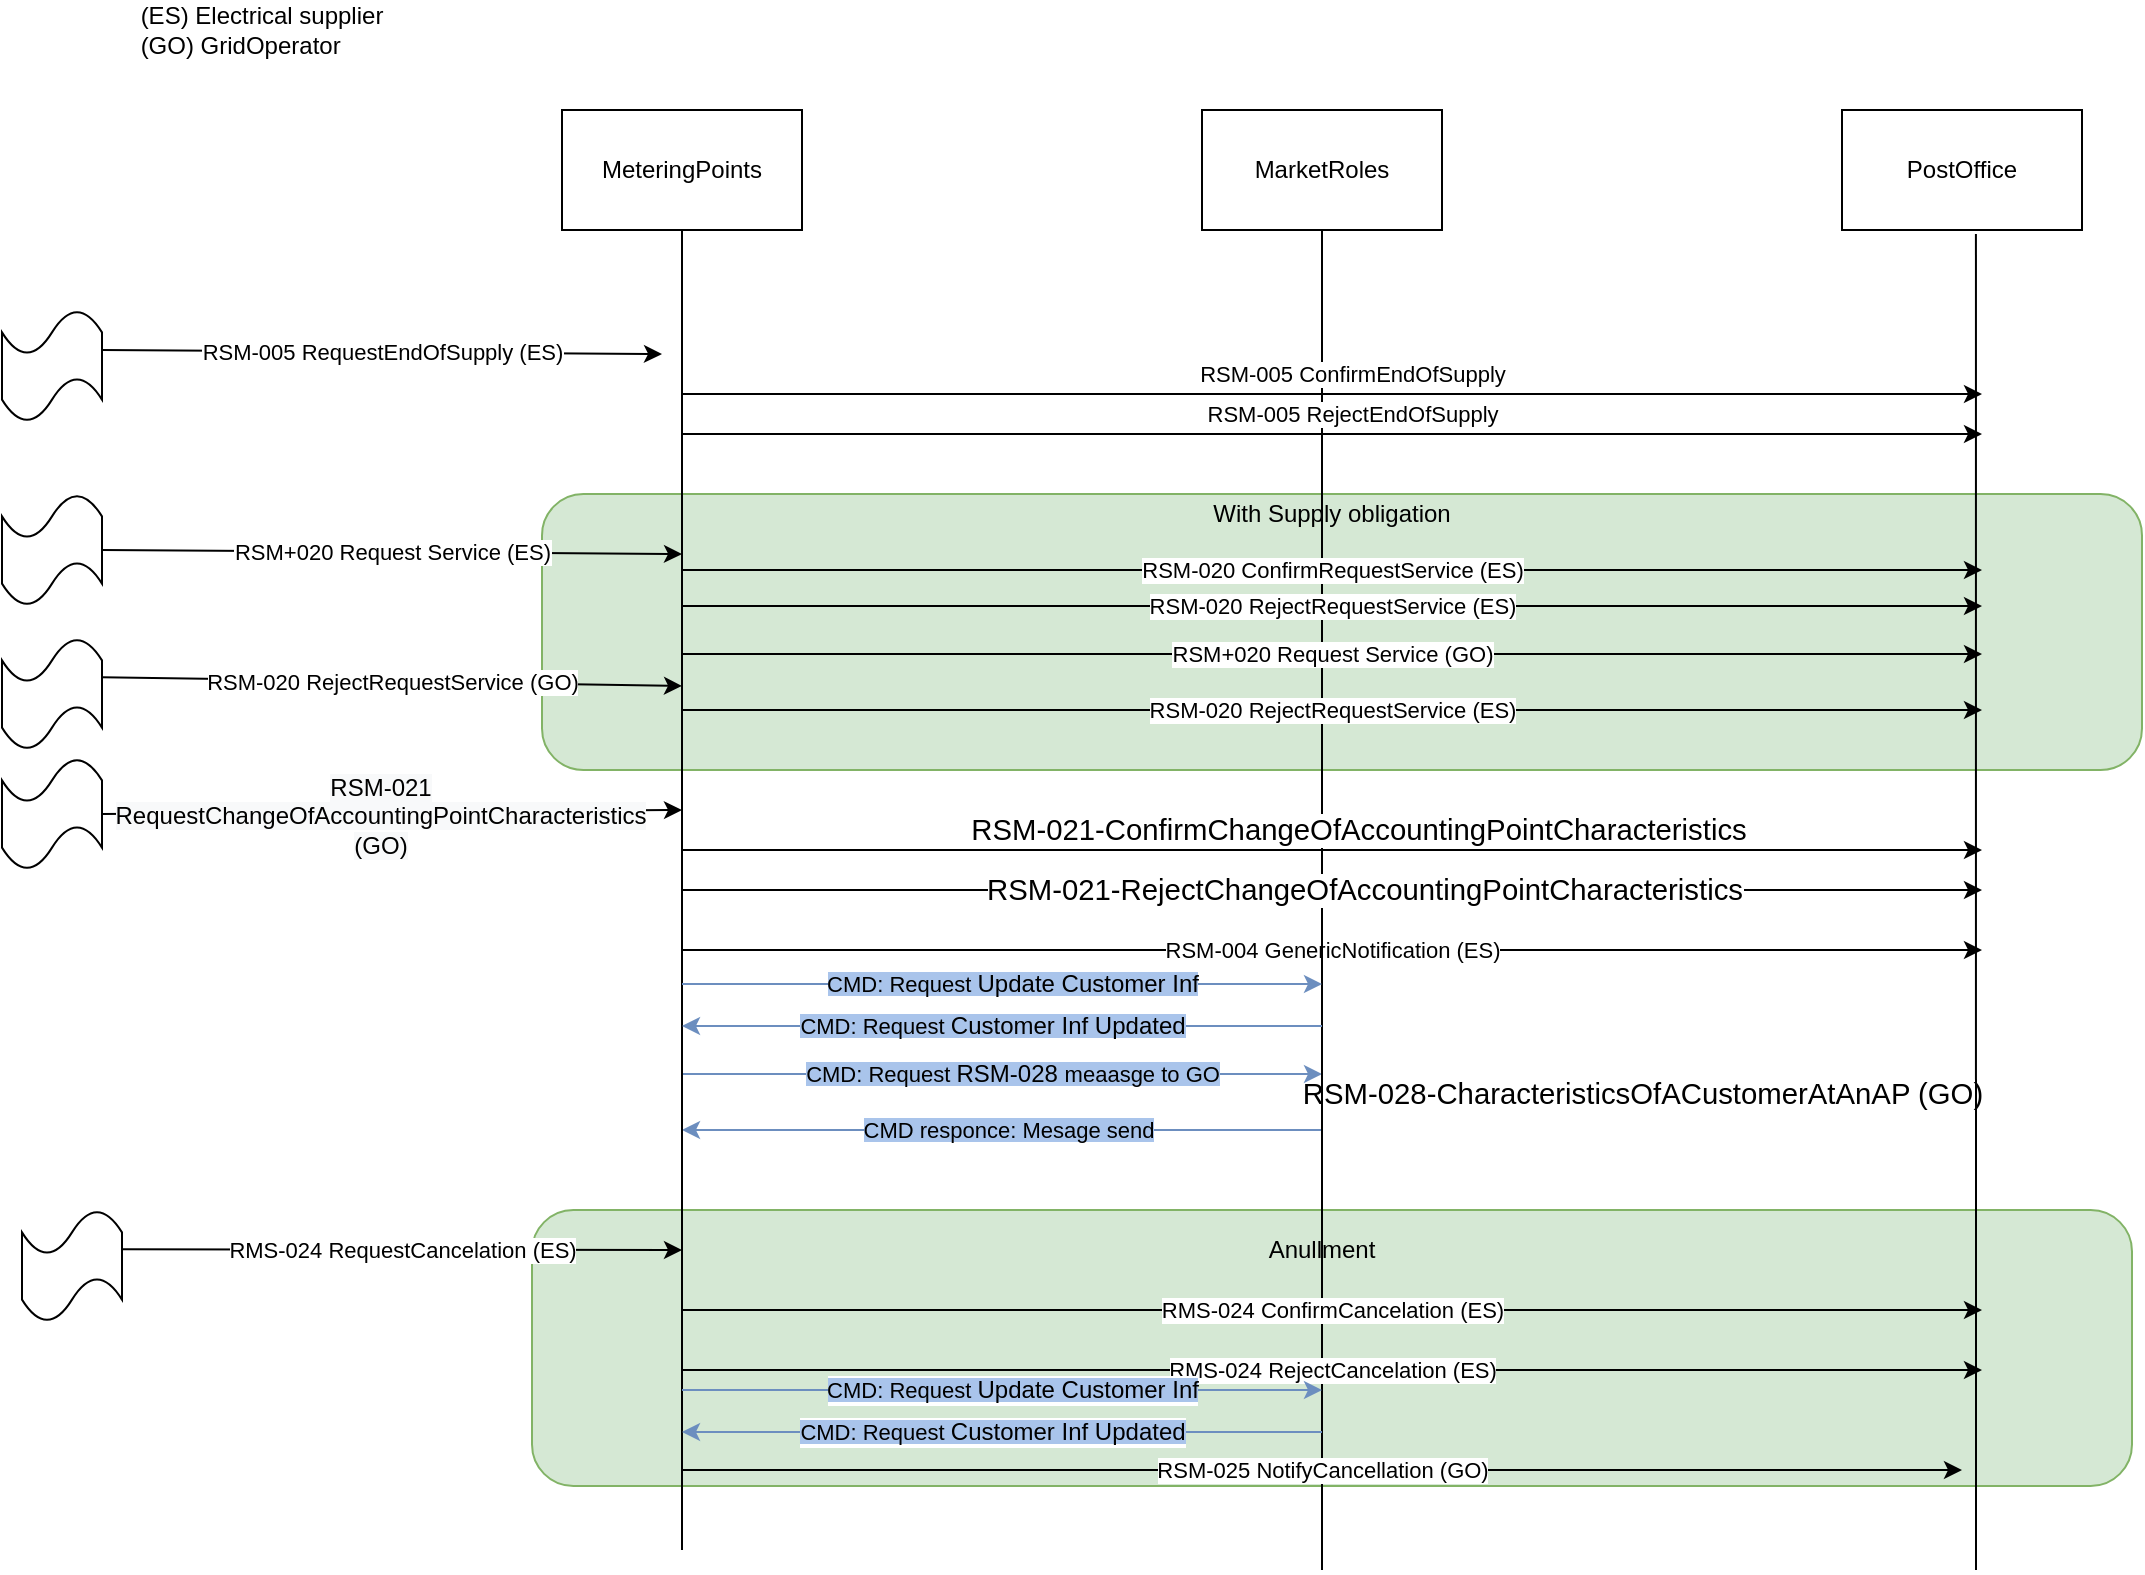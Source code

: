 <mxfile version="14.9.6" type="device" pages="32"><diagram id="rKgiTPsukdEJ-blp7yu2" name="Request End of supply"><mxGraphModel dx="1588" dy="815" grid="1" gridSize="10" guides="1" tooltips="1" connect="1" arrows="1" fold="1" page="1" pageScale="1" pageWidth="1169" pageHeight="827" math="0" shadow="0"><root><mxCell id="0"/><mxCell id="1" parent="0"/><mxCell id="Z1535oVvyGJQB5BJr_v6-1" value="" style="rounded=1;whiteSpace=wrap;html=1;fillColor=#d5e8d4;strokeColor=#82b366;align=center;" parent="1" vertex="1"><mxGeometry x="285" y="640" width="800" height="138" as="geometry"/></mxCell><mxCell id="RN1vscDu0lu6_gB7z33j-14" value="" style="rounded=1;whiteSpace=wrap;html=1;fillColor=#d5e8d4;strokeColor=#82b366;align=center;" parent="1" vertex="1"><mxGeometry x="290" y="282" width="800" height="138" as="geometry"/></mxCell><mxCell id="WczRkyYjEKEgsNERJBNZ-30" value="(ES) Electrical supplier&lt;br&gt;&lt;div style=&quot;text-align: left&quot;&gt;&lt;span&gt;(GO) GridOperator&lt;/span&gt;&lt;/div&gt;" style="text;html=1;strokeColor=none;fillColor=none;align=center;verticalAlign=middle;whiteSpace=wrap;rounded=0;" parent="1" vertex="1"><mxGeometry x="60" y="40" width="180" height="20" as="geometry"/></mxCell><mxCell id="WczRkyYjEKEgsNERJBNZ-33" value="&lt;div style=&quot;font-size: medium&quot;&gt;&lt;/div&gt;" style="shape=tape;whiteSpace=wrap;html=1;" parent="1" vertex="1"><mxGeometry x="20" y="414" width="50" height="56" as="geometry"/></mxCell><mxCell id="WczRkyYjEKEgsNERJBNZ-37" value="RSM-004 GenericNotification (ES)" style="endArrow=classic;html=1;" parent="1" edge="1"><mxGeometry width="50" height="50" relative="1" as="geometry"><mxPoint x="360" y="510" as="sourcePoint"/><mxPoint x="1010" y="510" as="targetPoint"/></mxGeometry></mxCell><mxCell id="WczRkyYjEKEgsNERJBNZ-41" value="" style="endArrow=classic;html=1;" parent="1" edge="1"><mxGeometry width="50" height="50" relative="1" as="geometry"><mxPoint x="680" y="580" as="sourcePoint"/><mxPoint x="1010" y="580" as="targetPoint"/><Array as="points"/></mxGeometry></mxCell><mxCell id="WczRkyYjEKEgsNERJBNZ-52" value="4" style="edgeLabel;html=1;align=center;verticalAlign=middle;resizable=0;points=[];" parent="WczRkyYjEKEgsNERJBNZ-41" vertex="1" connectable="0"><mxGeometry x="-0.324" relative="1" as="geometry"><mxPoint as="offset"/></mxGeometry></mxCell><mxCell id="ULGeCEXi211zX2ZAcr5g-22" value="&lt;span style=&quot;font-family: &amp;#34;calibri&amp;#34; , sans-serif ; font-size: 14.667px ; text-align: left&quot;&gt;RSM-028-CharacteristicsOfACustomerAtAnAP (GO)&lt;/span&gt;" style="edgeLabel;html=1;align=center;verticalAlign=middle;resizable=0;points=[];" parent="WczRkyYjEKEgsNERJBNZ-41" vertex="1" connectable="0"><mxGeometry x="-0.297" y="-2" relative="1" as="geometry"><mxPoint x="44" as="offset"/></mxGeometry></mxCell><mxCell id="WczRkyYjEKEgsNERJBNZ-44" value="&lt;span style=&quot;background-color: rgb(169 , 196 , 235)&quot;&gt;CMD: Request&amp;nbsp;&lt;span style=&quot;text-align: left&quot;&gt;&lt;font style=&quot;font-size: 12px&quot;&gt;RSM-028&amp;nbsp;&lt;/font&gt;&lt;/span&gt;meaasge to GO&lt;/span&gt;" style="endArrow=classic;html=1;fillColor=#dae8fc;strokeColor=#6c8ebf;" parent="1" edge="1"><mxGeometry x="0.03" width="50" height="50" relative="1" as="geometry"><mxPoint x="360" y="572" as="sourcePoint"/><mxPoint x="680" y="572" as="targetPoint"/><Array as="points"/><mxPoint as="offset"/></mxGeometry></mxCell><mxCell id="WczRkyYjEKEgsNERJBNZ-45" value="&lt;span style=&quot;background-color: rgb(169 , 196 , 235)&quot;&gt;CMD responce: Mesage send&lt;/span&gt;" style="endArrow=classic;html=1;fillColor=#dae8fc;strokeColor=#6c8ebf;" parent="1" edge="1"><mxGeometry x="-0.015" width="50" height="50" relative="1" as="geometry"><mxPoint x="680" y="600" as="sourcePoint"/><mxPoint x="360" y="600" as="targetPoint"/><Array as="points"/><mxPoint as="offset"/></mxGeometry></mxCell><mxCell id="WczRkyYjEKEgsNERJBNZ-55" value="" style="endArrow=classic;html=1;exitX=1;exitY=0.5;exitDx=0;exitDy=0;exitPerimeter=0;" parent="1" source="WczRkyYjEKEgsNERJBNZ-33" edge="1"><mxGeometry width="50" height="50" relative="1" as="geometry"><mxPoint x="510" y="520" as="sourcePoint"/><mxPoint x="360" y="440" as="targetPoint"/></mxGeometry></mxCell><mxCell id="ULGeCEXi211zX2ZAcr5g-28" value="&lt;span style=&quot;font-family: &amp;#34;helvetica&amp;#34; ; font-size: 12px ; text-align: left ; background-color: rgb(248 , 249 , 250)&quot;&gt;RSM-021&lt;br&gt;RequestChangeOfAccountingPointCharacteristics&lt;br&gt;(GO)&lt;/span&gt;" style="edgeLabel;html=1;align=center;verticalAlign=middle;resizable=0;points=[];" parent="WczRkyYjEKEgsNERJBNZ-55" vertex="1" connectable="0"><mxGeometry x="-0.168" y="-1" relative="1" as="geometry"><mxPoint x="18" y="1" as="offset"/></mxGeometry></mxCell><mxCell id="ULGeCEXi211zX2ZAcr5g-1" value="" style="endArrow=none;html=1;entryX=0.558;entryY=1.033;entryDx=0;entryDy=0;entryPerimeter=0;" parent="1" target="RN1vscDu0lu6_gB7z33j-23" edge="1"><mxGeometry width="50" height="50" relative="1" as="geometry"><mxPoint x="1007" y="820" as="sourcePoint"/><mxPoint x="1005" y="350" as="targetPoint"/></mxGeometry></mxCell><mxCell id="ULGeCEXi211zX2ZAcr5g-4" value="" style="endArrow=none;html=1;entryX=0.5;entryY=1;entryDx=0;entryDy=0;" parent="1" target="RN1vscDu0lu6_gB7z33j-21" edge="1"><mxGeometry width="50" height="50" relative="1" as="geometry"><mxPoint x="360" y="810" as="sourcePoint"/><mxPoint x="350" y="310" as="targetPoint"/><Array as="points"/></mxGeometry></mxCell><mxCell id="ULGeCEXi211zX2ZAcr5g-5" value="" style="endArrow=none;html=1;entryX=0.5;entryY=1;entryDx=0;entryDy=0;" parent="1" target="RN1vscDu0lu6_gB7z33j-22" edge="1"><mxGeometry width="50" height="50" relative="1" as="geometry"><mxPoint x="680" y="820" as="sourcePoint"/><mxPoint x="675" y="345" as="targetPoint"/></mxGeometry></mxCell><mxCell id="ULGeCEXi211zX2ZAcr5g-10" value="" style="endArrow=classic;html=1;" parent="1" edge="1"><mxGeometry width="50" height="50" relative="1" as="geometry"><mxPoint x="360" y="460" as="sourcePoint"/><mxPoint x="1010" y="460" as="targetPoint"/></mxGeometry></mxCell><mxCell id="ULGeCEXi211zX2ZAcr5g-11" value="&lt;span style=&quot;color: rgb(0 , 0 , 0) ; font-family: &amp;#34;calibri&amp;#34; , sans-serif ; font-size: 14.667px ; font-style: normal ; font-weight: 400 ; letter-spacing: normal ; text-align: left ; text-indent: 0px ; text-transform: none ; word-spacing: 0px ; background-color: rgb(255 , 255 , 255) ; display: inline ; float: none&quot;&gt;RSM-021-ConfirmChangeOfAccountingPointCharacteristics&lt;/span&gt;" style="edgeLabel;html=1;align=center;verticalAlign=middle;resizable=0;points=[];" parent="ULGeCEXi211zX2ZAcr5g-10" vertex="1" connectable="0"><mxGeometry x="0.051" relative="1" as="geometry"><mxPoint x="-4" y="-10" as="offset"/></mxGeometry></mxCell><mxCell id="ULGeCEXi211zX2ZAcr5g-15" value="" style="endArrow=classic;html=1;" parent="1" edge="1"><mxGeometry width="50" height="50" relative="1" as="geometry"><mxPoint x="360" y="480" as="sourcePoint"/><mxPoint x="1010" y="480" as="targetPoint"/></mxGeometry></mxCell><mxCell id="ULGeCEXi211zX2ZAcr5g-16" value="&lt;span style=&quot;font-family: &amp;#34;calibri&amp;#34; , sans-serif ; font-size: 14.667px ; text-align: left&quot;&gt;RSM-021-RejectChangeOfAccountingPointCharacteristics&lt;/span&gt;" style="edgeLabel;html=1;align=center;verticalAlign=middle;resizable=0;points=[];" parent="ULGeCEXi211zX2ZAcr5g-15" vertex="1" connectable="0"><mxGeometry x="0.12" relative="1" as="geometry"><mxPoint x="-23" as="offset"/></mxGeometry></mxCell><mxCell id="RN1vscDu0lu6_gB7z33j-1" value="&lt;div style=&quot;font-size: medium&quot;&gt;&lt;/div&gt;" style="shape=tape;whiteSpace=wrap;html=1;" parent="1" vertex="1"><mxGeometry x="20" y="190" width="50" height="56" as="geometry"/></mxCell><mxCell id="RN1vscDu0lu6_gB7z33j-2" value="RSM-005 RequestEndOfSupply (ES)" style="endArrow=classic;html=1;exitX=1;exitY=0.5;exitDx=0;exitDy=0;exitPerimeter=0;" parent="1" edge="1"><mxGeometry width="50" height="50" relative="1" as="geometry"><mxPoint x="70" y="210" as="sourcePoint"/><mxPoint x="350" y="212" as="targetPoint"/></mxGeometry></mxCell><mxCell id="RN1vscDu0lu6_gB7z33j-3" value="&lt;span style=&quot;color: rgba(0 , 0 , 0 , 0) ; font-family: monospace ; font-size: 0px ; background-color: rgb(248 , 249 , 250)&quot;&gt;%3CmxGraphModel%3E%3Croot%3E%3CmxCell%20id%3D%220%22%2F%3E%3CmxCell%20id%3D%221%22%20parent%3D%220%22%2F%3E%3CmxCell%20id%3D%222%22%20value%3D%22%26lt%3Bdiv%20style%3D%26quot%3Bfont-size%3A%20medium%26quot%3B%26gt%3B%26lt%3B%2Fdiv%26gt%3B%22%20style%3D%22shape%3Dtape%3BwhiteSpace%3Dwrap%3Bhtml%3D1%3B%22%20vertex%3D%221%22%20parent%3D%221%22%3E%3CmxGeometry%20x%3D%2210%22%20y%3D%22514%22%20width%3D%2250%22%20height%3D%2256%22%20as%3D%22geometry%22%2F%3E%3C%2FmxCell%3E%3C%2Froot%3E%3C%2FmxGraphModel&lt;/span&gt;" style="edgeLabel;html=1;align=center;verticalAlign=middle;resizable=0;points=[];" parent="RN1vscDu0lu6_gB7z33j-2" vertex="1" connectable="0"><mxGeometry x="-0.079" y="-1" relative="1" as="geometry"><mxPoint as="offset"/></mxGeometry></mxCell><mxCell id="RN1vscDu0lu6_gB7z33j-8" value="" style="endArrow=classic;html=1;" parent="1" edge="1"><mxGeometry width="50" height="50" relative="1" as="geometry"><mxPoint x="360" y="232" as="sourcePoint"/><mxPoint x="1010" y="232" as="targetPoint"/></mxGeometry></mxCell><mxCell id="RN1vscDu0lu6_gB7z33j-9" value="RSM-005 ConfirmEndOfSupply" style="edgeLabel;html=1;align=center;verticalAlign=middle;resizable=0;points=[];" parent="RN1vscDu0lu6_gB7z33j-8" vertex="1" connectable="0"><mxGeometry x="0.03" y="-6" relative="1" as="geometry"><mxPoint y="-16" as="offset"/></mxGeometry></mxCell><mxCell id="RN1vscDu0lu6_gB7z33j-10" value="" style="endArrow=classic;html=1;" parent="1" edge="1"><mxGeometry width="50" height="50" relative="1" as="geometry"><mxPoint x="360" y="252" as="sourcePoint"/><mxPoint x="1010" y="252" as="targetPoint"/></mxGeometry></mxCell><mxCell id="RN1vscDu0lu6_gB7z33j-11" value="RSM-005 RejectEndOfSupply" style="edgeLabel;html=1;align=center;verticalAlign=middle;resizable=0;points=[];" parent="RN1vscDu0lu6_gB7z33j-10" vertex="1" connectable="0"><mxGeometry x="0.03" y="-6" relative="1" as="geometry"><mxPoint y="-16" as="offset"/></mxGeometry></mxCell><mxCell id="RN1vscDu0lu6_gB7z33j-15" value="RSM+020 Request Service (ES)" style="endArrow=classic;html=1;exitX=1;exitY=0.5;exitDx=0;exitDy=0;exitPerimeter=0;" parent="1" source="RN1vscDu0lu6_gB7z33j-24" edge="1"><mxGeometry width="50" height="50" relative="1" as="geometry"><mxPoint x="345" y="312" as="sourcePoint"/><mxPoint x="360" y="312" as="targetPoint"/></mxGeometry></mxCell><mxCell id="RN1vscDu0lu6_gB7z33j-16" value="With Supply obligation" style="text;html=1;strokeColor=none;fillColor=none;align=center;verticalAlign=middle;whiteSpace=wrap;rounded=0;" parent="1" vertex="1"><mxGeometry x="600" y="282" width="170" height="20" as="geometry"/></mxCell><mxCell id="RN1vscDu0lu6_gB7z33j-19" value="RSM-020 ConfirmRequestService (ES)" style="endArrow=classic;html=1;" parent="1" edge="1"><mxGeometry width="50" height="50" relative="1" as="geometry"><mxPoint x="360" y="320" as="sourcePoint"/><mxPoint x="1010" y="320" as="targetPoint"/></mxGeometry></mxCell><mxCell id="RN1vscDu0lu6_gB7z33j-20" value="RSM-020 RejectRequestService (ES)" style="endArrow=classic;html=1;" parent="1" edge="1"><mxGeometry width="50" height="50" relative="1" as="geometry"><mxPoint x="360" y="338" as="sourcePoint"/><mxPoint x="1010" y="338" as="targetPoint"/></mxGeometry></mxCell><mxCell id="RN1vscDu0lu6_gB7z33j-21" value="MeteringPoints" style="rounded=0;whiteSpace=wrap;html=1;" parent="1" vertex="1"><mxGeometry x="300" y="90" width="120" height="60" as="geometry"/></mxCell><mxCell id="RN1vscDu0lu6_gB7z33j-22" value="MarketRoles" style="rounded=0;whiteSpace=wrap;html=1;" parent="1" vertex="1"><mxGeometry x="620" y="90" width="120" height="60" as="geometry"/></mxCell><mxCell id="RN1vscDu0lu6_gB7z33j-23" value="PostOffice" style="rounded=0;whiteSpace=wrap;html=1;" parent="1" vertex="1"><mxGeometry x="940" y="90" width="120" height="60" as="geometry"/></mxCell><mxCell id="RN1vscDu0lu6_gB7z33j-24" value="&lt;div style=&quot;font-size: medium&quot;&gt;&lt;/div&gt;" style="shape=tape;whiteSpace=wrap;html=1;" parent="1" vertex="1"><mxGeometry x="20" y="282" width="50" height="56" as="geometry"/></mxCell><mxCell id="RN1vscDu0lu6_gB7z33j-25" value="RSM+020 Request Service (GO)" style="endArrow=classic;html=1;" parent="1" edge="1"><mxGeometry width="50" height="50" relative="1" as="geometry"><mxPoint x="360" y="362" as="sourcePoint"/><mxPoint x="1010" y="362" as="targetPoint"/></mxGeometry></mxCell><mxCell id="RN1vscDu0lu6_gB7z33j-26" value="RSM-020 RejectRequestService (ES)" style="endArrow=classic;html=1;" parent="1" edge="1"><mxGeometry width="50" height="50" relative="1" as="geometry"><mxPoint x="360" y="390" as="sourcePoint"/><mxPoint x="1010" y="390" as="targetPoint"/></mxGeometry></mxCell><mxCell id="RN1vscDu0lu6_gB7z33j-27" value="&lt;div style=&quot;font-size: medium&quot;&gt;&lt;/div&gt;" style="shape=tape;whiteSpace=wrap;html=1;" parent="1" vertex="1"><mxGeometry x="20" y="354" width="50" height="56" as="geometry"/></mxCell><mxCell id="RN1vscDu0lu6_gB7z33j-28" value="RSM-020 RejectRequestService (GO)" style="endArrow=classic;html=1;exitX=1;exitY=0.35;exitDx=0;exitDy=0;exitPerimeter=0;" parent="1" source="RN1vscDu0lu6_gB7z33j-27" edge="1"><mxGeometry width="50" height="50" relative="1" as="geometry"><mxPoint x="70" y="360" as="sourcePoint"/><mxPoint x="360" y="378" as="targetPoint"/></mxGeometry></mxCell><mxCell id="Z1535oVvyGJQB5BJr_v6-2" value="Anullment" style="text;html=1;strokeColor=none;fillColor=none;align=center;verticalAlign=middle;whiteSpace=wrap;rounded=0;" parent="1" vertex="1"><mxGeometry x="595" y="650" width="170" height="20" as="geometry"/></mxCell><mxCell id="Z1535oVvyGJQB5BJr_v6-3" value="&lt;div style=&quot;font-size: medium&quot;&gt;&lt;/div&gt;" style="shape=tape;whiteSpace=wrap;html=1;" parent="1" vertex="1"><mxGeometry x="30" y="640" width="50" height="56" as="geometry"/></mxCell><mxCell id="Z1535oVvyGJQB5BJr_v6-4" value="RMS-024 RequestCancelation (ES)" style="endArrow=classic;html=1;exitX=1;exitY=0.35;exitDx=0;exitDy=0;exitPerimeter=0;" parent="1" source="Z1535oVvyGJQB5BJr_v6-3" edge="1"><mxGeometry width="50" height="50" relative="1" as="geometry"><mxPoint x="400" y="410" as="sourcePoint"/><mxPoint x="360" y="660" as="targetPoint"/></mxGeometry></mxCell><mxCell id="Z1535oVvyGJQB5BJr_v6-5" value="RSM-025 NotifyCancellation (GO)" style="endArrow=classic;html=1;" parent="1" edge="1"><mxGeometry width="50" height="50" relative="1" as="geometry"><mxPoint x="360" y="770" as="sourcePoint"/><mxPoint x="1000" y="770" as="targetPoint"/></mxGeometry></mxCell><mxCell id="Z1535oVvyGJQB5BJr_v6-6" value="RMS-024 ConfirmCancelation (ES)" style="endArrow=classic;html=1;" parent="1" edge="1"><mxGeometry width="50" height="50" relative="1" as="geometry"><mxPoint x="360" y="690" as="sourcePoint"/><mxPoint x="1010" y="690" as="targetPoint"/></mxGeometry></mxCell><mxCell id="Z1535oVvyGJQB5BJr_v6-9" value="RMS-024 RejectCancelation (ES)" style="endArrow=classic;html=1;" parent="1" edge="1"><mxGeometry width="50" height="50" relative="1" as="geometry"><mxPoint x="360" y="720" as="sourcePoint"/><mxPoint x="1010" y="720" as="targetPoint"/></mxGeometry></mxCell><mxCell id="ZMd6OGWXs-BgiwVHD-F2-1" value="&lt;div style=&quot;text-align: left&quot;&gt;&lt;span style=&quot;background-color: rgb(169 , 196 , 235)&quot;&gt;CMD: Request &lt;span style=&quot;font-size: 12px&quot;&gt;Update Customer Inf&lt;/span&gt;&lt;/span&gt;&lt;/div&gt;" style="endArrow=classic;html=1;fillColor=#dae8fc;strokeColor=#6c8ebf;" parent="1" edge="1"><mxGeometry x="0.03" width="50" height="50" relative="1" as="geometry"><mxPoint x="360" y="527" as="sourcePoint"/><mxPoint x="680" y="527" as="targetPoint"/><Array as="points"/><mxPoint as="offset"/></mxGeometry></mxCell><mxCell id="ZMd6OGWXs-BgiwVHD-F2-2" value="&lt;div style=&quot;text-align: left&quot;&gt;&lt;span style=&quot;background-color: rgb(169 , 196 , 235)&quot;&gt;CMD: Request &lt;span style=&quot;font-size: 12px&quot;&gt;Customer Inf Updated&lt;/span&gt;&lt;/span&gt;&lt;/div&gt;" style="endArrow=classic;html=1;fillColor=#dae8fc;strokeColor=#6c8ebf;" parent="1" edge="1"><mxGeometry x="0.03" width="50" height="50" relative="1" as="geometry"><mxPoint x="680" y="548" as="sourcePoint"/><mxPoint x="360" y="548" as="targetPoint"/><Array as="points"/><mxPoint as="offset"/></mxGeometry></mxCell><mxCell id="0rI0DZuqkZiAlPbZYK1y-1" value="&lt;div style=&quot;text-align: left&quot;&gt;&lt;span style=&quot;background-color: rgb(169 , 196 , 235)&quot;&gt;CMD: Request &lt;span style=&quot;font-size: 12px&quot;&gt;Update Customer Inf&lt;/span&gt;&lt;/span&gt;&lt;/div&gt;" style="endArrow=classic;html=1;fillColor=#dae8fc;strokeColor=#6c8ebf;" parent="1" edge="1"><mxGeometry x="0.03" width="50" height="50" relative="1" as="geometry"><mxPoint x="360" y="730" as="sourcePoint"/><mxPoint x="680" y="730" as="targetPoint"/><Array as="points"/><mxPoint as="offset"/></mxGeometry></mxCell><mxCell id="0rI0DZuqkZiAlPbZYK1y-2" value="&lt;div style=&quot;text-align: left&quot;&gt;&lt;span style=&quot;background-color: rgb(169 , 196 , 235)&quot;&gt;CMD: Request &lt;span style=&quot;font-size: 12px&quot;&gt;Customer Inf Updated&lt;/span&gt;&lt;/span&gt;&lt;/div&gt;" style="endArrow=classic;html=1;fillColor=#dae8fc;strokeColor=#6c8ebf;" parent="1" edge="1"><mxGeometry x="0.03" width="50" height="50" relative="1" as="geometry"><mxPoint x="680" y="751" as="sourcePoint"/><mxPoint x="360" y="751" as="targetPoint"/><Array as="points"/><mxPoint as="offset"/></mxGeometry></mxCell></root></mxGraphModel></diagram><diagram id="c7vdZyociO1yLuLkilX7" name="Faulty change of supplier"><mxGraphModel dx="2302" dy="1182" grid="1" gridSize="10" guides="1" tooltips="1" connect="1" arrows="1" fold="1" page="1" pageScale="1" pageWidth="1169" pageHeight="827" math="0" shadow="0"><root><mxCell id="2HpjkkEAuVY2tBXhHCD7-0"/><mxCell id="2HpjkkEAuVY2tBXhHCD7-1" parent="2HpjkkEAuVY2tBXhHCD7-0"/><mxCell id="2HpjkkEAuVY2tBXhHCD7-11" value="(ES) Electrical supplier&lt;br&gt;&lt;div&gt;&lt;span&gt;(GO) GridOperator&lt;/span&gt;&lt;/div&gt;&lt;div&gt;&lt;span&gt;(GEH): Green Energy Hub&lt;/span&gt;&lt;/div&gt;" style="text;html=1;strokeColor=none;fillColor=none;align=left;verticalAlign=middle;whiteSpace=wrap;rounded=0;" parent="2HpjkkEAuVY2tBXhHCD7-1" vertex="1"><mxGeometry x="60" y="40" width="180" height="20" as="geometry"/></mxCell><mxCell id="uzcBiv-NqGihq2y_C30N-0" value="" style="endArrow=none;html=1;entryX=0.558;entryY=1.033;entryDx=0;entryDy=0;entryPerimeter=0;" parent="2HpjkkEAuVY2tBXhHCD7-1" target="uzcBiv-NqGihq2y_C30N-5" edge="1"><mxGeometry width="50" height="50" relative="1" as="geometry"><mxPoint x="1082" y="730" as="sourcePoint"/><mxPoint x="1080" y="340" as="targetPoint"/></mxGeometry></mxCell><mxCell id="uzcBiv-NqGihq2y_C30N-1" value="" style="endArrow=none;html=1;entryX=0.5;entryY=1;entryDx=0;entryDy=0;" parent="2HpjkkEAuVY2tBXhHCD7-1" target="uzcBiv-NqGihq2y_C30N-3" edge="1"><mxGeometry width="50" height="50" relative="1" as="geometry"><mxPoint x="325" y="730" as="sourcePoint"/><mxPoint x="315" y="300" as="targetPoint"/><Array as="points"/></mxGeometry></mxCell><mxCell id="uzcBiv-NqGihq2y_C30N-2" value="" style="endArrow=none;html=1;entryX=0.5;entryY=1;entryDx=0;entryDy=0;" parent="2HpjkkEAuVY2tBXhHCD7-1" target="uzcBiv-NqGihq2y_C30N-4" edge="1"><mxGeometry width="50" height="50" relative="1" as="geometry"><mxPoint x="535" y="730" as="sourcePoint"/><mxPoint x="640" y="335" as="targetPoint"/></mxGeometry></mxCell><mxCell id="uzcBiv-NqGihq2y_C30N-3" value="MarketRoles" style="rounded=0;whiteSpace=wrap;html=1;" parent="2HpjkkEAuVY2tBXhHCD7-1" vertex="1"><mxGeometry x="265" y="80" width="120" height="60" as="geometry"/></mxCell><mxCell id="uzcBiv-NqGihq2y_C30N-4" value="MeteringPoints" style="rounded=0;whiteSpace=wrap;html=1;" parent="2HpjkkEAuVY2tBXhHCD7-1" vertex="1"><mxGeometry x="475" y="80" width="120" height="60" as="geometry"/></mxCell><mxCell id="uzcBiv-NqGihq2y_C30N-5" value="PostOffice" style="rounded=0;whiteSpace=wrap;html=1;" parent="2HpjkkEAuVY2tBXhHCD7-1" vertex="1"><mxGeometry x="1015" y="80" width="120" height="60" as="geometry"/></mxCell><mxCell id="uzcBiv-NqGihq2y_C30N-6" value="RSM-003 RequestReallocateChangeOfSupplier&amp;nbsp; (Prior_ES)" style="endArrow=classic;html=1;" parent="2HpjkkEAuVY2tBXhHCD7-1" edge="1"><mxGeometry width="50" height="50" relative="1" as="geometry"><mxPoint x="325" y="170" as="sourcePoint"/><mxPoint x="1080" y="170" as="targetPoint"/></mxGeometry></mxCell><mxCell id="uzcBiv-NqGihq2y_C30N-8" value="RSM-003 &lt;br&gt;RejectReallocateChangeOfSupplier&lt;br&gt;(Prio_ES))" style="endArrow=classic;html=1;exitX=1;exitY=0.35;exitDx=0;exitDy=0;exitPerimeter=0;" parent="2HpjkkEAuVY2tBXhHCD7-1" source="A-p-FCkSzqjYE8KiG6j8-0" edge="1"><mxGeometry width="50" height="50" relative="1" as="geometry"><mxPoint x="775" y="214.5" as="sourcePoint"/><mxPoint x="325" y="207" as="targetPoint"/></mxGeometry></mxCell><mxCell id="uzcBiv-NqGihq2y_C30N-11" value="RSM-004 GenericNotification (Current_ES)" style="endArrow=classic;html=1;" parent="2HpjkkEAuVY2tBXhHCD7-1" edge="1"><mxGeometry width="50" height="50" relative="1" as="geometry"><mxPoint x="325" y="280" as="sourcePoint"/><mxPoint x="1080" y="280" as="targetPoint"/></mxGeometry></mxCell><mxCell id="uzcBiv-NqGihq2y_C30N-12" value="RSM-028 CharacteristicOfACustomerAtAnAP (Prior_ES)" style="endArrow=classic;html=1;startArrow=none;" parent="2HpjkkEAuVY2tBXhHCD7-1" edge="1"><mxGeometry width="50" height="50" relative="1" as="geometry"><mxPoint x="330" y="390" as="sourcePoint"/><mxPoint x="1080" y="390" as="targetPoint"/></mxGeometry></mxCell><mxCell id="A-p-FCkSzqjYE8KiG6j8-0" value="&lt;div style=&quot;font-size: medium&quot;&gt;&lt;/div&gt;" style="shape=tape;whiteSpace=wrap;html=1;" parent="2HpjkkEAuVY2tBXhHCD7-1" vertex="1"><mxGeometry x="35" y="184" width="50" height="56" as="geometry"/></mxCell><mxCell id="A-p-FCkSzqjYE8KiG6j8-1" value="RSM-003 &lt;br&gt;ConfirmReallocateChangeOfSupplier&lt;br&gt;(Prio_ES))" style="endArrow=classic;html=1;exitX=1;exitY=0.35;exitDx=0;exitDy=0;exitPerimeter=0;" parent="2HpjkkEAuVY2tBXhHCD7-1" source="A-p-FCkSzqjYE8KiG6j8-2" edge="1"><mxGeometry width="50" height="50" relative="1" as="geometry"><mxPoint x="785" y="224.5" as="sourcePoint"/><mxPoint x="320" y="260" as="targetPoint"/></mxGeometry></mxCell><mxCell id="A-p-FCkSzqjYE8KiG6j8-2" value="&lt;div style=&quot;font-size: medium&quot;&gt;&lt;/div&gt;" style="shape=tape;whiteSpace=wrap;html=1;" parent="2HpjkkEAuVY2tBXhHCD7-1" vertex="1"><mxGeometry x="35" y="240" width="50" height="56" as="geometry"/></mxCell><mxCell id="A-p-FCkSzqjYE8KiG6j8-3" value="&lt;span style=&quot;background-color: rgb(169 , 196 , 235)&quot;&gt;CMD Request RSM-022&lt;/span&gt;" style="endArrow=classic;html=1;fillColor=#dae8fc;strokeColor=#6c8ebf;" parent="2HpjkkEAuVY2tBXhHCD7-1" edge="1"><mxGeometry width="50" height="50" relative="1" as="geometry"><mxPoint x="325" y="320" as="sourcePoint"/><mxPoint x="535" y="320" as="targetPoint"/></mxGeometry></mxCell><mxCell id="A-p-FCkSzqjYE8KiG6j8-4" value="RSM-022 AccountingPointCharateristicts (Prio_ES)" style="endArrow=classic;html=1;" parent="2HpjkkEAuVY2tBXhHCD7-1" edge="1"><mxGeometry width="50" height="50" relative="1" as="geometry"><mxPoint x="535" y="340" as="sourcePoint"/><mxPoint x="1080" y="340" as="targetPoint"/></mxGeometry></mxCell><mxCell id="A-p-FCkSzqjYE8KiG6j8-5" value="&lt;span style=&quot;background-color: rgb(169 , 196 , 235)&quot;&gt;CMD Responce RSM-022 send&lt;/span&gt;" style="endArrow=classic;html=1;fillColor=#dae8fc;strokeColor=#6c8ebf;" parent="2HpjkkEAuVY2tBXhHCD7-1" edge="1"><mxGeometry width="50" height="50" relative="1" as="geometry"><mxPoint x="535" y="360" as="sourcePoint"/><mxPoint x="325" y="360" as="targetPoint"/></mxGeometry></mxCell><mxCell id="A-p-FCkSzqjYE8KiG6j8-6" value="RSM-031&lt;br&gt;NotifyBillingMasterData (Prior_ES)" style="endArrow=classic;html=1;" parent="2HpjkkEAuVY2tBXhHCD7-1" edge="1"><mxGeometry width="50" height="50" relative="1" as="geometry"><mxPoint x="735" y="470" as="sourcePoint"/><mxPoint x="1080" y="470" as="targetPoint"/></mxGeometry></mxCell><mxCell id="A-p-FCkSzqjYE8KiG6j8-7" value="Charges" style="rounded=0;whiteSpace=wrap;html=1;" parent="2HpjkkEAuVY2tBXhHCD7-1" vertex="1"><mxGeometry x="675" y="80" width="120" height="60" as="geometry"/></mxCell><mxCell id="A-p-FCkSzqjYE8KiG6j8-8" value="" style="endArrow=none;html=1;entryX=0.558;entryY=1.033;entryDx=0;entryDy=0;entryPerimeter=0;" parent="2HpjkkEAuVY2tBXhHCD7-1" edge="1"><mxGeometry width="50" height="50" relative="1" as="geometry"><mxPoint x="735" y="730" as="sourcePoint"/><mxPoint x="735" y="140" as="targetPoint"/></mxGeometry></mxCell><mxCell id="A-p-FCkSzqjYE8KiG6j8-9" value="&lt;span style=&quot;background-color: rgb(169 , 196 , 235)&quot;&gt;CMD Request RSM-031&lt;/span&gt;" style="endArrow=classic;html=1;fillColor=#dae8fc;strokeColor=#6c8ebf;" parent="2HpjkkEAuVY2tBXhHCD7-1" edge="1"><mxGeometry width="50" height="50" relative="1" as="geometry"><mxPoint x="325" y="430" as="sourcePoint"/><mxPoint x="735" y="430" as="targetPoint"/></mxGeometry></mxCell><mxCell id="A-p-FCkSzqjYE8KiG6j8-10" value="&lt;span style=&quot;background-color: rgb(169 , 196 , 235)&quot;&gt;CMD Responce RSM-031 send&lt;/span&gt;" style="endArrow=classic;html=1;fillColor=#dae8fc;strokeColor=#6c8ebf;" parent="2HpjkkEAuVY2tBXhHCD7-1" edge="1"><mxGeometry width="50" height="50" relative="1" as="geometry"><mxPoint x="735" y="490" as="sourcePoint"/><mxPoint x="320" y="490" as="targetPoint"/></mxGeometry></mxCell><mxCell id="A-p-FCkSzqjYE8KiG6j8-11" value="TimeSeries" style="rounded=0;whiteSpace=wrap;html=1;" parent="2HpjkkEAuVY2tBXhHCD7-1" vertex="1"><mxGeometry x="850" y="80" width="120" height="60" as="geometry"/></mxCell><mxCell id="A-p-FCkSzqjYE8KiG6j8-12" value="" style="endArrow=none;html=1;entryX=0.558;entryY=1.033;entryDx=0;entryDy=0;entryPerimeter=0;" parent="2HpjkkEAuVY2tBXhHCD7-1" edge="1"><mxGeometry width="50" height="50" relative="1" as="geometry"><mxPoint x="910" y="730" as="sourcePoint"/><mxPoint x="909.5" y="140" as="targetPoint"/></mxGeometry></mxCell><mxCell id="A-p-FCkSzqjYE8KiG6j8-13" value="&lt;span style=&quot;background-color: rgb(169 , 196 , 235)&quot;&gt;CMD Request RSM-012&lt;/span&gt;" style="endArrow=classic;html=1;fillColor=#dae8fc;strokeColor=#6c8ebf;" parent="2HpjkkEAuVY2tBXhHCD7-1" edge="1"><mxGeometry width="50" height="50" relative="1" as="geometry"><mxPoint x="320" y="550" as="sourcePoint"/><mxPoint x="910" y="550" as="targetPoint"/></mxGeometry></mxCell><mxCell id="A-p-FCkSzqjYE8KiG6j8-14" value="&lt;span style=&quot;background-color: rgb(169 , 196 , 235)&quot;&gt;CMD Responce RSM-012 send&lt;/span&gt;" style="endArrow=classic;html=1;fillColor=#dae8fc;strokeColor=#6c8ebf;exitX=0.864;exitY=0;exitDx=0;exitDy=0;exitPerimeter=0;" parent="2HpjkkEAuVY2tBXhHCD7-1" edge="1"><mxGeometry width="50" height="50" relative="1" as="geometry"><mxPoint x="910.28" y="610" as="sourcePoint"/><mxPoint x="320" y="610" as="targetPoint"/></mxGeometry></mxCell><mxCell id="A-p-FCkSzqjYE8KiG6j8-15" value="RSM-012" style="endArrow=classic;html=1;" parent="2HpjkkEAuVY2tBXhHCD7-1" edge="1"><mxGeometry width="50" height="50" relative="1" as="geometry"><mxPoint x="910" y="580" as="sourcePoint"/><mxPoint x="1080" y="580" as="targetPoint"/></mxGeometry></mxCell><mxCell id="A-p-FCkSzqjYE8KiG6j8-16" value="RSM-028 CharacteristicOfACustomerAtAnAP (GO)" style="endArrow=classic;html=1;" parent="2HpjkkEAuVY2tBXhHCD7-1" edge="1"><mxGeometry width="50" height="50" relative="1" as="geometry"><mxPoint x="320" y="670" as="sourcePoint"/><mxPoint x="1075" y="670" as="targetPoint"/></mxGeometry></mxCell></root></mxGraphModel></diagram><diagram id="52jtPS5os3Ub2wmOqtzP" name="Create MeteringPoint"><mxGraphModel dx="1588" dy="815" grid="1" gridSize="10" guides="1" tooltips="1" connect="1" arrows="1" fold="1" page="1" pageScale="1" pageWidth="1169" pageHeight="827" math="0" shadow="0"><root><mxCell id="av-1uZgZDCzqH3w0Vl2E-0"/><mxCell id="av-1uZgZDCzqH3w0Vl2E-1" parent="av-1uZgZDCzqH3w0Vl2E-0"/><mxCell id="L8XFCT6Ka-3jPnHsjBVH-0" value="(ES) Electrical supplier&lt;br&gt;&lt;div&gt;&lt;span&gt;(GO) GridOperator&lt;/span&gt;&lt;/div&gt;&lt;div&gt;&lt;span&gt;(GEH): Green Energy Hub&lt;/span&gt;&lt;/div&gt;" style="text;html=1;strokeColor=none;fillColor=none;align=left;verticalAlign=middle;whiteSpace=wrap;rounded=0;" parent="av-1uZgZDCzqH3w0Vl2E-1" vertex="1"><mxGeometry x="60" y="40" width="180" height="20" as="geometry"/></mxCell><mxCell id="L8XFCT6Ka-3jPnHsjBVH-1" value="" style="endArrow=none;html=1;entryX=0.558;entryY=1.033;entryDx=0;entryDy=0;entryPerimeter=0;" parent="av-1uZgZDCzqH3w0Vl2E-1" target="L8XFCT6Ka-3jPnHsjBVH-6" edge="1"><mxGeometry width="50" height="50" relative="1" as="geometry"><mxPoint x="1082" y="730" as="sourcePoint"/><mxPoint x="1080" y="340" as="targetPoint"/></mxGeometry></mxCell><mxCell id="L8XFCT6Ka-3jPnHsjBVH-2" value="" style="endArrow=none;html=1;entryX=0.5;entryY=1;entryDx=0;entryDy=0;" parent="av-1uZgZDCzqH3w0Vl2E-1" target="L8XFCT6Ka-3jPnHsjBVH-4" edge="1"><mxGeometry width="50" height="50" relative="1" as="geometry"><mxPoint x="325" y="730" as="sourcePoint"/><mxPoint x="315" y="300" as="targetPoint"/><Array as="points"/></mxGeometry></mxCell><mxCell id="L8XFCT6Ka-3jPnHsjBVH-4" value="MeteringPoints" style="rounded=0;whiteSpace=wrap;html=1;" parent="av-1uZgZDCzqH3w0Vl2E-1" vertex="1"><mxGeometry x="265" y="80" width="120" height="60" as="geometry"/></mxCell><mxCell id="L8XFCT6Ka-3jPnHsjBVH-6" value="PostOffice" style="rounded=0;whiteSpace=wrap;html=1;" parent="av-1uZgZDCzqH3w0Vl2E-1" vertex="1"><mxGeometry x="1015" y="80" width="120" height="60" as="geometry"/></mxCell><mxCell id="L8XFCT6Ka-3jPnHsjBVH-7" value="RSM-021 RejectequestService ((GO))" style="endArrow=classic;html=1;" parent="av-1uZgZDCzqH3w0Vl2E-1" edge="1"><mxGeometry width="50" height="50" relative="1" as="geometry"><mxPoint x="325" y="205" as="sourcePoint"/><mxPoint x="1080" y="205" as="targetPoint"/></mxGeometry></mxCell><mxCell id="L8XFCT6Ka-3jPnHsjBVH-8" value="RSM-021&lt;br&gt;RequestChangeOfAccounting&lt;br&gt;PopintCharractaritics&lt;br&gt;(GO)" style="endArrow=classic;html=1;exitX=1;exitY=0.35;exitDx=0;exitDy=0;exitPerimeter=0;" parent="av-1uZgZDCzqH3w0Vl2E-1" source="L8XFCT6Ka-3jPnHsjBVH-12" edge="1"><mxGeometry width="50" height="50" relative="1" as="geometry"><mxPoint x="775" y="180.5" as="sourcePoint"/><mxPoint x="325" y="173" as="targetPoint"/></mxGeometry></mxCell><mxCell id="L8XFCT6Ka-3jPnHsjBVH-11" value="RSM-024 ApproweCancellation (GO)" style="endArrow=classic;html=1;" parent="av-1uZgZDCzqH3w0Vl2E-1" edge="1"><mxGeometry width="50" height="50" relative="1" as="geometry"><mxPoint x="320" y="520" as="sourcePoint"/><mxPoint x="1075" y="520" as="targetPoint"/></mxGeometry></mxCell><mxCell id="L8XFCT6Ka-3jPnHsjBVH-12" value="&lt;div style=&quot;font-size: medium&quot;&gt;&lt;/div&gt;" style="shape=tape;whiteSpace=wrap;html=1;" parent="av-1uZgZDCzqH3w0Vl2E-1" vertex="1"><mxGeometry x="35" y="150" width="50" height="56" as="geometry"/></mxCell><mxCell id="L8XFCT6Ka-3jPnHsjBVH-13" value="RSM-024&lt;br&gt;RequestCancellation&lt;br&gt;(GO))" style="endArrow=classic;html=1;exitX=1;exitY=0.35;exitDx=0;exitDy=0;exitPerimeter=0;" parent="av-1uZgZDCzqH3w0Vl2E-1" source="L8XFCT6Ka-3jPnHsjBVH-14" edge="1"><mxGeometry width="50" height="50" relative="1" as="geometry"><mxPoint x="785" y="464.5" as="sourcePoint"/><mxPoint x="320" y="500" as="targetPoint"/></mxGeometry></mxCell><mxCell id="L8XFCT6Ka-3jPnHsjBVH-14" value="&lt;div style=&quot;font-size: medium&quot;&gt;&lt;/div&gt;" style="shape=tape;whiteSpace=wrap;html=1;" parent="av-1uZgZDCzqH3w0Vl2E-1" vertex="1"><mxGeometry x="35" y="480" width="50" height="56" as="geometry"/></mxCell><mxCell id="L8XFCT6Ka-3jPnHsjBVH-16" value="RSM-022 AccountingPointCharateristicts (ES)" style="endArrow=classic;html=1;" parent="av-1uZgZDCzqH3w0Vl2E-1" edge="1"><mxGeometry width="50" height="50" relative="1" as="geometry"><mxPoint x="320" y="390" as="sourcePoint"/><mxPoint x="1080" y="390" as="targetPoint"/></mxGeometry></mxCell><mxCell id="L8XFCT6Ka-3jPnHsjBVH-18" value="RSM-031&lt;br&gt;NotifyBillingMasterData (GO)" style="endArrow=classic;html=1;" parent="av-1uZgZDCzqH3w0Vl2E-1" edge="1"><mxGeometry width="50" height="50" relative="1" as="geometry"><mxPoint x="737.5" y="350" as="sourcePoint"/><mxPoint x="1082.5" y="350" as="targetPoint"/></mxGeometry></mxCell><mxCell id="L8XFCT6Ka-3jPnHsjBVH-19" value="Charges" style="rounded=0;whiteSpace=wrap;html=1;" parent="av-1uZgZDCzqH3w0Vl2E-1" vertex="1"><mxGeometry x="675" y="80" width="120" height="60" as="geometry"/></mxCell><mxCell id="L8XFCT6Ka-3jPnHsjBVH-20" value="" style="endArrow=none;html=1;entryX=0.558;entryY=1.033;entryDx=0;entryDy=0;entryPerimeter=0;" parent="av-1uZgZDCzqH3w0Vl2E-1" edge="1"><mxGeometry width="50" height="50" relative="1" as="geometry"><mxPoint x="735" y="730" as="sourcePoint"/><mxPoint x="735" y="140" as="targetPoint"/></mxGeometry></mxCell><mxCell id="L8XFCT6Ka-3jPnHsjBVH-21" value="&lt;span style=&quot;background-color: rgb(169 , 196 , 235)&quot;&gt;CMD Request RSM-031&lt;/span&gt;" style="endArrow=classic;html=1;fillColor=#dae8fc;strokeColor=#6c8ebf;" parent="av-1uZgZDCzqH3w0Vl2E-1" edge="1"><mxGeometry width="50" height="50" relative="1" as="geometry"><mxPoint x="325" y="330" as="sourcePoint"/><mxPoint x="735" y="330" as="targetPoint"/></mxGeometry></mxCell><mxCell id="L8XFCT6Ka-3jPnHsjBVH-22" value="&lt;span style=&quot;background-color: rgb(169 , 196 , 235)&quot;&gt;CMD Responce RSM-031 send&lt;/span&gt;" style="endArrow=classic;html=1;fillColor=#dae8fc;strokeColor=#6c8ebf;" parent="av-1uZgZDCzqH3w0Vl2E-1" edge="1"><mxGeometry width="50" height="50" relative="1" as="geometry"><mxPoint x="735" y="370" as="sourcePoint"/><mxPoint x="320" y="370" as="targetPoint"/></mxGeometry></mxCell><mxCell id="RolnddO9HlwOgI8VLiX5-0" value="RSM-021 ConfirmRequestService ((GO))" style="endArrow=classic;html=1;" parent="av-1uZgZDCzqH3w0Vl2E-1" edge="1"><mxGeometry width="50" height="50" relative="1" as="geometry"><mxPoint x="330" y="239" as="sourcePoint"/><mxPoint x="1085" y="239" as="targetPoint"/></mxGeometry></mxCell><mxCell id="y8Im5OcHmIfhzmp8ckki-0" value="&lt;span style=&quot;background-color: rgb(169 , 196 , 235)&quot;&gt;CMD Request RSM-031&lt;/span&gt;" style="endArrow=classic;html=1;fillColor=#dae8fc;strokeColor=#6c8ebf;" parent="av-1uZgZDCzqH3w0Vl2E-1" edge="1"><mxGeometry width="50" height="50" relative="1" as="geometry"><mxPoint x="320" y="420" as="sourcePoint"/><mxPoint x="730" y="420" as="targetPoint"/></mxGeometry></mxCell><mxCell id="y8Im5OcHmIfhzmp8ckki-1" value="&lt;span style=&quot;background-color: rgb(169 , 196 , 235)&quot;&gt;CMD Responce RSM-031 send&lt;/span&gt;" style="endArrow=classic;html=1;fillColor=#dae8fc;strokeColor=#6c8ebf;" parent="av-1uZgZDCzqH3w0Vl2E-1" edge="1"><mxGeometry width="50" height="50" relative="1" as="geometry"><mxPoint x="735" y="460" as="sourcePoint"/><mxPoint x="320" y="460" as="targetPoint"/></mxGeometry></mxCell><mxCell id="y8Im5OcHmIfhzmp8ckki-2" value="RSM-031&lt;br&gt;NotifyBillingMasterData (ES)" style="endArrow=classic;html=1;" parent="av-1uZgZDCzqH3w0Vl2E-1" edge="1"><mxGeometry width="50" height="50" relative="1" as="geometry"><mxPoint x="737.5" y="440" as="sourcePoint"/><mxPoint x="1082.5" y="440" as="targetPoint"/></mxGeometry></mxCell><mxCell id="y8Im5OcHmIfhzmp8ckki-3" value="RSM-024 RejectCancellation (GO)" style="endArrow=classic;html=1;" parent="av-1uZgZDCzqH3w0Vl2E-1" edge="1"><mxGeometry width="50" height="50" relative="1" as="geometry"><mxPoint x="320" y="550" as="sourcePoint"/><mxPoint x="1075" y="550" as="targetPoint"/></mxGeometry></mxCell><mxCell id="KJWFKnWVgYf252oKiwOo-0" value="&lt;span style=&quot;background-color: rgb(169 , 196 , 235)&quot;&gt;CMD create charge links&lt;/span&gt;" style="endArrow=classic;html=1;fillColor=#dae8fc;strokeColor=#6c8ebf;" parent="av-1uZgZDCzqH3w0Vl2E-1" edge="1"><mxGeometry width="50" height="50" relative="1" as="geometry"><mxPoint x="325" y="260" as="sourcePoint"/><mxPoint x="735" y="260" as="targetPoint"/></mxGeometry></mxCell><mxCell id="KJWFKnWVgYf252oKiwOo-1" value="&lt;span style=&quot;background-color: rgb(169 , 196 , 235)&quot;&gt;CMD Responce Charge links created&lt;/span&gt;" style="endArrow=classic;html=1;fillColor=#dae8fc;strokeColor=#6c8ebf;" parent="av-1uZgZDCzqH3w0Vl2E-1" edge="1"><mxGeometry width="50" height="50" relative="1" as="geometry"><mxPoint x="735" y="300" as="sourcePoint"/><mxPoint x="320" y="300" as="targetPoint"/></mxGeometry></mxCell></root></mxGraphModel></diagram><diagram id="Po3bFWKWfZ2Qxe1BKNRu" name="RequestAccountingPointCharactaristics"><mxGraphModel dx="2302" dy="1182" grid="1" gridSize="10" guides="1" tooltips="1" connect="1" arrows="1" fold="1" page="1" pageScale="1" pageWidth="1169" pageHeight="827" math="0" shadow="0"><root><mxCell id="yfPSWbKgmg498XyHYUNz-0"/><mxCell id="yfPSWbKgmg498XyHYUNz-1" parent="yfPSWbKgmg498XyHYUNz-0"/><mxCell id="CcPaF7KCW_oVgZj7MBdq-0" value="(ES) Electrical supplier&lt;br&gt;&lt;div&gt;&lt;span&gt;(GO) GridOperator&lt;/span&gt;&lt;/div&gt;&lt;div&gt;&lt;span&gt;(GEH): Green Energy Hub&lt;/span&gt;&lt;/div&gt;" style="text;html=1;strokeColor=none;fillColor=none;align=left;verticalAlign=middle;whiteSpace=wrap;rounded=0;" parent="yfPSWbKgmg498XyHYUNz-1" vertex="1"><mxGeometry x="60" y="40" width="180" height="20" as="geometry"/></mxCell><mxCell id="CcPaF7KCW_oVgZj7MBdq-1" value="" style="endArrow=none;html=1;entryX=0.558;entryY=1.033;entryDx=0;entryDy=0;entryPerimeter=0;" parent="yfPSWbKgmg498XyHYUNz-1" target="CcPaF7KCW_oVgZj7MBdq-6" edge="1"><mxGeometry width="50" height="50" relative="1" as="geometry"><mxPoint x="1082" y="540" as="sourcePoint"/><mxPoint x="1080" y="340" as="targetPoint"/></mxGeometry></mxCell><mxCell id="CcPaF7KCW_oVgZj7MBdq-2" value="" style="endArrow=none;html=1;entryX=0.5;entryY=1;entryDx=0;entryDy=0;" parent="yfPSWbKgmg498XyHYUNz-1" target="CcPaF7KCW_oVgZj7MBdq-4" edge="1"><mxGeometry width="50" height="50" relative="1" as="geometry"><mxPoint x="325" y="540" as="sourcePoint"/><mxPoint x="315" y="300" as="targetPoint"/><Array as="points"/></mxGeometry></mxCell><mxCell id="CcPaF7KCW_oVgZj7MBdq-3" value="" style="endArrow=none;html=1;entryX=0.5;entryY=1;entryDx=0;entryDy=0;" parent="yfPSWbKgmg498XyHYUNz-1" target="CcPaF7KCW_oVgZj7MBdq-5" edge="1"><mxGeometry width="50" height="50" relative="1" as="geometry"><mxPoint x="690" y="540" as="sourcePoint"/><mxPoint x="640" y="335" as="targetPoint"/></mxGeometry></mxCell><mxCell id="CcPaF7KCW_oVgZj7MBdq-4" value="MeteringPoints" style="rounded=0;whiteSpace=wrap;html=1;" parent="yfPSWbKgmg498XyHYUNz-1" vertex="1"><mxGeometry x="265" y="80" width="120" height="60" as="geometry"/></mxCell><mxCell id="CcPaF7KCW_oVgZj7MBdq-5" value="MarketRoles" style="rounded=0;whiteSpace=wrap;html=1;" parent="yfPSWbKgmg498XyHYUNz-1" vertex="1"><mxGeometry x="630" y="80" width="120" height="60" as="geometry"/></mxCell><mxCell id="CcPaF7KCW_oVgZj7MBdq-6" value="PostOffice" style="rounded=0;whiteSpace=wrap;html=1;" parent="yfPSWbKgmg498XyHYUNz-1" vertex="1"><mxGeometry x="1015" y="80" width="120" height="60" as="geometry"/></mxCell><mxCell id="CcPaF7KCW_oVgZj7MBdq-7" value="RSM-006&lt;br&gt;RejectAccountingPointCharactaristicts&lt;br&gt;(GO+ES)" style="endArrow=classic;html=1;" parent="yfPSWbKgmg498XyHYUNz-1" edge="1"><mxGeometry width="50" height="50" relative="1" as="geometry"><mxPoint x="325" y="205" as="sourcePoint"/><mxPoint x="1080" y="205" as="targetPoint"/></mxGeometry></mxCell><mxCell id="CcPaF7KCW_oVgZj7MBdq-8" value="RSM-006 &lt;br&gt;RequestAccountingPointCharactaristicts&lt;br&gt;(GO+ES)" style="endArrow=classic;html=1;exitX=1;exitY=0.35;exitDx=0;exitDy=0;exitPerimeter=0;" parent="yfPSWbKgmg498XyHYUNz-1" source="CcPaF7KCW_oVgZj7MBdq-10" edge="1"><mxGeometry width="50" height="50" relative="1" as="geometry"><mxPoint x="775" y="180.5" as="sourcePoint"/><mxPoint x="325" y="173" as="targetPoint"/></mxGeometry></mxCell><mxCell id="CcPaF7KCW_oVgZj7MBdq-9" value="RSM-023&amp;nbsp;&lt;br&gt;(GO+ES)" style="endArrow=classic;html=1;" parent="yfPSWbKgmg498XyHYUNz-1" edge="1"><mxGeometry width="50" height="50" relative="1" as="geometry"><mxPoint x="329" y="250" as="sourcePoint"/><mxPoint x="1084" y="250" as="targetPoint"/></mxGeometry></mxCell><mxCell id="CcPaF7KCW_oVgZj7MBdq-10" value="&lt;div style=&quot;font-size: medium&quot;&gt;&lt;/div&gt;" style="shape=tape;whiteSpace=wrap;html=1;" parent="yfPSWbKgmg498XyHYUNz-1" vertex="1"><mxGeometry x="35" y="150" width="50" height="56" as="geometry"/></mxCell><mxCell id="CcPaF7KCW_oVgZj7MBdq-14" value="RSM-029&lt;br&gt;(GO+ES)" style="endArrow=classic;html=1;" parent="yfPSWbKgmg498XyHYUNz-1" edge="1"><mxGeometry width="50" height="50" relative="1" as="geometry"><mxPoint x="690" y="300" as="sourcePoint"/><mxPoint x="1082.5" y="300" as="targetPoint"/></mxGeometry></mxCell><mxCell id="CcPaF7KCW_oVgZj7MBdq-17" value="&lt;span style=&quot;background-color: rgb(169 , 196 , 235)&quot;&gt;CMD Request RSM-029&lt;/span&gt;" style="endArrow=classic;html=1;fillColor=#dae8fc;strokeColor=#6c8ebf;" parent="yfPSWbKgmg498XyHYUNz-1" edge="1"><mxGeometry width="50" height="50" relative="1" as="geometry"><mxPoint x="325" y="280" as="sourcePoint"/><mxPoint x="690" y="280" as="targetPoint"/></mxGeometry></mxCell><mxCell id="CcPaF7KCW_oVgZj7MBdq-18" value="&lt;span style=&quot;background-color: rgb(169 , 196 , 235)&quot;&gt;CMD Responce RSM-029 send&lt;/span&gt;" style="endArrow=classic;html=1;fillColor=#dae8fc;strokeColor=#6c8ebf;" parent="yfPSWbKgmg498XyHYUNz-1" edge="1"><mxGeometry width="50" height="50" relative="1" as="geometry"><mxPoint x="690" y="320" as="sourcePoint"/><mxPoint x="320" y="320" as="targetPoint"/></mxGeometry></mxCell></root></mxGraphModel></diagram><diagram id="a7wJ06N_tddtXITULl8-" name="SendAcountingpointCaractaristica"><mxGraphModel dx="2302" dy="1182" grid="1" gridSize="10" guides="1" tooltips="1" connect="1" arrows="1" fold="1" page="1" pageScale="1" pageWidth="1169" pageHeight="827" math="0" shadow="0"><root><mxCell id="1Bf8GJmi20Irx0xwyfDb-0"/><mxCell id="1Bf8GJmi20Irx0xwyfDb-1" parent="1Bf8GJmi20Irx0xwyfDb-0"/><mxCell id="VuK3IncBBrIdxyEkIoSd-0" value="(ES) Electrical supplier&lt;br&gt;&lt;div&gt;&lt;span&gt;(GO) GridOperator&lt;/span&gt;&lt;/div&gt;&lt;div&gt;&lt;span&gt;(GEH): Green Energy Hub&lt;/span&gt;&lt;/div&gt;" style="text;html=1;strokeColor=none;fillColor=none;align=left;verticalAlign=middle;whiteSpace=wrap;rounded=0;" parent="1Bf8GJmi20Irx0xwyfDb-1" vertex="1"><mxGeometry x="60" y="40" width="180" height="20" as="geometry"/></mxCell><mxCell id="VuK3IncBBrIdxyEkIoSd-1" value="" style="endArrow=none;html=1;entryX=0.558;entryY=1.033;entryDx=0;entryDy=0;entryPerimeter=0;" parent="1Bf8GJmi20Irx0xwyfDb-1" target="VuK3IncBBrIdxyEkIoSd-6" edge="1"><mxGeometry width="50" height="50" relative="1" as="geometry"><mxPoint x="1082" y="540" as="sourcePoint"/><mxPoint x="1080" y="340" as="targetPoint"/></mxGeometry></mxCell><mxCell id="VuK3IncBBrIdxyEkIoSd-2" value="" style="endArrow=none;html=1;entryX=0.5;entryY=1;entryDx=0;entryDy=0;" parent="1Bf8GJmi20Irx0xwyfDb-1" target="VuK3IncBBrIdxyEkIoSd-4" edge="1"><mxGeometry width="50" height="50" relative="1" as="geometry"><mxPoint x="325" y="540" as="sourcePoint"/><mxPoint x="315" y="300" as="targetPoint"/><Array as="points"/></mxGeometry></mxCell><mxCell id="VuK3IncBBrIdxyEkIoSd-3" value="" style="endArrow=none;html=1;entryX=0.5;entryY=1;entryDx=0;entryDy=0;" parent="1Bf8GJmi20Irx0xwyfDb-1" target="VuK3IncBBrIdxyEkIoSd-5" edge="1"><mxGeometry width="50" height="50" relative="1" as="geometry"><mxPoint x="585" y="540" as="sourcePoint"/><mxPoint x="640" y="335" as="targetPoint"/></mxGeometry></mxCell><mxCell id="VuK3IncBBrIdxyEkIoSd-4" value="MeteringPoints" style="rounded=0;whiteSpace=wrap;html=1;" parent="1Bf8GJmi20Irx0xwyfDb-1" vertex="1"><mxGeometry x="265" y="80" width="120" height="60" as="geometry"/></mxCell><mxCell id="VuK3IncBBrIdxyEkIoSd-5" value="MarketRoles" style="rounded=0;whiteSpace=wrap;html=1;" parent="1Bf8GJmi20Irx0xwyfDb-1" vertex="1"><mxGeometry x="525" y="80" width="120" height="60" as="geometry"/></mxCell><mxCell id="VuK3IncBBrIdxyEkIoSd-6" value="PostOffice" style="rounded=0;whiteSpace=wrap;html=1;" parent="1Bf8GJmi20Irx0xwyfDb-1" vertex="1"><mxGeometry x="1015" y="80" width="120" height="60" as="geometry"/></mxCell><mxCell id="VuK3IncBBrIdxyEkIoSd-8" value="&lt;span style=&quot;font-family: &amp;#34;helvetica&amp;#34; ; font-size: 12px ; text-align: left ; background-color: rgb(248 , 249 , 250)&quot;&gt;RSM-021&lt;/span&gt;&lt;br style=&quot;font-family: &amp;#34;helvetica&amp;#34; ; font-size: 12px ; text-align: left&quot;&gt;&lt;span style=&quot;font-family: &amp;#34;helvetica&amp;#34; ; font-size: 12px ; text-align: left ; background-color: rgb(248 , 249 , 250)&quot;&gt;RequestChangeOfAccounting&lt;br&gt;PointCharacteristics&lt;/span&gt;&lt;br style=&quot;font-family: &amp;#34;helvetica&amp;#34; ; font-size: 12px ; text-align: left&quot;&gt;&lt;span style=&quot;font-family: &amp;#34;helvetica&amp;#34; ; font-size: 12px ; text-align: left ; background-color: rgb(248 , 249 , 250)&quot;&gt;(GO)&lt;/span&gt;" style="endArrow=classic;html=1;exitX=1;exitY=0.35;exitDx=0;exitDy=0;exitPerimeter=0;" parent="1Bf8GJmi20Irx0xwyfDb-1" source="VuK3IncBBrIdxyEkIoSd-11" edge="1"><mxGeometry width="50" height="50" relative="1" as="geometry"><mxPoint x="775" y="180.5" as="sourcePoint"/><mxPoint x="325" y="173" as="targetPoint"/></mxGeometry></mxCell><mxCell id="VuK3IncBBrIdxyEkIoSd-11" value="&lt;div style=&quot;font-size: medium&quot;&gt;&lt;/div&gt;" style="shape=tape;whiteSpace=wrap;html=1;" parent="1Bf8GJmi20Irx0xwyfDb-1" vertex="1"><mxGeometry x="35" y="150" width="50" height="56" as="geometry"/></mxCell><mxCell id="VuK3IncBBrIdxyEkIoSd-12" value="RSM-029&lt;br&gt;(GO+ES)" style="endArrow=classic;html=1;" parent="1Bf8GJmi20Irx0xwyfDb-1" edge="1"><mxGeometry width="50" height="50" relative="1" as="geometry"><mxPoint x="590" y="300" as="sourcePoint"/><mxPoint x="1082.5" y="300" as="targetPoint"/></mxGeometry></mxCell><mxCell id="VuK3IncBBrIdxyEkIoSd-13" value="&lt;span style=&quot;background-color: rgb(169 , 196 , 235)&quot;&gt;CMD Request RSM-029&lt;/span&gt;" style="endArrow=classic;html=1;fillColor=#dae8fc;strokeColor=#6c8ebf;" parent="1Bf8GJmi20Irx0xwyfDb-1" edge="1"><mxGeometry width="50" height="50" relative="1" as="geometry"><mxPoint x="325" y="280" as="sourcePoint"/><mxPoint x="590" y="280" as="targetPoint"/></mxGeometry></mxCell><mxCell id="VuK3IncBBrIdxyEkIoSd-14" value="&lt;span style=&quot;background-color: rgb(169 , 196 , 235)&quot;&gt;CMD Responce RSM-029 send&lt;/span&gt;" style="endArrow=classic;html=1;fillColor=#dae8fc;strokeColor=#6c8ebf;" parent="1Bf8GJmi20Irx0xwyfDb-1" edge="1"><mxGeometry width="50" height="50" relative="1" as="geometry"><mxPoint x="580" y="320" as="sourcePoint"/><mxPoint x="320" y="320" as="targetPoint"/></mxGeometry></mxCell><mxCell id="O7aCzb2KCEltQT56cZW5-0" value="" style="endArrow=classic;html=1;" parent="1Bf8GJmi20Irx0xwyfDb-1" edge="1"><mxGeometry width="50" height="50" relative="1" as="geometry"><mxPoint x="323" y="190" as="sourcePoint"/><mxPoint x="1083" y="190" as="targetPoint"/></mxGeometry></mxCell><mxCell id="O7aCzb2KCEltQT56cZW5-1" value="&lt;span style=&quot;color: rgb(0 , 0 , 0) ; font-family: &amp;#34;calibri&amp;#34; , sans-serif ; font-size: 14.667px ; font-style: normal ; font-weight: 400 ; letter-spacing: normal ; text-align: left ; text-indent: 0px ; text-transform: none ; word-spacing: 0px ; background-color: rgb(255 , 255 , 255) ; display: inline ; float: none&quot;&gt;RSM-021-ConfirmChangeOfAccountingPointCharacteristics&lt;/span&gt;" style="edgeLabel;html=1;align=center;verticalAlign=middle;resizable=0;points=[];" parent="O7aCzb2KCEltQT56cZW5-0" vertex="1" connectable="0"><mxGeometry x="0.051" relative="1" as="geometry"><mxPoint x="-4" y="-10" as="offset"/></mxGeometry></mxCell><mxCell id="O7aCzb2KCEltQT56cZW5-2" value="" style="endArrow=classic;html=1;" parent="1Bf8GJmi20Irx0xwyfDb-1" edge="1"><mxGeometry width="50" height="50" relative="1" as="geometry"><mxPoint x="329" y="220" as="sourcePoint"/><mxPoint x="1079" y="220" as="targetPoint"/></mxGeometry></mxCell><mxCell id="O7aCzb2KCEltQT56cZW5-3" value="&lt;span style=&quot;font-family: &amp;#34;calibri&amp;#34; , sans-serif ; font-size: 14.667px ; text-align: left&quot;&gt;RSM-021-RejectChangeOfAccountingPointCharacteristics&lt;/span&gt;" style="edgeLabel;html=1;align=center;verticalAlign=middle;resizable=0;points=[];" parent="O7aCzb2KCEltQT56cZW5-2" vertex="1" connectable="0"><mxGeometry x="0.12" relative="1" as="geometry"><mxPoint x="-23" as="offset"/></mxGeometry></mxCell><mxCell id="xJtdKFFrNw-cDW-aZzjQ-0" value="RSM-022 AccountingPointCharateristicts (ES)" style="endArrow=classic;html=1;" parent="1Bf8GJmi20Irx0xwyfDb-1" edge="1"><mxGeometry width="50" height="50" relative="1" as="geometry"><mxPoint x="320" y="260" as="sourcePoint"/><mxPoint x="1080" y="260" as="targetPoint"/></mxGeometry></mxCell><mxCell id="E01tl0CshnwpH7ZqvV8i-0" value="RSM-031&lt;br&gt;NotifyBillingMasterData (ES)" style="endArrow=classic;html=1;" parent="1Bf8GJmi20Irx0xwyfDb-1" edge="1"><mxGeometry width="50" height="50" relative="1" as="geometry"><mxPoint x="855" y="380" as="sourcePoint"/><mxPoint x="1080" y="380" as="targetPoint"/></mxGeometry></mxCell><mxCell id="E01tl0CshnwpH7ZqvV8i-1" value="Charges" style="rounded=0;whiteSpace=wrap;html=1;" parent="1Bf8GJmi20Irx0xwyfDb-1" vertex="1"><mxGeometry x="795" y="80" width="120" height="60" as="geometry"/></mxCell><mxCell id="E01tl0CshnwpH7ZqvV8i-2" value="" style="endArrow=none;html=1;entryX=0.558;entryY=1.033;entryDx=0;entryDy=0;entryPerimeter=0;" parent="1Bf8GJmi20Irx0xwyfDb-1" edge="1"><mxGeometry width="50" height="50" relative="1" as="geometry"><mxPoint x="855" y="540" as="sourcePoint"/><mxPoint x="855" y="140" as="targetPoint"/></mxGeometry></mxCell><mxCell id="E01tl0CshnwpH7ZqvV8i-3" value="&lt;span style=&quot;background-color: rgb(169 , 196 , 235)&quot;&gt;CMD Request RSM-031&lt;/span&gt;" style="endArrow=classic;html=1;fillColor=#dae8fc;strokeColor=#6c8ebf;" parent="1Bf8GJmi20Irx0xwyfDb-1" edge="1"><mxGeometry width="50" height="50" relative="1" as="geometry"><mxPoint x="330" y="360" as="sourcePoint"/><mxPoint x="850" y="360" as="targetPoint"/></mxGeometry></mxCell><mxCell id="E01tl0CshnwpH7ZqvV8i-4" value="&lt;span style=&quot;background-color: rgb(169 , 196 , 235)&quot;&gt;CMD Responce RSM-031 send&lt;/span&gt;" style="endArrow=classic;html=1;fillColor=#dae8fc;strokeColor=#6c8ebf;" parent="1Bf8GJmi20Irx0xwyfDb-1" edge="1"><mxGeometry width="50" height="50" relative="1" as="geometry"><mxPoint x="860" y="400" as="sourcePoint"/><mxPoint x="330" y="400" as="targetPoint"/></mxGeometry></mxCell><mxCell id="qT6Gs4gkbN8ZyXfoPWbg-0" value="RSM-004 GenericNotification (ES)" style="endArrow=classic;html=1;" parent="1Bf8GJmi20Irx0xwyfDb-1" edge="1"><mxGeometry width="50" height="50" relative="1" as="geometry"><mxPoint x="330" y="450" as="sourcePoint"/><mxPoint x="1085" y="450" as="targetPoint"/></mxGeometry></mxCell></root></mxGraphModel></diagram><diagram id="1eOfyhcPDubvxhnFJJtg" name="CancelAccountionPoint"><mxGraphModel dx="2302" dy="1182" grid="1" gridSize="10" guides="1" tooltips="1" connect="1" arrows="1" fold="1" page="1" pageScale="1" pageWidth="1169" pageHeight="827" math="0" shadow="0"><root><mxCell id="k7u0UHCXHlrRUGHuA1iq-0"/><mxCell id="k7u0UHCXHlrRUGHuA1iq-1" parent="k7u0UHCXHlrRUGHuA1iq-0"/><mxCell id="hrFa-pH3r0jaLXaqduBd-0" value="(ES) Electrical supplier&lt;br&gt;&lt;div&gt;&lt;span&gt;(GO) GridOperator&lt;/span&gt;&lt;/div&gt;&lt;div&gt;&lt;span&gt;(GEH): Green Energy Hub&lt;/span&gt;&lt;/div&gt;" style="text;html=1;strokeColor=none;fillColor=none;align=left;verticalAlign=middle;whiteSpace=wrap;rounded=0;" parent="k7u0UHCXHlrRUGHuA1iq-1" vertex="1"><mxGeometry x="60" y="40" width="180" height="20" as="geometry"/></mxCell><mxCell id="hrFa-pH3r0jaLXaqduBd-1" value="" style="endArrow=none;html=1;entryX=0.558;entryY=1.033;entryDx=0;entryDy=0;entryPerimeter=0;" parent="k7u0UHCXHlrRUGHuA1iq-1" target="hrFa-pH3r0jaLXaqduBd-6" edge="1"><mxGeometry width="50" height="50" relative="1" as="geometry"><mxPoint x="1082" y="370" as="sourcePoint"/><mxPoint x="1080" y="340" as="targetPoint"/></mxGeometry></mxCell><mxCell id="hrFa-pH3r0jaLXaqduBd-2" value="" style="endArrow=none;html=1;entryX=0.5;entryY=1;entryDx=0;entryDy=0;" parent="k7u0UHCXHlrRUGHuA1iq-1" target="hrFa-pH3r0jaLXaqduBd-4" edge="1"><mxGeometry width="50" height="50" relative="1" as="geometry"><mxPoint x="325" y="330" as="sourcePoint"/><mxPoint x="315" y="300" as="targetPoint"/><Array as="points"/></mxGeometry></mxCell><mxCell id="hrFa-pH3r0jaLXaqduBd-4" value="MeteringPoints" style="rounded=0;whiteSpace=wrap;html=1;" parent="k7u0UHCXHlrRUGHuA1iq-1" vertex="1"><mxGeometry x="265" y="80" width="120" height="60" as="geometry"/></mxCell><mxCell id="hrFa-pH3r0jaLXaqduBd-6" value="PostOffice" style="rounded=0;whiteSpace=wrap;html=1;" parent="k7u0UHCXHlrRUGHuA1iq-1" vertex="1"><mxGeometry x="1015" y="80" width="120" height="60" as="geometry"/></mxCell><mxCell id="hrFa-pH3r0jaLXaqduBd-7" value="&lt;span style=&quot;font-family: &amp;#34;helvetica&amp;#34; ; font-size: 12px ; text-align: left ; background-color: rgb(248 , 249 , 250)&quot;&gt;RSM-021&lt;/span&gt;&lt;br style=&quot;font-family: &amp;#34;helvetica&amp;#34; ; font-size: 12px ; text-align: left&quot;&gt;&lt;span style=&quot;font-family: &amp;#34;helvetica&amp;#34; ; font-size: 12px ; text-align: left ; background-color: rgb(248 , 249 , 250)&quot;&gt;RequestChangeOfAccounting&lt;br&gt;PointCharacteristics&lt;/span&gt;&lt;br style=&quot;font-family: &amp;#34;helvetica&amp;#34; ; font-size: 12px ; text-align: left&quot;&gt;&lt;span style=&quot;font-family: &amp;#34;helvetica&amp;#34; ; font-size: 12px ; text-align: left ; background-color: rgb(248 , 249 , 250)&quot;&gt;(GO)&lt;/span&gt;" style="endArrow=classic;html=1;exitX=1;exitY=0.35;exitDx=0;exitDy=0;exitPerimeter=0;" parent="k7u0UHCXHlrRUGHuA1iq-1" source="hrFa-pH3r0jaLXaqduBd-8" edge="1"><mxGeometry width="50" height="50" relative="1" as="geometry"><mxPoint x="775" y="180.5" as="sourcePoint"/><mxPoint x="325" y="173" as="targetPoint"/></mxGeometry></mxCell><mxCell id="hrFa-pH3r0jaLXaqduBd-8" value="&lt;div style=&quot;font-size: medium&quot;&gt;&lt;/div&gt;" style="shape=tape;whiteSpace=wrap;html=1;" parent="k7u0UHCXHlrRUGHuA1iq-1" vertex="1"><mxGeometry x="35" y="150" width="50" height="56" as="geometry"/></mxCell><mxCell id="hrFa-pH3r0jaLXaqduBd-12" value="" style="endArrow=classic;html=1;" parent="k7u0UHCXHlrRUGHuA1iq-1" edge="1"><mxGeometry width="50" height="50" relative="1" as="geometry"><mxPoint x="323" y="190" as="sourcePoint"/><mxPoint x="1083" y="190" as="targetPoint"/></mxGeometry></mxCell><mxCell id="hrFa-pH3r0jaLXaqduBd-13" value="&lt;span style=&quot;color: rgb(0 , 0 , 0) ; font-family: &amp;#34;calibri&amp;#34; , sans-serif ; font-size: 14.667px ; font-style: normal ; font-weight: 400 ; letter-spacing: normal ; text-align: left ; text-indent: 0px ; text-transform: none ; word-spacing: 0px ; background-color: rgb(255 , 255 , 255) ; display: inline ; float: none&quot;&gt;RSM-021-ConfirmChangeOfAccountingPointCharacteristics&lt;/span&gt;" style="edgeLabel;html=1;align=center;verticalAlign=middle;resizable=0;points=[];" parent="hrFa-pH3r0jaLXaqduBd-12" vertex="1" connectable="0"><mxGeometry x="0.051" relative="1" as="geometry"><mxPoint x="-4" y="-10" as="offset"/></mxGeometry></mxCell><mxCell id="hrFa-pH3r0jaLXaqduBd-14" value="" style="endArrow=classic;html=1;" parent="k7u0UHCXHlrRUGHuA1iq-1" edge="1"><mxGeometry width="50" height="50" relative="1" as="geometry"><mxPoint x="329" y="220" as="sourcePoint"/><mxPoint x="1079" y="220" as="targetPoint"/></mxGeometry></mxCell><mxCell id="hrFa-pH3r0jaLXaqduBd-15" value="&lt;span style=&quot;font-family: &amp;#34;calibri&amp;#34; , sans-serif ; font-size: 14.667px ; text-align: left&quot;&gt;RSM-021-RejectChangeOfAccountingPointCharacteristics&lt;/span&gt;" style="edgeLabel;html=1;align=center;verticalAlign=middle;resizable=0;points=[];" parent="hrFa-pH3r0jaLXaqduBd-14" vertex="1" connectable="0"><mxGeometry x="0.12" relative="1" as="geometry"><mxPoint x="-23" as="offset"/></mxGeometry></mxCell><mxCell id="hrFa-pH3r0jaLXaqduBd-22" value="RSM-004 GenericNotification (ES)" style="endArrow=classic;html=1;" parent="k7u0UHCXHlrRUGHuA1iq-1" edge="1"><mxGeometry width="50" height="50" relative="1" as="geometry"><mxPoint x="330" y="260" as="sourcePoint"/><mxPoint x="1085" y="260" as="targetPoint"/></mxGeometry></mxCell></root></mxGraphModel></diagram><diagram id="nOKO0CEXmesmgIEe6zU8" name="ConnectAccountingPoint"><mxGraphModel dx="2302" dy="1182" grid="1" gridSize="10" guides="1" tooltips="1" connect="1" arrows="1" fold="1" page="1" pageScale="1" pageWidth="1169" pageHeight="827" math="0" shadow="0"><root><mxCell id="lNBNsn16bItyS3I7H6Dk-0"/><mxCell id="lNBNsn16bItyS3I7H6Dk-1" parent="lNBNsn16bItyS3I7H6Dk-0"/><mxCell id="UUKhLKi8pn-UnUYx4Khp-0" value="(ES) Electrical supplier&lt;br&gt;&lt;div&gt;&lt;span&gt;(GO) GridOperator&lt;/span&gt;&lt;/div&gt;&lt;div&gt;&lt;span&gt;(GEH): Green Energy Hub&lt;/span&gt;&lt;/div&gt;" style="text;html=1;strokeColor=none;fillColor=none;align=left;verticalAlign=middle;whiteSpace=wrap;rounded=0;" parent="lNBNsn16bItyS3I7H6Dk-1" vertex="1"><mxGeometry x="60" y="40" width="180" height="20" as="geometry"/></mxCell><mxCell id="UUKhLKi8pn-UnUYx4Khp-1" value="" style="endArrow=none;html=1;entryX=0.558;entryY=1.033;entryDx=0;entryDy=0;entryPerimeter=0;" parent="lNBNsn16bItyS3I7H6Dk-1" target="UUKhLKi8pn-UnUYx4Khp-4" edge="1"><mxGeometry width="50" height="50" relative="1" as="geometry"><mxPoint x="1082" y="370" as="sourcePoint"/><mxPoint x="1080" y="340" as="targetPoint"/></mxGeometry></mxCell><mxCell id="UUKhLKi8pn-UnUYx4Khp-2" value="" style="endArrow=none;html=1;entryX=0.5;entryY=1;entryDx=0;entryDy=0;" parent="lNBNsn16bItyS3I7H6Dk-1" target="UUKhLKi8pn-UnUYx4Khp-3" edge="1"><mxGeometry width="50" height="50" relative="1" as="geometry"><mxPoint x="325" y="330" as="sourcePoint"/><mxPoint x="315" y="300" as="targetPoint"/><Array as="points"/></mxGeometry></mxCell><mxCell id="UUKhLKi8pn-UnUYx4Khp-3" value="MeteringPoints" style="rounded=0;whiteSpace=wrap;html=1;" parent="lNBNsn16bItyS3I7H6Dk-1" vertex="1"><mxGeometry x="265" y="80" width="120" height="60" as="geometry"/></mxCell><mxCell id="UUKhLKi8pn-UnUYx4Khp-4" value="PostOffice" style="rounded=0;whiteSpace=wrap;html=1;" parent="lNBNsn16bItyS3I7H6Dk-1" vertex="1"><mxGeometry x="1015" y="80" width="120" height="60" as="geometry"/></mxCell><mxCell id="UUKhLKi8pn-UnUYx4Khp-5" value="&lt;span style=&quot;font-family: &amp;#34;helvetica&amp;#34; ; font-size: 12px ; text-align: left ; background-color: rgb(248 , 249 , 250)&quot;&gt;RSM-021&lt;/span&gt;&lt;br style=&quot;font-family: &amp;#34;helvetica&amp;#34; ; font-size: 12px ; text-align: left&quot;&gt;&lt;span style=&quot;font-family: &amp;#34;helvetica&amp;#34; ; font-size: 12px ; text-align: left ; background-color: rgb(248 , 249 , 250)&quot;&gt;RequestChangeOfAccounting&lt;br&gt;PointCharacteristics&lt;/span&gt;&lt;br style=&quot;font-family: &amp;#34;helvetica&amp;#34; ; font-size: 12px ; text-align: left&quot;&gt;&lt;span style=&quot;font-family: &amp;#34;helvetica&amp;#34; ; font-size: 12px ; text-align: left ; background-color: rgb(248 , 249 , 250)&quot;&gt;(GO)&lt;/span&gt;" style="endArrow=classic;html=1;exitX=1;exitY=0.35;exitDx=0;exitDy=0;exitPerimeter=0;" parent="lNBNsn16bItyS3I7H6Dk-1" source="UUKhLKi8pn-UnUYx4Khp-6" edge="1"><mxGeometry width="50" height="50" relative="1" as="geometry"><mxPoint x="775" y="180.5" as="sourcePoint"/><mxPoint x="325" y="173" as="targetPoint"/></mxGeometry></mxCell><mxCell id="UUKhLKi8pn-UnUYx4Khp-6" value="&lt;div style=&quot;font-size: medium&quot;&gt;&lt;/div&gt;" style="shape=tape;whiteSpace=wrap;html=1;" parent="lNBNsn16bItyS3I7H6Dk-1" vertex="1"><mxGeometry x="35" y="150" width="50" height="56" as="geometry"/></mxCell><mxCell id="UUKhLKi8pn-UnUYx4Khp-7" value="" style="endArrow=classic;html=1;" parent="lNBNsn16bItyS3I7H6Dk-1" edge="1"><mxGeometry width="50" height="50" relative="1" as="geometry"><mxPoint x="323" y="190" as="sourcePoint"/><mxPoint x="1083" y="190" as="targetPoint"/></mxGeometry></mxCell><mxCell id="UUKhLKi8pn-UnUYx4Khp-8" value="&lt;span style=&quot;color: rgb(0 , 0 , 0) ; font-family: &amp;#34;calibri&amp;#34; , sans-serif ; font-size: 14.667px ; font-style: normal ; font-weight: 400 ; letter-spacing: normal ; text-align: left ; text-indent: 0px ; text-transform: none ; word-spacing: 0px ; background-color: rgb(255 , 255 , 255) ; display: inline ; float: none&quot;&gt;RSM-021-ConfirmChangeOfAccountingPointCharacteristics&lt;/span&gt;" style="edgeLabel;html=1;align=center;verticalAlign=middle;resizable=0;points=[];" parent="UUKhLKi8pn-UnUYx4Khp-7" vertex="1" connectable="0"><mxGeometry x="0.051" relative="1" as="geometry"><mxPoint x="-4" y="-10" as="offset"/></mxGeometry></mxCell><mxCell id="UUKhLKi8pn-UnUYx4Khp-9" value="" style="endArrow=classic;html=1;" parent="lNBNsn16bItyS3I7H6Dk-1" edge="1"><mxGeometry width="50" height="50" relative="1" as="geometry"><mxPoint x="320" y="220" as="sourcePoint"/><mxPoint x="1080" y="220" as="targetPoint"/></mxGeometry></mxCell><mxCell id="UUKhLKi8pn-UnUYx4Khp-10" value="&lt;span style=&quot;font-family: &amp;#34;calibri&amp;#34; , sans-serif ; font-size: 14.667px ; text-align: left&quot;&gt;RSM-021-RejectChangeOfAccountingPointCharacteristics&lt;/span&gt;" style="edgeLabel;html=1;align=center;verticalAlign=middle;resizable=0;points=[];" parent="UUKhLKi8pn-UnUYx4Khp-9" vertex="1" connectable="0"><mxGeometry x="0.12" relative="1" as="geometry"><mxPoint x="-30" as="offset"/></mxGeometry></mxCell><mxCell id="UUKhLKi8pn-UnUYx4Khp-11" value="&lt;span style=&quot;font-family: &amp;#34;calibri&amp;#34; , sans-serif ; font-size: 14.667px ; text-align: left&quot;&gt;RSM-022 AccountingPointCharacteristics (ES)&lt;br&gt;&lt;/span&gt;" style="endArrow=classic;html=1;" parent="lNBNsn16bItyS3I7H6Dk-1" edge="1"><mxGeometry width="50" height="50" relative="1" as="geometry"><mxPoint x="326" y="260" as="sourcePoint"/><mxPoint x="1081" y="260" as="targetPoint"/></mxGeometry></mxCell></root></mxGraphModel></diagram><diagram id="xrykzP71Qp8x25Arhztf" name="MoveIn"><mxGraphModel dx="766" dy="510" grid="1" gridSize="10" guides="1" tooltips="1" connect="1" arrows="1" fold="1" page="1" pageScale="1" pageWidth="1169" pageHeight="827" math="0" shadow="0"><root><mxCell id="KHfnOsKOz38dsVwKJcyr-0"/><mxCell id="KHfnOsKOz38dsVwKJcyr-1" parent="KHfnOsKOz38dsVwKJcyr-0"/><mxCell id="ycgEcmu3J9H2evEAxtMw-0" value="(ES) Electrical supplier&lt;br&gt;&lt;div&gt;&lt;span&gt;(GO) GridOperator&lt;/span&gt;&lt;/div&gt;&lt;div&gt;&lt;span&gt;(GEH): Green Energy Hub&lt;/span&gt;&lt;/div&gt;" style="text;html=1;strokeColor=none;fillColor=none;align=left;verticalAlign=middle;whiteSpace=wrap;rounded=0;" parent="KHfnOsKOz38dsVwKJcyr-1" vertex="1"><mxGeometry x="60" y="40" width="180" height="20" as="geometry"/></mxCell><mxCell id="ycgEcmu3J9H2evEAxtMw-1" value="" style="endArrow=none;html=1;entryX=0.558;entryY=1.033;entryDx=0;entryDy=0;entryPerimeter=0;" parent="KHfnOsKOz38dsVwKJcyr-1" target="ycgEcmu3J9H2evEAxtMw-6" edge="1"><mxGeometry width="50" height="50" relative="1" as="geometry"><mxPoint x="1082" y="540" as="sourcePoint"/><mxPoint x="1080" y="340" as="targetPoint"/></mxGeometry></mxCell><mxCell id="ycgEcmu3J9H2evEAxtMw-2" value="" style="endArrow=none;html=1;entryX=0.5;entryY=1;entryDx=0;entryDy=0;" parent="KHfnOsKOz38dsVwKJcyr-1" target="ycgEcmu3J9H2evEAxtMw-4" edge="1"><mxGeometry width="50" height="50" relative="1" as="geometry"><mxPoint x="325" y="540" as="sourcePoint"/><mxPoint x="315" y="300" as="targetPoint"/><Array as="points"/></mxGeometry></mxCell><mxCell id="ycgEcmu3J9H2evEAxtMw-3" value="" style="endArrow=none;html=1;entryX=0.5;entryY=1;entryDx=0;entryDy=0;" parent="KHfnOsKOz38dsVwKJcyr-1" target="ycgEcmu3J9H2evEAxtMw-5" edge="1"><mxGeometry width="50" height="50" relative="1" as="geometry"><mxPoint x="585" y="540" as="sourcePoint"/><mxPoint x="640" y="335" as="targetPoint"/></mxGeometry></mxCell><mxCell id="ycgEcmu3J9H2evEAxtMw-4" value="MarketRoles" style="rounded=0;whiteSpace=wrap;html=1;" parent="KHfnOsKOz38dsVwKJcyr-1" vertex="1"><mxGeometry x="265" y="80" width="120" height="60" as="geometry"/></mxCell><mxCell id="ycgEcmu3J9H2evEAxtMw-5" value="MeteringPoints" style="rounded=0;whiteSpace=wrap;html=1;" parent="KHfnOsKOz38dsVwKJcyr-1" vertex="1"><mxGeometry x="525" y="80" width="120" height="60" as="geometry"/></mxCell><mxCell id="ycgEcmu3J9H2evEAxtMw-6" value="PostOffice" style="rounded=0;whiteSpace=wrap;html=1;" parent="KHfnOsKOz38dsVwKJcyr-1" vertex="1"><mxGeometry x="1015" y="80" width="120" height="60" as="geometry"/></mxCell><mxCell id="ycgEcmu3J9H2evEAxtMw-7" value="&lt;div style=&quot;text-align: left&quot;&gt;&lt;font face=&quot;helvetica&quot;&gt;&lt;span style=&quot;font-size: 12px ; background-color: rgb(248 , 249 , 250)&quot;&gt;RSM-001 RequestChangeOfSupplier&lt;/span&gt;&lt;/font&gt;&lt;/div&gt;" style="endArrow=classic;html=1;exitX=1;exitY=0.35;exitDx=0;exitDy=0;exitPerimeter=0;" parent="KHfnOsKOz38dsVwKJcyr-1" source="ycgEcmu3J9H2evEAxtMw-8" edge="1"><mxGeometry width="50" height="50" relative="1" as="geometry"><mxPoint x="775" y="180.5" as="sourcePoint"/><mxPoint x="325" y="173" as="targetPoint"/></mxGeometry></mxCell><mxCell id="ycgEcmu3J9H2evEAxtMw-8" value="&lt;div style=&quot;font-size: medium&quot;&gt;&lt;/div&gt;" style="shape=tape;whiteSpace=wrap;html=1;" parent="KHfnOsKOz38dsVwKJcyr-1" vertex="1"><mxGeometry x="35" y="150" width="50" height="56" as="geometry"/></mxCell><mxCell id="ycgEcmu3J9H2evEAxtMw-10" value="&lt;span style=&quot;background-color: rgb(169 , 196 , 235)&quot;&gt;CMD Request RSM-022&lt;/span&gt;" style="endArrow=classic;html=1;fillColor=#dae8fc;strokeColor=#6c8ebf;" parent="KHfnOsKOz38dsVwKJcyr-1" edge="1"><mxGeometry width="50" height="50" relative="1" as="geometry"><mxPoint x="320" y="240" as="sourcePoint"/><mxPoint x="585" y="240" as="targetPoint"/></mxGeometry></mxCell><mxCell id="ycgEcmu3J9H2evEAxtMw-11" value="&lt;span style=&quot;background-color: rgb(169 , 196 , 235)&quot;&gt;CMD Responce RSM-022 send&lt;/span&gt;" style="endArrow=classic;html=1;fillColor=#dae8fc;strokeColor=#6c8ebf;" parent="KHfnOsKOz38dsVwKJcyr-1" edge="1"><mxGeometry width="50" height="50" relative="1" as="geometry"><mxPoint x="585" y="280" as="sourcePoint"/><mxPoint x="325" y="280" as="targetPoint"/></mxGeometry></mxCell><mxCell id="ycgEcmu3J9H2evEAxtMw-12" value="" style="endArrow=classic;html=1;" parent="KHfnOsKOz38dsVwKJcyr-1" edge="1"><mxGeometry width="50" height="50" relative="1" as="geometry"><mxPoint x="323" y="190" as="sourcePoint"/><mxPoint x="1083" y="190" as="targetPoint"/></mxGeometry></mxCell><mxCell id="ycgEcmu3J9H2evEAxtMw-13" value="&lt;span style=&quot;color: rgb(0 , 0 , 0) ; font-family: &amp;#34;calibri&amp;#34; , sans-serif ; font-size: 14.667px ; font-style: normal ; font-weight: 400 ; letter-spacing: normal ; text-align: left ; text-indent: 0px ; text-transform: none ; word-spacing: 0px ; background-color: rgb(255 , 255 , 255) ; display: inline ; float: none&quot;&gt;RSM-001 ConfirmChangeOfSupplier&lt;/span&gt;" style="edgeLabel;html=1;align=center;verticalAlign=middle;resizable=0;points=[];" parent="ycgEcmu3J9H2evEAxtMw-12" vertex="1" connectable="0"><mxGeometry x="0.051" relative="1" as="geometry"><mxPoint x="-4" y="-10" as="offset"/></mxGeometry></mxCell><mxCell id="ycgEcmu3J9H2evEAxtMw-14" value="" style="endArrow=classic;html=1;" parent="KHfnOsKOz38dsVwKJcyr-1" edge="1"><mxGeometry width="50" height="50" relative="1" as="geometry"><mxPoint x="329" y="220" as="sourcePoint"/><mxPoint x="1079" y="220" as="targetPoint"/></mxGeometry></mxCell><mxCell id="ycgEcmu3J9H2evEAxtMw-15" value="&lt;span style=&quot;font-family: &amp;#34;calibri&amp;#34; , sans-serif ; font-size: 14.667px ; text-align: left&quot;&gt;RSM-001-RejectChangeOfSupplier&lt;/span&gt;" style="edgeLabel;html=1;align=center;verticalAlign=middle;resizable=0;points=[];" parent="ycgEcmu3J9H2evEAxtMw-14" vertex="1" connectable="0"><mxGeometry x="0.12" relative="1" as="geometry"><mxPoint x="-23" as="offset"/></mxGeometry></mxCell><mxCell id="ycgEcmu3J9H2evEAxtMw-16" value="RSM-022 AccountingPointCharateristicts (ES)" style="endArrow=classic;html=1;" parent="KHfnOsKOz38dsVwKJcyr-1" edge="1"><mxGeometry width="50" height="50" relative="1" as="geometry"><mxPoint x="585" y="260" as="sourcePoint"/><mxPoint x="1080" y="260" as="targetPoint"/></mxGeometry></mxCell><mxCell id="ycgEcmu3J9H2evEAxtMw-17" value="RSM-031&lt;br&gt;NotifyBillingMasterData (ES)" style="endArrow=classic;html=1;" parent="KHfnOsKOz38dsVwKJcyr-1" edge="1"><mxGeometry width="50" height="50" relative="1" as="geometry"><mxPoint x="855" y="360" as="sourcePoint"/><mxPoint x="1080" y="360" as="targetPoint"/></mxGeometry></mxCell><mxCell id="ycgEcmu3J9H2evEAxtMw-18" value="Charges" style="rounded=0;whiteSpace=wrap;html=1;" parent="KHfnOsKOz38dsVwKJcyr-1" vertex="1"><mxGeometry x="795" y="80" width="120" height="60" as="geometry"/></mxCell><mxCell id="ycgEcmu3J9H2evEAxtMw-19" value="" style="endArrow=none;html=1;entryX=0.558;entryY=1.033;entryDx=0;entryDy=0;entryPerimeter=0;" parent="KHfnOsKOz38dsVwKJcyr-1" edge="1"><mxGeometry width="50" height="50" relative="1" as="geometry"><mxPoint x="855" y="540" as="sourcePoint"/><mxPoint x="855" y="140" as="targetPoint"/></mxGeometry></mxCell><mxCell id="ycgEcmu3J9H2evEAxtMw-20" value="&lt;span style=&quot;background-color: rgb(169 , 196 , 235)&quot;&gt;CMD Request RSM-031&lt;/span&gt;" style="endArrow=classic;html=1;fillColor=#dae8fc;strokeColor=#6c8ebf;" parent="KHfnOsKOz38dsVwKJcyr-1" edge="1"><mxGeometry width="50" height="50" relative="1" as="geometry"><mxPoint x="330" y="340" as="sourcePoint"/><mxPoint x="850" y="340" as="targetPoint"/></mxGeometry></mxCell><mxCell id="ycgEcmu3J9H2evEAxtMw-21" value="&lt;span style=&quot;background-color: rgb(169 , 196 , 235)&quot;&gt;CMD Responce RSM-031 send&lt;/span&gt;" style="endArrow=classic;html=1;fillColor=#dae8fc;strokeColor=#6c8ebf;" parent="KHfnOsKOz38dsVwKJcyr-1" edge="1"><mxGeometry width="50" height="50" relative="1" as="geometry"><mxPoint x="850" y="390" as="sourcePoint"/><mxPoint x="320" y="390" as="targetPoint"/></mxGeometry></mxCell><mxCell id="ycgEcmu3J9H2evEAxtMw-22" value="RSM-004 GenericNotification (GO)" style="endArrow=classic;html=1;" parent="KHfnOsKOz38dsVwKJcyr-1" edge="1"><mxGeometry width="50" height="50" relative="1" as="geometry"><mxPoint x="330" y="500" as="sourcePoint"/><mxPoint x="1085" y="500" as="targetPoint"/></mxGeometry></mxCell><mxCell id="AzXCEkVQnGaAg_u6-Yu--0" value="RSM-028 CharacteristicOfACustomerAtAnAP (ES)" style="endArrow=classic;html=1;" parent="KHfnOsKOz38dsVwKJcyr-1" edge="1"><mxGeometry width="50" height="50" relative="1" as="geometry"><mxPoint x="325.0" y="310" as="sourcePoint"/><mxPoint x="1080" y="310" as="targetPoint"/></mxGeometry></mxCell><mxCell id="AzXCEkVQnGaAg_u6-Yu--1" value="&lt;div style=&quot;text-align: left&quot;&gt;&lt;font face=&quot;helvetica&quot;&gt;&lt;span style=&quot;font-size: 12px ; background-color: rgb(248 , 249 , 250)&quot;&gt;RSM-027&lt;/span&gt;&lt;/font&gt;&lt;/div&gt;&lt;div style=&quot;text-align: left&quot;&gt;&lt;font face=&quot;helvetica&quot;&gt;&lt;span style=&quot;font-size: 12px ; background-color: rgb(248 , 249 , 250)&quot;&gt;RequestChangeCustomerCharacteristics&lt;/span&gt;&lt;/font&gt;&lt;/div&gt;" style="endArrow=classic;html=1;exitX=1;exitY=0.35;exitDx=0;exitDy=0;exitPerimeter=0;" parent="KHfnOsKOz38dsVwKJcyr-1" source="AzXCEkVQnGaAg_u6-Yu--2" edge="1"><mxGeometry width="50" height="50" relative="1" as="geometry"><mxPoint x="770" y="430.5" as="sourcePoint"/><mxPoint x="320.0" y="423" as="targetPoint"/></mxGeometry></mxCell><mxCell id="AzXCEkVQnGaAg_u6-Yu--2" value="&lt;div style=&quot;font-size: medium&quot;&gt;&lt;/div&gt;" style="shape=tape;whiteSpace=wrap;html=1;" parent="KHfnOsKOz38dsVwKJcyr-1" vertex="1"><mxGeometry x="30" y="400" width="50" height="56" as="geometry"/></mxCell><mxCell id="AzXCEkVQnGaAg_u6-Yu--3" value="" style="endArrow=classic;html=1;" parent="KHfnOsKOz38dsVwKJcyr-1" edge="1"><mxGeometry width="50" height="50" relative="1" as="geometry"><mxPoint x="330" y="450" as="sourcePoint"/><mxPoint x="1080" y="450" as="targetPoint"/></mxGeometry></mxCell><mxCell id="AzXCEkVQnGaAg_u6-Yu--4" value="RSM-027 Confirm&lt;span style=&quot;font-family: &amp;#34;helvetica&amp;#34; ; font-size: 12px ; text-align: left ; background-color: rgb(248 , 249 , 250)&quot;&gt;ChangeCustomerCharacteristics&lt;/span&gt;" style="edgeLabel;html=1;align=center;verticalAlign=middle;resizable=0;points=[];" parent="AzXCEkVQnGaAg_u6-Yu--3" vertex="1" connectable="0"><mxGeometry x="-0.076" y="-3" relative="1" as="geometry"><mxPoint as="offset"/></mxGeometry></mxCell><mxCell id="AzXCEkVQnGaAg_u6-Yu--6" value="RSM-027 Reject&lt;span style=&quot;font-family: &amp;#34;helvetica&amp;#34; ; font-size: 12px ; text-align: left ; background-color: rgb(248 , 249 , 250)&quot;&gt;ChangeCustomerCharacteristics&lt;/span&gt;" style="endArrow=classic;html=1;" parent="KHfnOsKOz38dsVwKJcyr-1" edge="1"><mxGeometry width="50" height="50" relative="1" as="geometry"><mxPoint x="320" y="480" as="sourcePoint"/><mxPoint x="1080" y="480" as="targetPoint"/></mxGeometry></mxCell><mxCell id="AzXCEkVQnGaAg_u6-Yu--7" value="RSM-028 CharacteristicOfACustomerAtAnAP (GO)" style="endArrow=classic;html=1;" parent="KHfnOsKOz38dsVwKJcyr-1" edge="1"><mxGeometry width="50" height="50" relative="1" as="geometry"><mxPoint x="330.0" y="520" as="sourcePoint"/><mxPoint x="1085" y="520" as="targetPoint"/></mxGeometry></mxCell><mxCell id="AzXCEkVQnGaAg_u6-Yu--8" value="RSM-004 GenericNotification (Cucumbant ES)" style="endArrow=classic;html=1;" parent="KHfnOsKOz38dsVwKJcyr-1" edge="1"><mxGeometry width="50" height="50" relative="1" as="geometry"><mxPoint x="330.0" y="540" as="sourcePoint"/><mxPoint x="1085" y="540" as="targetPoint"/></mxGeometry></mxCell></root></mxGraphModel></diagram><diagram name="MoveOut" id="nzYJlNi8KdK0bBkfI3vE"><mxGraphModel dx="526" dy="510" grid="1" gridSize="10" guides="1" tooltips="1" connect="1" arrows="1" fold="1" page="1" pageScale="1" pageWidth="1169" pageHeight="827" math="0" shadow="0"><root><mxCell id="jg4-MT2WkpAKIVkyqmiA-0"/><mxCell id="jg4-MT2WkpAKIVkyqmiA-1" parent="jg4-MT2WkpAKIVkyqmiA-0"/><mxCell id="EL4dsWfziiY9PrziMKeR-3" value="" style="endArrow=classic;html=1;" parent="jg4-MT2WkpAKIVkyqmiA-1" edge="1"><mxGeometry width="50" height="50" relative="1" as="geometry"><mxPoint x="585" y="295" as="sourcePoint"/><mxPoint x="1075" y="295" as="targetPoint"/></mxGeometry></mxCell><mxCell id="jg4-MT2WkpAKIVkyqmiA-2" value="(ES) Electrical supplier&lt;br&gt;&lt;div&gt;&lt;span&gt;(GO) GridOperator&lt;/span&gt;&lt;/div&gt;&lt;div&gt;&lt;span&gt;(GEH): Green Energy Hub&lt;/span&gt;&lt;/div&gt;" style="text;html=1;strokeColor=none;fillColor=none;align=left;verticalAlign=middle;whiteSpace=wrap;rounded=0;" parent="jg4-MT2WkpAKIVkyqmiA-1" vertex="1"><mxGeometry x="60" y="40" width="180" height="20" as="geometry"/></mxCell><mxCell id="jg4-MT2WkpAKIVkyqmiA-3" value="" style="endArrow=none;html=1;entryX=0.558;entryY=1.033;entryDx=0;entryDy=0;entryPerimeter=0;" parent="jg4-MT2WkpAKIVkyqmiA-1" target="jg4-MT2WkpAKIVkyqmiA-8" edge="1"><mxGeometry width="50" height="50" relative="1" as="geometry"><mxPoint x="1082" y="540" as="sourcePoint"/><mxPoint x="1080" y="340" as="targetPoint"/></mxGeometry></mxCell><mxCell id="jg4-MT2WkpAKIVkyqmiA-4" value="" style="endArrow=none;html=1;entryX=0.5;entryY=1;entryDx=0;entryDy=0;" parent="jg4-MT2WkpAKIVkyqmiA-1" target="jg4-MT2WkpAKIVkyqmiA-6" edge="1"><mxGeometry width="50" height="50" relative="1" as="geometry"><mxPoint x="325" y="540" as="sourcePoint"/><mxPoint x="315" y="300" as="targetPoint"/><Array as="points"/></mxGeometry></mxCell><mxCell id="jg4-MT2WkpAKIVkyqmiA-5" value="" style="endArrow=none;html=1;entryX=0.5;entryY=1;entryDx=0;entryDy=0;" parent="jg4-MT2WkpAKIVkyqmiA-1" target="jg4-MT2WkpAKIVkyqmiA-7" edge="1"><mxGeometry width="50" height="50" relative="1" as="geometry"><mxPoint x="585" y="540" as="sourcePoint"/><mxPoint x="640" y="335" as="targetPoint"/></mxGeometry></mxCell><mxCell id="jg4-MT2WkpAKIVkyqmiA-6" value="MeteringPoints" style="rounded=0;whiteSpace=wrap;html=1;" parent="jg4-MT2WkpAKIVkyqmiA-1" vertex="1"><mxGeometry x="270" y="70" width="120" height="60" as="geometry"/></mxCell><mxCell id="jg4-MT2WkpAKIVkyqmiA-7" value="&#10;&#10;&lt;span style=&quot;color: rgb(0, 0, 0); font-family: helvetica; font-size: 12px; font-style: normal; font-weight: 400; letter-spacing: normal; text-align: center; text-indent: 0px; text-transform: none; word-spacing: 0px; background-color: rgb(248, 249, 250); display: inline; float: none;&quot;&gt;MarketRoles&lt;/span&gt;&#10;&#10;" style="rounded=0;whiteSpace=wrap;html=1;" parent="jg4-MT2WkpAKIVkyqmiA-1" vertex="1"><mxGeometry x="525" y="80" width="120" height="60" as="geometry"/></mxCell><mxCell id="jg4-MT2WkpAKIVkyqmiA-8" value="PostOffice" style="rounded=0;whiteSpace=wrap;html=1;" parent="jg4-MT2WkpAKIVkyqmiA-1" vertex="1"><mxGeometry x="1015" y="80" width="120" height="60" as="geometry"/></mxCell><mxCell id="jg4-MT2WkpAKIVkyqmiA-10" value="&lt;div style=&quot;font-size: medium&quot;&gt;&lt;/div&gt;" style="shape=tape;whiteSpace=wrap;html=1;" parent="jg4-MT2WkpAKIVkyqmiA-1" vertex="1"><mxGeometry x="35" y="150" width="50" height="56" as="geometry"/></mxCell><mxCell id="jg4-MT2WkpAKIVkyqmiA-13" value="" style="endArrow=classic;html=1;" parent="jg4-MT2WkpAKIVkyqmiA-1" edge="1"><mxGeometry width="50" height="50" relative="1" as="geometry"><mxPoint x="323" y="190" as="sourcePoint"/><mxPoint x="1083" y="190" as="targetPoint"/></mxGeometry></mxCell><mxCell id="jg4-MT2WkpAKIVkyqmiA-14" value="&lt;span style=&quot;color: rgb(0 , 0 , 0) ; font-family: &amp;#34;calibri&amp;#34; , sans-serif ; font-size: 14.667px ; font-style: normal ; font-weight: 400 ; letter-spacing: normal ; text-align: left ; text-indent: 0px ; text-transform: none ; word-spacing: 0px ; background-color: rgb(255 , 255 , 255) ; display: inline ; float: none&quot;&gt;RSM-005 ConfirmEndOfSupply&lt;/span&gt;" style="edgeLabel;html=1;align=center;verticalAlign=middle;resizable=0;points=[];" parent="jg4-MT2WkpAKIVkyqmiA-13" vertex="1" connectable="0"><mxGeometry x="0.051" relative="1" as="geometry"><mxPoint x="-4" y="-10" as="offset"/></mxGeometry></mxCell><mxCell id="jg4-MT2WkpAKIVkyqmiA-15" value="" style="endArrow=classic;html=1;" parent="jg4-MT2WkpAKIVkyqmiA-1" edge="1"><mxGeometry width="50" height="50" relative="1" as="geometry"><mxPoint x="329" y="220" as="sourcePoint"/><mxPoint x="1079" y="220" as="targetPoint"/></mxGeometry></mxCell><mxCell id="jg4-MT2WkpAKIVkyqmiA-16" value="&lt;span style=&quot;font-family: &amp;#34;calibri&amp;#34; , sans-serif ; font-size: 14.667px ; text-align: left&quot;&gt;RSM-005-RejectEndOfSupply&lt;/span&gt;" style="edgeLabel;html=1;align=center;verticalAlign=middle;resizable=0;points=[];" parent="jg4-MT2WkpAKIVkyqmiA-15" vertex="1" connectable="0"><mxGeometry x="0.12" relative="1" as="geometry"><mxPoint x="-23" as="offset"/></mxGeometry></mxCell><mxCell id="ANS0S2SEkIeEqXz-Mhsl-0" value="RSM-005 RequestEndOfSupply (ES)" style="endArrow=classic;html=1;" parent="jg4-MT2WkpAKIVkyqmiA-1" edge="1"><mxGeometry width="50" height="50" relative="1" as="geometry"><mxPoint x="90" y="180" as="sourcePoint"/><mxPoint x="330" y="180" as="targetPoint"/></mxGeometry></mxCell><mxCell id="ANS0S2SEkIeEqXz-Mhsl-1" value="&lt;span style=&quot;color: rgba(0 , 0 , 0 , 0) ; font-family: monospace ; font-size: 0px ; background-color: rgb(248 , 249 , 250)&quot;&gt;%3CmxGraphModel%3E%3Croot%3E%3CmxCell%20id%3D%220%22%2F%3E%3CmxCell%20id%3D%221%22%20parent%3D%220%22%2F%3E%3CmxCell%20id%3D%222%22%20value%3D%22%26lt%3Bdiv%20style%3D%26quot%3Bfont-size%3A%20medium%26quot%3B%26gt%3B%26lt%3B%2Fdiv%26gt%3B%22%20style%3D%22shape%3Dtape%3BwhiteSpace%3Dwrap%3Bhtml%3D1%3B%22%20vertex%3D%221%22%20parent%3D%221%22%3E%3CmxGeometry%20x%3D%2210%22%20y%3D%22514%22%20width%3D%2250%22%20height%3D%2256%22%20as%3D%22geometry%22%2F%3E%3C%2FmxCell%3E%3C%2Froot%3E%3C%2FmxGraphModel&lt;/span&gt;" style="edgeLabel;html=1;align=center;verticalAlign=middle;resizable=0;points=[];" parent="ANS0S2SEkIeEqXz-Mhsl-0" vertex="1" connectable="0"><mxGeometry x="-0.079" y="-1" relative="1" as="geometry"><mxPoint as="offset"/></mxGeometry></mxCell><mxCell id="EL4dsWfziiY9PrziMKeR-0" value="&lt;span style=&quot;font-family: &amp;#34;calibri&amp;#34; , sans-serif ; font-size: 14.667px ; text-align: left&quot;&gt;RSM-028-CharacteristicsOfACustomerAtAnAP (GO)&lt;/span&gt;" style="edgeLabel;html=1;align=center;verticalAlign=middle;resizable=0;points=[];" parent="jg4-MT2WkpAKIVkyqmiA-1" vertex="1" connectable="0"><mxGeometry x="820" y="290" as="geometry"/></mxCell><mxCell id="EL4dsWfziiY9PrziMKeR-1" value="&lt;span style=&quot;background-color: rgb(169 , 196 , 235)&quot;&gt;CMD: Request&amp;nbsp;&lt;span style=&quot;text-align: left&quot;&gt;&lt;font style=&quot;font-size: 12px&quot;&gt;RSM-028&amp;nbsp;&lt;/font&gt;&lt;/span&gt;meaasge to GO&lt;/span&gt;" style="endArrow=classic;html=1;fillColor=#dae8fc;strokeColor=#6c8ebf;" parent="jg4-MT2WkpAKIVkyqmiA-1" edge="1"><mxGeometry x="0.03" width="50" height="50" relative="1" as="geometry"><mxPoint x="325" y="280" as="sourcePoint"/><mxPoint x="585" y="280" as="targetPoint"/><Array as="points"/><mxPoint as="offset"/></mxGeometry></mxCell><mxCell id="EL4dsWfziiY9PrziMKeR-2" value="&lt;span style=&quot;background-color: rgb(169 , 196 , 235)&quot;&gt;CMD responce: Mesage send&lt;/span&gt;" style="endArrow=classic;html=1;" parent="jg4-MT2WkpAKIVkyqmiA-1" edge="1"><mxGeometry x="-0.015" width="50" height="50" relative="1" as="geometry"><mxPoint x="580" y="320" as="sourcePoint"/><mxPoint x="330" y="320" as="targetPoint"/><Array as="points"/><mxPoint as="offset"/></mxGeometry></mxCell><mxCell id="-NqR8mak3Jljkde779DX-0" value="&lt;div style=&quot;text-align: left&quot;&gt;&lt;span style=&quot;background-color: rgb(169 , 196 , 235)&quot;&gt;CMD: Request &lt;span style=&quot;font-size: 12px&quot;&gt;Update Customer Inf&lt;/span&gt;&lt;/span&gt;&lt;/div&gt;" style="endArrow=classic;html=1;fillColor=#dae8fc;strokeColor=#6c8ebf;" parent="jg4-MT2WkpAKIVkyqmiA-1" edge="1"><mxGeometry x="0.03" width="50" height="50" relative="1" as="geometry"><mxPoint x="325" y="240" as="sourcePoint"/><mxPoint x="585" y="240" as="targetPoint"/><Array as="points"/><mxPoint as="offset"/></mxGeometry></mxCell><mxCell id="-NqR8mak3Jljkde779DX-1" value="&lt;div style=&quot;text-align: left&quot;&gt;&lt;span style=&quot;background-color: rgb(169 , 196 , 235)&quot;&gt;CMD: Request &lt;span style=&quot;font-size: 12px&quot;&gt;Customer Inf Updated&lt;/span&gt;&lt;/span&gt;&lt;/div&gt;" style="endArrow=classic;html=1;fillColor=#dae8fc;strokeColor=#6c8ebf;" parent="jg4-MT2WkpAKIVkyqmiA-1" edge="1"><mxGeometry x="0.03" width="50" height="50" relative="1" as="geometry"><mxPoint x="580" y="260" as="sourcePoint"/><mxPoint x="330" y="260" as="targetPoint"/><Array as="points"/><mxPoint as="offset"/></mxGeometry></mxCell></root></mxGraphModel></diagram><diagram id="LkJNU5oPxUOH_Lp1AyVV" name="Incorrectly Moves"><mxGraphModel dx="526" dy="510" grid="1" gridSize="10" guides="1" tooltips="1" connect="1" arrows="1" fold="1" page="1" pageScale="1" pageWidth="1169" pageHeight="827" math="0" shadow="0"><root><mxCell id="0oVipf7LiOSgKH9CEQPC-0"/><mxCell id="0oVipf7LiOSgKH9CEQPC-1" parent="0oVipf7LiOSgKH9CEQPC-0"/><mxCell id="XsHLplbhgJjqBtxdV6_Y-0" value="Same as faulty change of supplier" style="text;html=1;strokeColor=none;fillColor=none;align=center;verticalAlign=middle;whiteSpace=wrap;rounded=0;" parent="0oVipf7LiOSgKH9CEQPC-1" vertex="1"><mxGeometry x="210" y="140" width="350" height="20" as="geometry"/></mxCell></root></mxGraphModel></diagram><diagram id="6kpvjUJK5l0zvzA-11-H" name="Connect/Disconnect AccountingPoint"><mxGraphModel dx="2302" dy="1182" grid="1" gridSize="10" guides="1" tooltips="1" connect="1" arrows="1" fold="1" page="1" pageScale="1" pageWidth="1169" pageHeight="827" math="0" shadow="0"><root><mxCell id="5SdkwaljIvQ4HQovkzHU-0"/><mxCell id="5SdkwaljIvQ4HQovkzHU-1" parent="5SdkwaljIvQ4HQovkzHU-0"/><mxCell id="JqPuGOpgagJ37S0YHsvL-2" value="(ES) Electrical supplier&lt;br&gt;&lt;div style=&quot;text-align: left&quot;&gt;&lt;span&gt;(GO) GridOperator&lt;/span&gt;&lt;/div&gt;" style="text;html=1;strokeColor=none;fillColor=none;align=center;verticalAlign=middle;whiteSpace=wrap;rounded=0;" parent="5SdkwaljIvQ4HQovkzHU-1" vertex="1"><mxGeometry x="60" y="40" width="180" height="20" as="geometry"/></mxCell><mxCell id="JqPuGOpgagJ37S0YHsvL-10" value="" style="endArrow=classic;html=1;exitX=1.132;exitY=0.465;exitDx=0;exitDy=0;exitPerimeter=0;" parent="5SdkwaljIvQ4HQovkzHU-1" source="JqPuGOpgagJ37S0YHsvL-19" edge="1"><mxGeometry width="50" height="50" relative="1" as="geometry"><mxPoint x="510" y="520" as="sourcePoint"/><mxPoint x="360" y="216" as="targetPoint"/></mxGeometry></mxCell><mxCell id="JqPuGOpgagJ37S0YHsvL-11" value="&lt;span style=&quot;font-family: &amp;#34;helvetica&amp;#34; ; font-size: 12px ; text-align: left ; background-color: rgb(248 , 249 , 250)&quot;&gt;RSM-021&lt;br&gt;RequestChangeOfAccountingPointCharacteristics&lt;br&gt;(GO)&lt;/span&gt;" style="edgeLabel;html=1;align=center;verticalAlign=middle;resizable=0;points=[];" parent="JqPuGOpgagJ37S0YHsvL-10" vertex="1" connectable="0"><mxGeometry x="-0.168" y="-1" relative="1" as="geometry"><mxPoint x="18" y="1" as="offset"/></mxGeometry></mxCell><mxCell id="JqPuGOpgagJ37S0YHsvL-12" value="" style="endArrow=none;html=1;entryX=0.558;entryY=1.033;entryDx=0;entryDy=0;entryPerimeter=0;" parent="5SdkwaljIvQ4HQovkzHU-1" target="JqPuGOpgagJ37S0YHsvL-32" edge="1"><mxGeometry width="50" height="50" relative="1" as="geometry"><mxPoint x="1007" y="420" as="sourcePoint"/><mxPoint x="1005" y="350" as="targetPoint"/></mxGeometry></mxCell><mxCell id="JqPuGOpgagJ37S0YHsvL-13" value="" style="endArrow=none;html=1;entryX=0.5;entryY=1;entryDx=0;entryDy=0;" parent="5SdkwaljIvQ4HQovkzHU-1" target="JqPuGOpgagJ37S0YHsvL-30" edge="1"><mxGeometry width="50" height="50" relative="1" as="geometry"><mxPoint x="360" y="450" as="sourcePoint"/><mxPoint x="350" y="310" as="targetPoint"/><Array as="points"/></mxGeometry></mxCell><mxCell id="JqPuGOpgagJ37S0YHsvL-15" value="" style="endArrow=classic;html=1;" parent="5SdkwaljIvQ4HQovkzHU-1" edge="1"><mxGeometry width="50" height="50" relative="1" as="geometry"><mxPoint x="355" y="230" as="sourcePoint"/><mxPoint x="1005" y="230" as="targetPoint"/></mxGeometry></mxCell><mxCell id="JqPuGOpgagJ37S0YHsvL-16" value="&lt;span style=&quot;color: rgb(0 , 0 , 0) ; font-family: &amp;#34;calibri&amp;#34; , sans-serif ; font-size: 14.667px ; font-style: normal ; font-weight: 400 ; letter-spacing: normal ; text-align: left ; text-indent: 0px ; text-transform: none ; word-spacing: 0px ; background-color: rgb(255 , 255 , 255) ; display: inline ; float: none&quot;&gt;RSM-021-ConfirmChangeOfAccountingPointCharacteristics&lt;/span&gt;" style="edgeLabel;html=1;align=center;verticalAlign=middle;resizable=0;points=[];" parent="JqPuGOpgagJ37S0YHsvL-15" vertex="1" connectable="0"><mxGeometry x="0.051" relative="1" as="geometry"><mxPoint x="-4" y="-10" as="offset"/></mxGeometry></mxCell><mxCell id="JqPuGOpgagJ37S0YHsvL-17" value="" style="endArrow=classic;html=1;" parent="5SdkwaljIvQ4HQovkzHU-1" edge="1"><mxGeometry width="50" height="50" relative="1" as="geometry"><mxPoint x="355" y="246" as="sourcePoint"/><mxPoint x="1005" y="246" as="targetPoint"/></mxGeometry></mxCell><mxCell id="JqPuGOpgagJ37S0YHsvL-18" value="&lt;span style=&quot;font-family: &amp;#34;calibri&amp;#34; , sans-serif ; font-size: 14.667px ; text-align: left&quot;&gt;RSM-021-RejectChangeOfAccountingPointCharacteristics&lt;/span&gt;" style="edgeLabel;html=1;align=center;verticalAlign=middle;resizable=0;points=[];" parent="JqPuGOpgagJ37S0YHsvL-17" vertex="1" connectable="0"><mxGeometry x="0.12" relative="1" as="geometry"><mxPoint x="-23" as="offset"/></mxGeometry></mxCell><mxCell id="JqPuGOpgagJ37S0YHsvL-19" value="&lt;div style=&quot;font-size: medium&quot;&gt;&lt;/div&gt;" style="shape=tape;whiteSpace=wrap;html=1;" parent="5SdkwaljIvQ4HQovkzHU-1" vertex="1"><mxGeometry x="20" y="190" width="50" height="56" as="geometry"/></mxCell><mxCell id="JqPuGOpgagJ37S0YHsvL-30" value="MeteringPoints" style="rounded=0;whiteSpace=wrap;html=1;" parent="5SdkwaljIvQ4HQovkzHU-1" vertex="1"><mxGeometry x="300" y="90" width="120" height="60" as="geometry"/></mxCell><mxCell id="JqPuGOpgagJ37S0YHsvL-32" value="PostOffice" style="rounded=0;whiteSpace=wrap;html=1;" parent="5SdkwaljIvQ4HQovkzHU-1" vertex="1"><mxGeometry x="940" y="90" width="120" height="60" as="geometry"/></mxCell><mxCell id="yr_WLQ1V-P0sem0ulWg6-1" value="RSM-022 AccountingPointCharateristicts (ES)" style="endArrow=classic;html=1;" parent="5SdkwaljIvQ4HQovkzHU-1" edge="1"><mxGeometry width="50" height="50" relative="1" as="geometry"><mxPoint x="360" y="264" as="sourcePoint"/><mxPoint x="1000" y="264" as="targetPoint"/></mxGeometry></mxCell></root></mxGraphModel></diagram><diagram id="4o5GeZyYeaRKXrZhIH8o" name="SendCustomerData"><mxGraphModel dx="526" dy="510" grid="1" gridSize="10" guides="1" tooltips="1" connect="1" arrows="1" fold="1" page="1" pageScale="1" pageWidth="1169" pageHeight="827" math="0" shadow="0"><root><mxCell id="okMqAftaTqhJHc-wRwVE-0"/><mxCell id="okMqAftaTqhJHc-wRwVE-1" parent="okMqAftaTqhJHc-wRwVE-0"/><mxCell id="okMqAftaTqhJHc-wRwVE-2" value="(ES) Electrical supplier&lt;br&gt;&lt;div&gt;&lt;span&gt;(GO) GridOperator&lt;/span&gt;&lt;/div&gt;&lt;div&gt;&lt;span&gt;(GEH): Green Energy Hub&lt;/span&gt;&lt;/div&gt;" style="text;html=1;strokeColor=none;fillColor=none;align=left;verticalAlign=middle;whiteSpace=wrap;rounded=0;" parent="okMqAftaTqhJHc-wRwVE-1" vertex="1"><mxGeometry x="60" y="40" width="180" height="20" as="geometry"/></mxCell><mxCell id="okMqAftaTqhJHc-wRwVE-3" value="" style="endArrow=none;html=1;entryX=0.558;entryY=1.033;entryDx=0;entryDy=0;entryPerimeter=0;" parent="okMqAftaTqhJHc-wRwVE-1" target="okMqAftaTqhJHc-wRwVE-8" edge="1"><mxGeometry width="50" height="50" relative="1" as="geometry"><mxPoint x="1082" y="540" as="sourcePoint"/><mxPoint x="1080" y="340" as="targetPoint"/></mxGeometry></mxCell><mxCell id="okMqAftaTqhJHc-wRwVE-4" value="" style="endArrow=none;html=1;entryX=0.5;entryY=1;entryDx=0;entryDy=0;" parent="okMqAftaTqhJHc-wRwVE-1" target="okMqAftaTqhJHc-wRwVE-6" edge="1"><mxGeometry width="50" height="50" relative="1" as="geometry"><mxPoint x="325.0" y="540" as="sourcePoint"/><mxPoint x="315" y="300" as="targetPoint"/><Array as="points"/></mxGeometry></mxCell><mxCell id="okMqAftaTqhJHc-wRwVE-6" value="Timeseries" style="rounded=0;whiteSpace=wrap;html=1;" parent="okMqAftaTqhJHc-wRwVE-1" vertex="1"><mxGeometry x="265" y="80" width="120" height="60" as="geometry"/></mxCell><mxCell id="okMqAftaTqhJHc-wRwVE-8" value="PostOffice" style="rounded=0;whiteSpace=wrap;html=1;" parent="okMqAftaTqhJHc-wRwVE-1" vertex="1"><mxGeometry x="1015" y="80" width="120" height="60" as="geometry"/></mxCell><mxCell id="okMqAftaTqhJHc-wRwVE-25" value="&lt;div style=&quot;text-align: left&quot;&gt;&lt;font face=&quot;helvetica&quot;&gt;&lt;span style=&quot;font-size: 12px ; background-color: rgb(248 , 249 , 250)&quot;&gt;RSM-012(GO)&lt;/span&gt;&lt;/font&gt;&lt;/div&gt;" style="endArrow=classic;html=1;exitX=1;exitY=0.35;exitDx=0;exitDy=0;exitPerimeter=0;" parent="okMqAftaTqhJHc-wRwVE-1" source="okMqAftaTqhJHc-wRwVE-26" edge="1"><mxGeometry width="50" height="50" relative="1" as="geometry"><mxPoint x="770" y="200.5" as="sourcePoint"/><mxPoint x="320.0" y="193" as="targetPoint"/></mxGeometry></mxCell><mxCell id="okMqAftaTqhJHc-wRwVE-26" value="&lt;div style=&quot;font-size: medium&quot;&gt;&lt;/div&gt;" style="shape=tape;whiteSpace=wrap;html=1;" parent="okMqAftaTqhJHc-wRwVE-1" vertex="1"><mxGeometry x="30" y="170" width="50" height="56" as="geometry"/></mxCell><mxCell id="okMqAftaTqhJHc-wRwVE-27" value="" style="endArrow=classic;html=1;" parent="okMqAftaTqhJHc-wRwVE-1" edge="1"><mxGeometry width="50" height="50" relative="1" as="geometry"><mxPoint x="330.0" y="220" as="sourcePoint"/><mxPoint x="1080" y="220" as="targetPoint"/></mxGeometry></mxCell><mxCell id="okMqAftaTqhJHc-wRwVE-28" value="RSM-012" style="edgeLabel;html=1;align=center;verticalAlign=middle;resizable=0;points=[];" parent="okMqAftaTqhJHc-wRwVE-27" vertex="1" connectable="0"><mxGeometry x="-0.076" y="-3" relative="1" as="geometry"><mxPoint as="offset"/></mxGeometry></mxCell></root></mxGraphModel></diagram><diagram id="dj71GoXtqi2TEceHxetH" name="SendCalculatedTimeseries"><mxGraphModel dx="526" dy="510" grid="1" gridSize="10" guides="1" tooltips="1" connect="1" arrows="1" fold="1" page="1" pageScale="1" pageWidth="1169" pageHeight="827" math="0" shadow="0"><root><mxCell id="CS8BUKkwQO_smcCII26--0"/><mxCell id="CS8BUKkwQO_smcCII26--1" parent="CS8BUKkwQO_smcCII26--0"/><mxCell id="lTqAw8wlKky7yhTy0Xpw-0" value="(ES) Electrical supplier&lt;br&gt;&lt;div&gt;&lt;span&gt;(GO) GridOperator&lt;/span&gt;&lt;/div&gt;&lt;div&gt;&lt;span&gt;(GEH): Green Energy Hub&lt;/span&gt;&lt;/div&gt;" style="text;html=1;strokeColor=none;fillColor=none;align=left;verticalAlign=middle;whiteSpace=wrap;rounded=0;" parent="CS8BUKkwQO_smcCII26--1" vertex="1"><mxGeometry x="60" y="40" width="180" height="20" as="geometry"/></mxCell><mxCell id="lTqAw8wlKky7yhTy0Xpw-1" value="" style="endArrow=none;html=1;entryX=0.558;entryY=1.033;entryDx=0;entryDy=0;entryPerimeter=0;" parent="CS8BUKkwQO_smcCII26--1" edge="1"><mxGeometry width="50" height="50" relative="1" as="geometry"><mxPoint x="1082" y="540" as="sourcePoint"/><mxPoint x="1081.96" y="141.98" as="targetPoint"/></mxGeometry></mxCell><mxCell id="lTqAw8wlKky7yhTy0Xpw-2" value="" style="endArrow=none;html=1;entryX=0.5;entryY=1;entryDx=0;entryDy=0;" parent="CS8BUKkwQO_smcCII26--1" target="lTqAw8wlKky7yhTy0Xpw-3" edge="1"><mxGeometry width="50" height="50" relative="1" as="geometry"><mxPoint x="325.0" y="540" as="sourcePoint"/><mxPoint x="315" y="300" as="targetPoint"/><Array as="points"/></mxGeometry></mxCell><mxCell id="lTqAw8wlKky7yhTy0Xpw-3" value="Agregations" style="rounded=0;whiteSpace=wrap;html=1;" parent="CS8BUKkwQO_smcCII26--1" vertex="1"><mxGeometry x="265" y="80" width="120" height="60" as="geometry"/></mxCell><mxCell id="lTqAw8wlKky7yhTy0Xpw-6" value="" style="endArrow=classic;html=1;" parent="CS8BUKkwQO_smcCII26--1" edge="1"><mxGeometry width="50" height="50" relative="1" as="geometry"><mxPoint x="330.0" y="220" as="sourcePoint"/><mxPoint x="1080" y="220" as="targetPoint"/></mxGeometry></mxCell><mxCell id="lTqAw8wlKky7yhTy0Xpw-7" value="RSM-014 NotifyAggregatedTimesseries&amp;nbsp;" style="edgeLabel;html=1;align=center;verticalAlign=middle;resizable=0;points=[];" parent="lTqAw8wlKky7yhTy0Xpw-6" vertex="1" connectable="0"><mxGeometry x="-0.076" y="-3" relative="1" as="geometry"><mxPoint as="offset"/></mxGeometry></mxCell><mxCell id="2HFqN1THV9wB-vyt7sF--0" value="PostOffice" style="rounded=0;whiteSpace=wrap;html=1;" parent="CS8BUKkwQO_smcCII26--1" vertex="1"><mxGeometry x="1020" y="80" width="120" height="60" as="geometry"/></mxCell></root></mxGraphModel></diagram><diagram id="q1YAR7j0CuxVom9FPehO" name="RequestHistoricalData"><mxGraphModel dx="766" dy="510" grid="1" gridSize="10" guides="1" tooltips="1" connect="1" arrows="1" fold="1" page="1" pageScale="1" pageWidth="1169" pageHeight="827" math="0" shadow="0"><root><mxCell id="H2RGAMuKwP10DHizwSIF-0"/><mxCell id="H2RGAMuKwP10DHizwSIF-1" parent="H2RGAMuKwP10DHizwSIF-0"/><mxCell id="NCgeqPSQExCEZBr0y1hi-0" value="(ES) Electrical supplier&lt;br&gt;&lt;div&gt;&lt;span&gt;(GO) GridOperator&lt;/span&gt;&lt;/div&gt;&lt;div&gt;&lt;span&gt;(GEH): Green Energy Hub&lt;/span&gt;&lt;/div&gt;" style="text;html=1;strokeColor=none;fillColor=none;align=left;verticalAlign=middle;whiteSpace=wrap;rounded=0;" parent="H2RGAMuKwP10DHizwSIF-1" vertex="1"><mxGeometry x="60" y="40" width="180" height="20" as="geometry"/></mxCell><mxCell id="NCgeqPSQExCEZBr0y1hi-1" value="" style="endArrow=none;html=1;entryX=0.558;entryY=1.033;entryDx=0;entryDy=0;entryPerimeter=0;" parent="H2RGAMuKwP10DHizwSIF-1" edge="1"><mxGeometry width="50" height="50" relative="1" as="geometry"><mxPoint x="1082" y="540" as="sourcePoint"/><mxPoint x="1081.96" y="141.98" as="targetPoint"/></mxGeometry></mxCell><mxCell id="NCgeqPSQExCEZBr0y1hi-2" value="" style="endArrow=none;html=1;entryX=0.5;entryY=1;entryDx=0;entryDy=0;" parent="H2RGAMuKwP10DHizwSIF-1" target="NCgeqPSQExCEZBr0y1hi-3" edge="1"><mxGeometry width="50" height="50" relative="1" as="geometry"><mxPoint x="325.0" y="540" as="sourcePoint"/><mxPoint x="315" y="300" as="targetPoint"/><Array as="points"/></mxGeometry></mxCell><mxCell id="NCgeqPSQExCEZBr0y1hi-3" value="TimeSeries" style="rounded=0;whiteSpace=wrap;html=1;" parent="H2RGAMuKwP10DHizwSIF-1" vertex="1"><mxGeometry x="265" y="80" width="120" height="60" as="geometry"/></mxCell><mxCell id="NCgeqPSQExCEZBr0y1hi-4" value="" style="endArrow=classic;html=1;" parent="H2RGAMuKwP10DHizwSIF-1" edge="1"><mxGeometry width="50" height="50" relative="1" as="geometry"><mxPoint x="330.0" y="220" as="sourcePoint"/><mxPoint x="1080" y="220" as="targetPoint"/></mxGeometry></mxCell><mxCell id="NCgeqPSQExCEZBr0y1hi-5" value="RSM-015 reject" style="edgeLabel;html=1;align=center;verticalAlign=middle;resizable=0;points=[];" parent="NCgeqPSQExCEZBr0y1hi-4" vertex="1" connectable="0"><mxGeometry x="-0.076" y="-3" relative="1" as="geometry"><mxPoint as="offset"/></mxGeometry></mxCell><mxCell id="NCgeqPSQExCEZBr0y1hi-6" value="PostOffice" style="rounded=0;whiteSpace=wrap;html=1;" parent="H2RGAMuKwP10DHizwSIF-1" vertex="1"><mxGeometry x="1020" y="80" width="120" height="60" as="geometry"/></mxCell><mxCell id="yvt-HmIAbsi8-Jgw2T7g-0" value="&lt;div style=&quot;text-align: left&quot;&gt;&lt;font face=&quot;helvetica&quot;&gt;&lt;span style=&quot;font-size: 12px ; background-color: rgb(248 , 249 , 250)&quot;&gt;RSM-015&lt;/span&gt;&lt;/font&gt;&lt;/div&gt;" style="endArrow=classic;html=1;exitX=1;exitY=0.35;exitDx=0;exitDy=0;exitPerimeter=0;" parent="H2RGAMuKwP10DHizwSIF-1" source="yvt-HmIAbsi8-Jgw2T7g-1" edge="1"><mxGeometry width="50" height="50" relative="1" as="geometry"><mxPoint x="775" y="180.5" as="sourcePoint"/><mxPoint x="325.0" y="173" as="targetPoint"/></mxGeometry></mxCell><mxCell id="yvt-HmIAbsi8-Jgw2T7g-1" value="&lt;div style=&quot;font-size: medium&quot;&gt;&lt;/div&gt;" style="shape=tape;whiteSpace=wrap;html=1;" parent="H2RGAMuKwP10DHizwSIF-1" vertex="1"><mxGeometry x="35" y="150" width="50" height="56" as="geometry"/></mxCell><mxCell id="yvt-HmIAbsi8-Jgw2T7g-2" value="" style="endArrow=classic;html=1;" parent="H2RGAMuKwP10DHizwSIF-1" edge="1"><mxGeometry width="50" height="50" relative="1" as="geometry"><mxPoint x="329.0" y="270" as="sourcePoint"/><mxPoint x="1079" y="270" as="targetPoint"/></mxGeometry></mxCell><mxCell id="yvt-HmIAbsi8-Jgw2T7g-3" value="RSM-012" style="edgeLabel;html=1;align=center;verticalAlign=middle;resizable=0;points=[];" parent="yvt-HmIAbsi8-Jgw2T7g-2" vertex="1" connectable="0"><mxGeometry x="-0.076" y="-3" relative="1" as="geometry"><mxPoint as="offset"/></mxGeometry></mxCell></root></mxGraphModel></diagram><diagram id="8lOud-AURSDTLUt2UTKY" name="RequestMeterdata"><mxGraphModel dx="766" dy="510" grid="1" gridSize="10" guides="1" tooltips="1" connect="1" arrows="1" fold="1" page="1" pageScale="1" pageWidth="1169" pageHeight="827" math="0" shadow="0"><root><mxCell id="FVtvQrySSECfvctTWoR9-0"/><mxCell id="FVtvQrySSECfvctTWoR9-1" parent="FVtvQrySSECfvctTWoR9-0"/><mxCell id="h7z9TZ690lmjUvXjQzwO-0" value="(ES) Electrical supplier&lt;br&gt;&lt;div&gt;&lt;span&gt;(GO) GridOperator&lt;/span&gt;&lt;/div&gt;&lt;div&gt;&lt;span&gt;(GEH): Green Energy Hub&lt;/span&gt;&lt;/div&gt;" style="text;html=1;strokeColor=none;fillColor=none;align=left;verticalAlign=middle;whiteSpace=wrap;rounded=0;" parent="FVtvQrySSECfvctTWoR9-1" vertex="1"><mxGeometry x="60" y="40" width="180" height="20" as="geometry"/></mxCell><mxCell id="h7z9TZ690lmjUvXjQzwO-1" value="" style="endArrow=none;html=1;entryX=0.558;entryY=1.033;entryDx=0;entryDy=0;entryPerimeter=0;" parent="FVtvQrySSECfvctTWoR9-1" edge="1"><mxGeometry width="50" height="50" relative="1" as="geometry"><mxPoint x="1082" y="540" as="sourcePoint"/><mxPoint x="1081.96" y="141.98" as="targetPoint"/></mxGeometry></mxCell><mxCell id="h7z9TZ690lmjUvXjQzwO-2" value="" style="endArrow=none;html=1;entryX=0.5;entryY=1;entryDx=0;entryDy=0;" parent="FVtvQrySSECfvctTWoR9-1" target="h7z9TZ690lmjUvXjQzwO-3" edge="1"><mxGeometry width="50" height="50" relative="1" as="geometry"><mxPoint x="325.0" y="540" as="sourcePoint"/><mxPoint x="315" y="300" as="targetPoint"/><Array as="points"/></mxGeometry></mxCell><mxCell id="h7z9TZ690lmjUvXjQzwO-3" value="TimeSeries" style="rounded=0;whiteSpace=wrap;html=1;" parent="FVtvQrySSECfvctTWoR9-1" vertex="1"><mxGeometry x="265" y="80" width="120" height="60" as="geometry"/></mxCell><mxCell id="h7z9TZ690lmjUvXjQzwO-4" value="" style="endArrow=classic;html=1;" parent="FVtvQrySSECfvctTWoR9-1" edge="1"><mxGeometry width="50" height="50" relative="1" as="geometry"><mxPoint x="330.0" y="220" as="sourcePoint"/><mxPoint x="1080" y="220" as="targetPoint"/></mxGeometry></mxCell><mxCell id="h7z9TZ690lmjUvXjQzwO-5" value="RSM-015 reject" style="edgeLabel;html=1;align=center;verticalAlign=middle;resizable=0;points=[];" parent="h7z9TZ690lmjUvXjQzwO-4" vertex="1" connectable="0"><mxGeometry x="-0.076" y="-3" relative="1" as="geometry"><mxPoint as="offset"/></mxGeometry></mxCell><mxCell id="h7z9TZ690lmjUvXjQzwO-6" value="PostOffice" style="rounded=0;whiteSpace=wrap;html=1;" parent="FVtvQrySSECfvctTWoR9-1" vertex="1"><mxGeometry x="1020" y="80" width="120" height="60" as="geometry"/></mxCell><mxCell id="h7z9TZ690lmjUvXjQzwO-7" value="&lt;div style=&quot;text-align: left&quot;&gt;&lt;font face=&quot;helvetica&quot;&gt;&lt;span style=&quot;font-size: 12px ; background-color: rgb(248 , 249 , 250)&quot;&gt;RSM-015&lt;/span&gt;&lt;/font&gt;&lt;/div&gt;" style="endArrow=classic;html=1;exitX=1;exitY=0.35;exitDx=0;exitDy=0;exitPerimeter=0;" parent="FVtvQrySSECfvctTWoR9-1" source="h7z9TZ690lmjUvXjQzwO-8" edge="1"><mxGeometry width="50" height="50" relative="1" as="geometry"><mxPoint x="775" y="180.5" as="sourcePoint"/><mxPoint x="325.0" y="173" as="targetPoint"/></mxGeometry></mxCell><mxCell id="h7z9TZ690lmjUvXjQzwO-8" value="&lt;div style=&quot;font-size: medium&quot;&gt;&lt;/div&gt;" style="shape=tape;whiteSpace=wrap;html=1;" parent="FVtvQrySSECfvctTWoR9-1" vertex="1"><mxGeometry x="35" y="150" width="50" height="56" as="geometry"/></mxCell><mxCell id="h7z9TZ690lmjUvXjQzwO-9" value="" style="endArrow=classic;html=1;" parent="FVtvQrySSECfvctTWoR9-1" edge="1"><mxGeometry width="50" height="50" relative="1" as="geometry"><mxPoint x="329.0" y="270" as="sourcePoint"/><mxPoint x="1079" y="270" as="targetPoint"/></mxGeometry></mxCell><mxCell id="h7z9TZ690lmjUvXjQzwO-10" value="RSM-012" style="edgeLabel;html=1;align=center;verticalAlign=middle;resizable=0;points=[];" parent="h7z9TZ690lmjUvXjQzwO-9" vertex="1" connectable="0"><mxGeometry x="-0.076" y="-3" relative="1" as="geometry"><mxPoint as="offset"/></mxGeometry></mxCell><mxCell id="h7z9TZ690lmjUvXjQzwO-11" value="" style="endArrow=classic;html=1;" parent="FVtvQrySSECfvctTWoR9-1" edge="1"><mxGeometry width="50" height="50" relative="1" as="geometry"><mxPoint x="330.0" y="320" as="sourcePoint"/><mxPoint x="1080" y="320" as="targetPoint"/></mxGeometry></mxCell><mxCell id="h7z9TZ690lmjUvXjQzwO-12" value="RSM-011" style="edgeLabel;html=1;align=center;verticalAlign=middle;resizable=0;points=[];" parent="h7z9TZ690lmjUvXjQzwO-11" vertex="1" connectable="0"><mxGeometry x="-0.076" y="-3" relative="1" as="geometry"><mxPoint as="offset"/></mxGeometry></mxCell></root></mxGraphModel></diagram><diagram id="bEDxXImfYBsHhXRsBESs" name="RequestAggregaatedMeterData"><mxGraphModel dx="766" dy="510" grid="1" gridSize="10" guides="1" tooltips="1" connect="1" arrows="1" fold="1" page="1" pageScale="1" pageWidth="1169" pageHeight="827" math="0" shadow="0"><root><mxCell id="DAJGlkkrDqB25GrDIcqw-0"/><mxCell id="DAJGlkkrDqB25GrDIcqw-1" parent="DAJGlkkrDqB25GrDIcqw-0"/><mxCell id="yG68qxARSmMDwIN1qw2c-0" value="(ES) Electrical supplier&lt;br&gt;&lt;div&gt;&lt;span&gt;(GO) GridOperator&lt;/span&gt;&lt;/div&gt;&lt;div&gt;&lt;span&gt;(GEH): Green Energy Hub&lt;/span&gt;&lt;/div&gt;" style="text;html=1;strokeColor=none;fillColor=none;align=left;verticalAlign=middle;whiteSpace=wrap;rounded=0;" parent="DAJGlkkrDqB25GrDIcqw-1" vertex="1"><mxGeometry x="60" y="40" width="180" height="20" as="geometry"/></mxCell><mxCell id="yG68qxARSmMDwIN1qw2c-1" value="" style="endArrow=none;html=1;entryX=0.558;entryY=1.033;entryDx=0;entryDy=0;entryPerimeter=0;" parent="DAJGlkkrDqB25GrDIcqw-1" edge="1"><mxGeometry width="50" height="50" relative="1" as="geometry"><mxPoint x="1082" y="540" as="sourcePoint"/><mxPoint x="1081.96" y="141.98" as="targetPoint"/></mxGeometry></mxCell><mxCell id="yG68qxARSmMDwIN1qw2c-2" value="" style="endArrow=none;html=1;entryX=0.5;entryY=1;entryDx=0;entryDy=0;" parent="DAJGlkkrDqB25GrDIcqw-1" target="yG68qxARSmMDwIN1qw2c-3" edge="1"><mxGeometry width="50" height="50" relative="1" as="geometry"><mxPoint x="325.0" y="540" as="sourcePoint"/><mxPoint x="315" y="300" as="targetPoint"/><Array as="points"/></mxGeometry></mxCell><mxCell id="yG68qxARSmMDwIN1qw2c-3" value="Aggregations" style="rounded=0;whiteSpace=wrap;html=1;" parent="DAJGlkkrDqB25GrDIcqw-1" vertex="1"><mxGeometry x="265" y="80" width="120" height="60" as="geometry"/></mxCell><mxCell id="yG68qxARSmMDwIN1qw2c-4" value="" style="endArrow=classic;html=1;" parent="DAJGlkkrDqB25GrDIcqw-1" edge="1"><mxGeometry width="50" height="50" relative="1" as="geometry"><mxPoint x="330.0" y="220" as="sourcePoint"/><mxPoint x="1080" y="220" as="targetPoint"/></mxGeometry></mxCell><mxCell id="yG68qxARSmMDwIN1qw2c-5" value="RSM-016 RejectAggregatedTimeseries" style="edgeLabel;html=1;align=center;verticalAlign=middle;resizable=0;points=[];" parent="yG68qxARSmMDwIN1qw2c-4" vertex="1" connectable="0"><mxGeometry x="-0.076" y="-3" relative="1" as="geometry"><mxPoint as="offset"/></mxGeometry></mxCell><mxCell id="yG68qxARSmMDwIN1qw2c-6" value="PostOffice" style="rounded=0;whiteSpace=wrap;html=1;" parent="DAJGlkkrDqB25GrDIcqw-1" vertex="1"><mxGeometry x="1020" y="80" width="120" height="60" as="geometry"/></mxCell><mxCell id="yG68qxARSmMDwIN1qw2c-7" value="&lt;div style=&quot;text-align: left&quot;&gt;&lt;font face=&quot;helvetica&quot;&gt;&lt;span style=&quot;font-size: 12px ; background-color: rgb(248 , 249 , 250)&quot;&gt;RSM-016 RequestAggregatedTimeseries&lt;/span&gt;&lt;/font&gt;&lt;/div&gt;" style="endArrow=classic;html=1;exitX=1;exitY=0.35;exitDx=0;exitDy=0;exitPerimeter=0;" parent="DAJGlkkrDqB25GrDIcqw-1" source="yG68qxARSmMDwIN1qw2c-8" edge="1"><mxGeometry width="50" height="50" relative="1" as="geometry"><mxPoint x="775" y="180.5" as="sourcePoint"/><mxPoint x="325.0" y="173" as="targetPoint"/></mxGeometry></mxCell><mxCell id="yG68qxARSmMDwIN1qw2c-8" value="&lt;div style=&quot;font-size: medium&quot;&gt;&lt;/div&gt;" style="shape=tape;whiteSpace=wrap;html=1;" parent="DAJGlkkrDqB25GrDIcqw-1" vertex="1"><mxGeometry x="35" y="150" width="50" height="56" as="geometry"/></mxCell><mxCell id="yG68qxARSmMDwIN1qw2c-9" value="" style="endArrow=classic;html=1;" parent="DAJGlkkrDqB25GrDIcqw-1" edge="1"><mxGeometry width="50" height="50" relative="1" as="geometry"><mxPoint x="329.0" y="270" as="sourcePoint"/><mxPoint x="1079" y="270" as="targetPoint"/></mxGeometry></mxCell><mxCell id="yG68qxARSmMDwIN1qw2c-10" value="RSM-014 NotifyAggregatedTimeSeries" style="edgeLabel;html=1;align=center;verticalAlign=middle;resizable=0;points=[];" parent="yG68qxARSmMDwIN1qw2c-9" vertex="1" connectable="0"><mxGeometry x="-0.076" y="-3" relative="1" as="geometry"><mxPoint as="offset"/></mxGeometry></mxCell></root></mxGraphModel></diagram><diagram id="abLdpysYqqGnYiDCUR0t" name="NotifyWholesaleServices"><mxGraphModel dx="766" dy="510" grid="1" gridSize="10" guides="1" tooltips="1" connect="1" arrows="1" fold="1" page="1" pageScale="1" pageWidth="1169" pageHeight="827" math="0" shadow="0"><root><mxCell id="DkNRUjgTSuR7thxc3P0T-0"/><mxCell id="DkNRUjgTSuR7thxc3P0T-1" parent="DkNRUjgTSuR7thxc3P0T-0"/><mxCell id="n__FKulGZ-BJ0Hqlclt3-0" value="(ES) Electrical supplier&lt;br&gt;&lt;div&gt;&lt;span&gt;(GO) GridOperator&lt;/span&gt;&lt;/div&gt;&lt;div&gt;&lt;span&gt;(GEH): Green Energy Hub&lt;/span&gt;&lt;/div&gt;" style="text;html=1;strokeColor=none;fillColor=none;align=left;verticalAlign=middle;whiteSpace=wrap;rounded=0;" parent="DkNRUjgTSuR7thxc3P0T-1" vertex="1"><mxGeometry x="60" y="40" width="180" height="20" as="geometry"/></mxCell><mxCell id="n__FKulGZ-BJ0Hqlclt3-1" value="" style="endArrow=none;html=1;entryX=0.558;entryY=1.033;entryDx=0;entryDy=0;entryPerimeter=0;" parent="DkNRUjgTSuR7thxc3P0T-1" edge="1"><mxGeometry width="50" height="50" relative="1" as="geometry"><mxPoint x="1082" y="540" as="sourcePoint"/><mxPoint x="1081.96" y="141.98" as="targetPoint"/></mxGeometry></mxCell><mxCell id="n__FKulGZ-BJ0Hqlclt3-2" value="" style="endArrow=none;html=1;entryX=0.5;entryY=1;entryDx=0;entryDy=0;" parent="DkNRUjgTSuR7thxc3P0T-1" target="n__FKulGZ-BJ0Hqlclt3-3" edge="1"><mxGeometry width="50" height="50" relative="1" as="geometry"><mxPoint x="325.0" y="540" as="sourcePoint"/><mxPoint x="315" y="300" as="targetPoint"/><Array as="points"/></mxGeometry></mxCell><mxCell id="n__FKulGZ-BJ0Hqlclt3-3" value="Aggregations" style="rounded=0;whiteSpace=wrap;html=1;" parent="DkNRUjgTSuR7thxc3P0T-1" vertex="1"><mxGeometry x="265" y="80" width="120" height="60" as="geometry"/></mxCell><mxCell id="n__FKulGZ-BJ0Hqlclt3-4" value="" style="endArrow=classic;html=1;" parent="DkNRUjgTSuR7thxc3P0T-1" edge="1"><mxGeometry width="50" height="50" relative="1" as="geometry"><mxPoint x="330.0" y="220" as="sourcePoint"/><mxPoint x="1080" y="220" as="targetPoint"/></mxGeometry></mxCell><mxCell id="n__FKulGZ-BJ0Hqlclt3-5" value="RSM-019 NotifyWholesaleServices (GO+ES+TSO)" style="edgeLabel;html=1;align=center;verticalAlign=middle;resizable=0;points=[];" parent="n__FKulGZ-BJ0Hqlclt3-4" vertex="1" connectable="0"><mxGeometry x="-0.076" y="-3" relative="1" as="geometry"><mxPoint as="offset"/></mxGeometry></mxCell><mxCell id="n__FKulGZ-BJ0Hqlclt3-6" value="PostOffice" style="rounded=0;whiteSpace=wrap;html=1;" parent="DkNRUjgTSuR7thxc3P0T-1" vertex="1"><mxGeometry x="1020" y="80" width="120" height="60" as="geometry"/></mxCell><mxCell id="n__FKulGZ-BJ0Hqlclt3-13" value="Mangler Flow for tidsserier som Command" style="rounded=0;whiteSpace=wrap;html=1;fillColor=#f8cecc;strokeColor=#b85450;" parent="DkNRUjgTSuR7thxc3P0T-1" vertex="1"><mxGeometry x="610" y="450" width="120" height="60" as="geometry"/></mxCell></root></mxGraphModel></diagram><diagram id="Ck7mIHIUP3x7lgzxZk9w" name="RequestAggregatedFees"><mxGraphModel dx="766" dy="510" grid="1" gridSize="10" guides="1" tooltips="1" connect="1" arrows="1" fold="1" page="1" pageScale="1" pageWidth="1169" pageHeight="827" math="0" shadow="0"><root><mxCell id="lG431cKjxj2thPSchgae-0"/><mxCell id="lG431cKjxj2thPSchgae-1" parent="lG431cKjxj2thPSchgae-0"/><mxCell id="IpRnGR9dBUkzHJMP0B_d-0" value="(ES) Electrical supplier&lt;br&gt;&lt;div&gt;&lt;span&gt;(GO) GridOperator&lt;/span&gt;&lt;/div&gt;&lt;div&gt;&lt;span&gt;(GEH): Green Energy Hub&lt;/span&gt;&lt;/div&gt;" style="text;html=1;strokeColor=none;fillColor=none;align=left;verticalAlign=middle;whiteSpace=wrap;rounded=0;" parent="lG431cKjxj2thPSchgae-1" vertex="1"><mxGeometry x="60" y="40" width="180" height="20" as="geometry"/></mxCell><mxCell id="IpRnGR9dBUkzHJMP0B_d-1" value="" style="endArrow=none;html=1;entryX=0.558;entryY=1.033;entryDx=0;entryDy=0;entryPerimeter=0;" parent="lG431cKjxj2thPSchgae-1" edge="1"><mxGeometry width="50" height="50" relative="1" as="geometry"><mxPoint x="1082" y="540" as="sourcePoint"/><mxPoint x="1081.96" y="141.98" as="targetPoint"/></mxGeometry></mxCell><mxCell id="IpRnGR9dBUkzHJMP0B_d-2" value="" style="endArrow=none;html=1;entryX=0.5;entryY=1;entryDx=0;entryDy=0;" parent="lG431cKjxj2thPSchgae-1" target="IpRnGR9dBUkzHJMP0B_d-3" edge="1"><mxGeometry width="50" height="50" relative="1" as="geometry"><mxPoint x="325.0" y="540" as="sourcePoint"/><mxPoint x="315" y="300" as="targetPoint"/><Array as="points"/></mxGeometry></mxCell><mxCell id="IpRnGR9dBUkzHJMP0B_d-3" value="Aggregations" style="rounded=0;whiteSpace=wrap;html=1;" parent="lG431cKjxj2thPSchgae-1" vertex="1"><mxGeometry x="265" y="80" width="120" height="60" as="geometry"/></mxCell><mxCell id="IpRnGR9dBUkzHJMP0B_d-4" value="" style="endArrow=classic;html=1;" parent="lG431cKjxj2thPSchgae-1" edge="1"><mxGeometry width="50" height="50" relative="1" as="geometry"><mxPoint x="330.0" y="220" as="sourcePoint"/><mxPoint x="1080" y="220" as="targetPoint"/></mxGeometry></mxCell><mxCell id="IpRnGR9dBUkzHJMP0B_d-5" value="&lt;span style=&quot;font-family: &amp;#34;helvetica&amp;#34; ; font-size: 12px ; text-align: left ; background-color: rgb(248 , 249 , 250)&quot;&gt;RSM-017 RejectWholesaleSettelment&lt;/span&gt;" style="edgeLabel;html=1;align=center;verticalAlign=middle;resizable=0;points=[];" parent="IpRnGR9dBUkzHJMP0B_d-4" vertex="1" connectable="0"><mxGeometry x="-0.076" y="-3" relative="1" as="geometry"><mxPoint as="offset"/></mxGeometry></mxCell><mxCell id="IpRnGR9dBUkzHJMP0B_d-6" value="PostOffice" style="rounded=0;whiteSpace=wrap;html=1;" parent="lG431cKjxj2thPSchgae-1" vertex="1"><mxGeometry x="1020" y="80" width="120" height="60" as="geometry"/></mxCell><mxCell id="OrT5uonIPg5ceBAs_16e-0" value="&lt;div style=&quot;text-align: left&quot;&gt;&lt;font face=&quot;helvetica&quot;&gt;&lt;span style=&quot;font-size: 12px ; background-color: rgb(248 , 249 , 250)&quot;&gt;RSM-017 RequestWholesaleSettelment&lt;/span&gt;&lt;/font&gt;&lt;/div&gt;" style="endArrow=classic;html=1;exitX=1;exitY=0.5;exitDx=0;exitDy=0;exitPerimeter=0;" parent="lG431cKjxj2thPSchgae-1" source="OrT5uonIPg5ceBAs_16e-1" edge="1"><mxGeometry width="50" height="50" relative="1" as="geometry"><mxPoint x="775" y="180.5" as="sourcePoint"/><mxPoint x="325" y="178" as="targetPoint"/></mxGeometry></mxCell><mxCell id="OrT5uonIPg5ceBAs_16e-1" value="&lt;div style=&quot;font-size: medium&quot;&gt;&lt;/div&gt;" style="shape=tape;whiteSpace=wrap;html=1;" parent="lG431cKjxj2thPSchgae-1" vertex="1"><mxGeometry x="35" y="150" width="50" height="56" as="geometry"/></mxCell><mxCell id="OrT5uonIPg5ceBAs_16e-2" value="" style="endArrow=classic;html=1;" parent="lG431cKjxj2thPSchgae-1" edge="1"><mxGeometry width="50" height="50" relative="1" as="geometry"><mxPoint x="330.0" y="260" as="sourcePoint"/><mxPoint x="1080" y="260" as="targetPoint"/></mxGeometry></mxCell><mxCell id="OrT5uonIPg5ceBAs_16e-3" value="&lt;span style=&quot;font-family: &amp;#34;helvetica&amp;#34; ; font-size: 12px ; text-align: left ; background-color: rgb(248 , 249 , 250)&quot;&gt;RSM-019 NotifyWholesalesServices&lt;/span&gt;" style="edgeLabel;html=1;align=center;verticalAlign=middle;resizable=0;points=[];" parent="OrT5uonIPg5ceBAs_16e-2" vertex="1" connectable="0"><mxGeometry x="-0.076" y="-3" relative="1" as="geometry"><mxPoint as="offset"/></mxGeometry></mxCell></root></mxGraphModel></diagram><diagram name="RequestAggregatedTarifs" id="cgEf5o9MnfOfphjuvQgM"><mxGraphModel dx="766" dy="510" grid="1" gridSize="10" guides="1" tooltips="1" connect="1" arrows="1" fold="1" page="1" pageScale="1" pageWidth="1169" pageHeight="827" math="0" shadow="0"><root><mxCell id="oc4bvmxDmI7TZItisgU6-0"/><mxCell id="oc4bvmxDmI7TZItisgU6-1" parent="oc4bvmxDmI7TZItisgU6-0"/><mxCell id="oc4bvmxDmI7TZItisgU6-2" value="(ES) Electrical supplier&lt;br&gt;&lt;div&gt;&lt;span&gt;(GO) GridOperator&lt;/span&gt;&lt;/div&gt;&lt;div&gt;&lt;span&gt;(GEH): Green Energy Hub&lt;/span&gt;&lt;/div&gt;" style="text;html=1;strokeColor=none;fillColor=none;align=left;verticalAlign=middle;whiteSpace=wrap;rounded=0;" parent="oc4bvmxDmI7TZItisgU6-1" vertex="1"><mxGeometry x="60" y="40" width="180" height="20" as="geometry"/></mxCell><mxCell id="oc4bvmxDmI7TZItisgU6-3" value="" style="endArrow=none;html=1;entryX=0.558;entryY=1.033;entryDx=0;entryDy=0;entryPerimeter=0;" parent="oc4bvmxDmI7TZItisgU6-1" edge="1"><mxGeometry width="50" height="50" relative="1" as="geometry"><mxPoint x="1082" y="540" as="sourcePoint"/><mxPoint x="1081.96" y="141.98" as="targetPoint"/></mxGeometry></mxCell><mxCell id="oc4bvmxDmI7TZItisgU6-4" value="" style="endArrow=none;html=1;entryX=0.5;entryY=1;entryDx=0;entryDy=0;" parent="oc4bvmxDmI7TZItisgU6-1" target="oc4bvmxDmI7TZItisgU6-5" edge="1"><mxGeometry width="50" height="50" relative="1" as="geometry"><mxPoint x="325.0" y="540" as="sourcePoint"/><mxPoint x="315" y="300" as="targetPoint"/><Array as="points"/></mxGeometry></mxCell><mxCell id="oc4bvmxDmI7TZItisgU6-5" value="Agregations" style="rounded=0;whiteSpace=wrap;html=1;" parent="oc4bvmxDmI7TZItisgU6-1" vertex="1"><mxGeometry x="265" y="80" width="120" height="60" as="geometry"/></mxCell><mxCell id="oc4bvmxDmI7TZItisgU6-6" value="" style="endArrow=classic;html=1;" parent="oc4bvmxDmI7TZItisgU6-1" edge="1"><mxGeometry width="50" height="50" relative="1" as="geometry"><mxPoint x="330.0" y="220" as="sourcePoint"/><mxPoint x="1080" y="220" as="targetPoint"/></mxGeometry></mxCell><mxCell id="oc4bvmxDmI7TZItisgU6-7" value="&lt;span style=&quot;font-family: &amp;#34;helvetica&amp;#34; ; font-size: 12px ; text-align: left ; background-color: rgb(248 , 249 , 250)&quot;&gt;RSM-017 RejectWholesaleSettelment&lt;/span&gt;" style="edgeLabel;html=1;align=center;verticalAlign=middle;resizable=0;points=[];" parent="oc4bvmxDmI7TZItisgU6-6" vertex="1" connectable="0"><mxGeometry x="-0.076" y="-3" relative="1" as="geometry"><mxPoint as="offset"/></mxGeometry></mxCell><mxCell id="oc4bvmxDmI7TZItisgU6-8" value="PostOffice" style="rounded=0;whiteSpace=wrap;html=1;" parent="oc4bvmxDmI7TZItisgU6-1" vertex="1"><mxGeometry x="1020" y="80" width="120" height="60" as="geometry"/></mxCell><mxCell id="oc4bvmxDmI7TZItisgU6-9" value="&lt;div style=&quot;text-align: left&quot;&gt;&lt;font face=&quot;helvetica&quot;&gt;&lt;span style=&quot;font-size: 12px ; background-color: rgb(248 , 249 , 250)&quot;&gt;RSM-017 RequestWholesaleSettelment&lt;/span&gt;&lt;/font&gt;&lt;/div&gt;" style="endArrow=classic;html=1;exitX=1;exitY=0.5;exitDx=0;exitDy=0;exitPerimeter=0;" parent="oc4bvmxDmI7TZItisgU6-1" source="oc4bvmxDmI7TZItisgU6-10" edge="1"><mxGeometry width="50" height="50" relative="1" as="geometry"><mxPoint x="775" y="180.5" as="sourcePoint"/><mxPoint x="325" y="178" as="targetPoint"/></mxGeometry></mxCell><mxCell id="oc4bvmxDmI7TZItisgU6-10" value="&lt;div style=&quot;font-size: medium&quot;&gt;&lt;/div&gt;" style="shape=tape;whiteSpace=wrap;html=1;" parent="oc4bvmxDmI7TZItisgU6-1" vertex="1"><mxGeometry x="35" y="150" width="50" height="56" as="geometry"/></mxCell><mxCell id="oc4bvmxDmI7TZItisgU6-11" value="" style="endArrow=classic;html=1;" parent="oc4bvmxDmI7TZItisgU6-1" edge="1"><mxGeometry width="50" height="50" relative="1" as="geometry"><mxPoint x="330.0" y="260" as="sourcePoint"/><mxPoint x="1080" y="260" as="targetPoint"/></mxGeometry></mxCell><mxCell id="oc4bvmxDmI7TZItisgU6-12" value="&lt;span style=&quot;font-family: &amp;#34;helvetica&amp;#34; ; font-size: 12px ; text-align: left ; background-color: rgb(248 , 249 , 250)&quot;&gt;RSM-019 NotifyWholesalesServices&lt;/span&gt;" style="edgeLabel;html=1;align=center;verticalAlign=middle;resizable=0;points=[];" parent="oc4bvmxDmI7TZItisgU6-11" vertex="1" connectable="0"><mxGeometry x="-0.076" y="-3" relative="1" as="geometry"><mxPoint as="offset"/></mxGeometry></mxCell></root></mxGraphModel></diagram><diagram name="RequestAggregationBaseData" id="-n-WZdKFepd0xMV1mYDn"><mxGraphModel dx="526" dy="510" grid="1" gridSize="10" guides="1" tooltips="1" connect="1" arrows="1" fold="1" page="1" pageScale="1" pageWidth="1169" pageHeight="827" math="0" shadow="0"><root><mxCell id="suaKNE1B6DEF2vHxDPO7-0"/><mxCell id="suaKNE1B6DEF2vHxDPO7-1" parent="suaKNE1B6DEF2vHxDPO7-0"/><mxCell id="suaKNE1B6DEF2vHxDPO7-2" value="(ES) Electrical supplier&lt;br&gt;&lt;div&gt;&lt;span&gt;(GO) GridOperator&lt;/span&gt;&lt;/div&gt;&lt;div&gt;&lt;span&gt;(GEH): Green Energy Hub&lt;/span&gt;&lt;/div&gt;" style="text;html=1;strokeColor=none;fillColor=none;align=left;verticalAlign=middle;whiteSpace=wrap;rounded=0;" parent="suaKNE1B6DEF2vHxDPO7-1" vertex="1"><mxGeometry x="60" y="40" width="180" height="20" as="geometry"/></mxCell><mxCell id="suaKNE1B6DEF2vHxDPO7-3" value="" style="endArrow=none;html=1;entryX=0.558;entryY=1.033;entryDx=0;entryDy=0;entryPerimeter=0;" parent="suaKNE1B6DEF2vHxDPO7-1" edge="1"><mxGeometry width="50" height="50" relative="1" as="geometry"><mxPoint x="1082" y="540" as="sourcePoint"/><mxPoint x="1081.96" y="141.98" as="targetPoint"/></mxGeometry></mxCell><mxCell id="suaKNE1B6DEF2vHxDPO7-4" value="" style="endArrow=none;html=1;entryX=0.5;entryY=1;entryDx=0;entryDy=0;" parent="suaKNE1B6DEF2vHxDPO7-1" target="suaKNE1B6DEF2vHxDPO7-5" edge="1"><mxGeometry width="50" height="50" relative="1" as="geometry"><mxPoint x="325.0" y="540" as="sourcePoint"/><mxPoint x="315" y="300" as="targetPoint"/><Array as="points"/></mxGeometry></mxCell><mxCell id="suaKNE1B6DEF2vHxDPO7-5" value="Agregations" style="rounded=0;whiteSpace=wrap;html=1;" parent="suaKNE1B6DEF2vHxDPO7-1" vertex="1"><mxGeometry x="265" y="80" width="120" height="60" as="geometry"/></mxCell><mxCell id="suaKNE1B6DEF2vHxDPO7-6" value="" style="endArrow=classic;html=1;" parent="suaKNE1B6DEF2vHxDPO7-1" edge="1"><mxGeometry width="50" height="50" relative="1" as="geometry"><mxPoint x="330.0" y="220" as="sourcePoint"/><mxPoint x="1080" y="220" as="targetPoint"/></mxGeometry></mxCell><mxCell id="suaKNE1B6DEF2vHxDPO7-7" value="&lt;span style=&quot;font-family: &amp;#34;helvetica&amp;#34; ; font-size: 12px ; text-align: left ; background-color: rgb(248 , 249 , 250)&quot;&gt;RSM-017 RejectWholesaleSettelment&lt;/span&gt;" style="edgeLabel;html=1;align=center;verticalAlign=middle;resizable=0;points=[];" parent="suaKNE1B6DEF2vHxDPO7-6" vertex="1" connectable="0"><mxGeometry x="-0.076" y="-3" relative="1" as="geometry"><mxPoint as="offset"/></mxGeometry></mxCell><mxCell id="suaKNE1B6DEF2vHxDPO7-8" value="PostOffice" style="rounded=0;whiteSpace=wrap;html=1;" parent="suaKNE1B6DEF2vHxDPO7-1" vertex="1"><mxGeometry x="1020" y="80" width="120" height="60" as="geometry"/></mxCell><mxCell id="suaKNE1B6DEF2vHxDPO7-9" value="&lt;div style=&quot;text-align: left&quot;&gt;&lt;font face=&quot;helvetica&quot;&gt;&lt;span style=&quot;font-size: 12px ; background-color: rgb(248 , 249 , 250)&quot;&gt;RSM-017 RequestWholesaleSettelment&lt;/span&gt;&lt;/font&gt;&lt;/div&gt;" style="endArrow=classic;html=1;exitX=1;exitY=0.5;exitDx=0;exitDy=0;exitPerimeter=0;" parent="suaKNE1B6DEF2vHxDPO7-1" source="suaKNE1B6DEF2vHxDPO7-10" edge="1"><mxGeometry width="50" height="50" relative="1" as="geometry"><mxPoint x="775" y="180.5" as="sourcePoint"/><mxPoint x="325" y="178" as="targetPoint"/></mxGeometry></mxCell><mxCell id="suaKNE1B6DEF2vHxDPO7-10" value="&lt;div style=&quot;font-size: medium&quot;&gt;&lt;/div&gt;" style="shape=tape;whiteSpace=wrap;html=1;" parent="suaKNE1B6DEF2vHxDPO7-1" vertex="1"><mxGeometry x="35" y="150" width="50" height="56" as="geometry"/></mxCell><mxCell id="suaKNE1B6DEF2vHxDPO7-11" value="" style="endArrow=classic;html=1;" parent="suaKNE1B6DEF2vHxDPO7-1" edge="1"><mxGeometry width="50" height="50" relative="1" as="geometry"><mxPoint x="330.0" y="260" as="sourcePoint"/><mxPoint x="1080" y="260" as="targetPoint"/></mxGeometry></mxCell><mxCell id="suaKNE1B6DEF2vHxDPO7-12" value="&lt;span style=&quot;font-family: &amp;#34;helvetica&amp;#34; ; font-size: 12px ; text-align: left ; background-color: rgb(248 , 249 , 250)&quot;&gt;RSM-019 NotifyWholesalesServices&lt;/span&gt;" style="edgeLabel;html=1;align=center;verticalAlign=middle;resizable=0;points=[];" parent="suaKNE1B6DEF2vHxDPO7-11" vertex="1" connectable="0"><mxGeometry x="-0.076" y="-3" relative="1" as="geometry"><mxPoint as="offset"/></mxGeometry></mxCell></root></mxGraphModel></diagram><diagram name="UpdateFees" id="Wkcou72Yx2p0LVluBRtD"><mxGraphModel dx="526" dy="510" grid="1" gridSize="10" guides="1" tooltips="1" connect="1" arrows="1" fold="1" page="1" pageScale="1" pageWidth="1169" pageHeight="827" math="0" shadow="0"><root><mxCell id="JnAJ6HiCilgMwphoaI-m-0"/><mxCell id="JnAJ6HiCilgMwphoaI-m-1" parent="JnAJ6HiCilgMwphoaI-m-0"/><mxCell id="JnAJ6HiCilgMwphoaI-m-2" value="(ES) Electrical supplier&lt;br&gt;&lt;div&gt;&lt;span&gt;(GO) GridOperator&lt;/span&gt;&lt;/div&gt;&lt;div&gt;&lt;span&gt;(GEH): Green Energy Hub&lt;/span&gt;&lt;/div&gt;" style="text;html=1;strokeColor=none;fillColor=none;align=left;verticalAlign=middle;whiteSpace=wrap;rounded=0;" parent="JnAJ6HiCilgMwphoaI-m-1" vertex="1"><mxGeometry x="60" y="40" width="180" height="20" as="geometry"/></mxCell><mxCell id="JnAJ6HiCilgMwphoaI-m-3" value="" style="endArrow=none;html=1;entryX=0.558;entryY=1.033;entryDx=0;entryDy=0;entryPerimeter=0;" parent="JnAJ6HiCilgMwphoaI-m-1" edge="1"><mxGeometry width="50" height="50" relative="1" as="geometry"><mxPoint x="1082" y="540" as="sourcePoint"/><mxPoint x="1081.96" y="141.98" as="targetPoint"/></mxGeometry></mxCell><mxCell id="JnAJ6HiCilgMwphoaI-m-4" value="" style="endArrow=none;html=1;entryX=0.5;entryY=1;entryDx=0;entryDy=0;" parent="JnAJ6HiCilgMwphoaI-m-1" target="JnAJ6HiCilgMwphoaI-m-5" edge="1"><mxGeometry width="50" height="50" relative="1" as="geometry"><mxPoint x="325.0" y="540" as="sourcePoint"/><mxPoint x="315" y="300" as="targetPoint"/><Array as="points"/></mxGeometry></mxCell><mxCell id="JnAJ6HiCilgMwphoaI-m-5" value="Charges" style="rounded=0;whiteSpace=wrap;html=1;" parent="JnAJ6HiCilgMwphoaI-m-1" vertex="1"><mxGeometry x="265" y="80" width="120" height="60" as="geometry"/></mxCell><mxCell id="JnAJ6HiCilgMwphoaI-m-6" value="" style="endArrow=classic;html=1;" parent="JnAJ6HiCilgMwphoaI-m-1" edge="1"><mxGeometry width="50" height="50" relative="1" as="geometry"><mxPoint x="330.0" y="220" as="sourcePoint"/><mxPoint x="1080" y="220" as="targetPoint"/></mxGeometry></mxCell><mxCell id="JnAJ6HiCilgMwphoaI-m-7" value="&lt;span style=&quot;color: rgb(0 , 0 , 0) ; font-family: &amp;#34;helvetica&amp;#34; ; font-size: 12px ; font-style: normal ; font-weight: 400 ; letter-spacing: normal ; text-align: left ; text-indent: 0px ; text-transform: none ; word-spacing: 0px ; background-color: rgb(248 , 249 , 250) ; display: inline ; float: none&quot;&gt;RSM-033&amp;nbsp; RejectChargePricelist&lt;/span&gt;" style="edgeLabel;html=1;align=center;verticalAlign=middle;resizable=0;points=[];" parent="JnAJ6HiCilgMwphoaI-m-6" vertex="1" connectable="0"><mxGeometry x="-0.076" y="-3" relative="1" as="geometry"><mxPoint x="-9" as="offset"/></mxGeometry></mxCell><mxCell id="JnAJ6HiCilgMwphoaI-m-8" value="PostOffice" style="rounded=0;whiteSpace=wrap;html=1;" parent="JnAJ6HiCilgMwphoaI-m-1" vertex="1"><mxGeometry x="1020" y="80" width="120" height="60" as="geometry"/></mxCell><mxCell id="JnAJ6HiCilgMwphoaI-m-9" value="&lt;div style=&quot;text-align: left&quot;&gt;&lt;font face=&quot;helvetica&quot;&gt;&lt;span style=&quot;font-size: 12px ; background-color: rgb(248 , 249 , 250)&quot;&gt;RSM-033&amp;nbsp; RequestChargePricelist&lt;/span&gt;&lt;/font&gt;&lt;/div&gt;" style="endArrow=classic;html=1;exitX=1;exitY=0.5;exitDx=0;exitDy=0;exitPerimeter=0;" parent="JnAJ6HiCilgMwphoaI-m-1" source="JnAJ6HiCilgMwphoaI-m-10" edge="1"><mxGeometry width="50" height="50" relative="1" as="geometry"><mxPoint x="775" y="180.5" as="sourcePoint"/><mxPoint x="325" y="178" as="targetPoint"/></mxGeometry></mxCell><mxCell id="JnAJ6HiCilgMwphoaI-m-10" value="&lt;div style=&quot;font-size: medium&quot;&gt;&lt;/div&gt;" style="shape=tape;whiteSpace=wrap;html=1;" parent="JnAJ6HiCilgMwphoaI-m-1" vertex="1"><mxGeometry x="35" y="150" width="50" height="56" as="geometry"/></mxCell><mxCell id="JnAJ6HiCilgMwphoaI-m-11" value="" style="endArrow=classic;html=1;" parent="JnAJ6HiCilgMwphoaI-m-1" edge="1"><mxGeometry width="50" height="50" relative="1" as="geometry"><mxPoint x="330.0" y="260" as="sourcePoint"/><mxPoint x="1080" y="260" as="targetPoint"/></mxGeometry></mxCell><mxCell id="JnAJ6HiCilgMwphoaI-m-12" value="&lt;span style=&quot;color: rgb(0 , 0 , 0) ; font-family: &amp;#34;helvetica&amp;#34; ; font-size: 12px ; font-style: normal ; font-weight: 400 ; letter-spacing: normal ; text-align: left ; text-indent: 0px ; text-transform: none ; word-spacing: 0px ; background-color: rgb(248 , 249 , 250) ; display: inline ; float: none&quot;&gt;RSM-033&amp;nbsp; ConfirmChargePricelist&lt;/span&gt;" style="edgeLabel;html=1;align=center;verticalAlign=middle;resizable=0;points=[];" parent="JnAJ6HiCilgMwphoaI-m-11" vertex="1" connectable="0"><mxGeometry x="-0.076" y="-3" relative="1" as="geometry"><mxPoint x="-4" as="offset"/></mxGeometry></mxCell><mxCell id="7p-UQQxqK_EbpBFXyTkb-2" value="" style="endArrow=classic;html=1;" parent="JnAJ6HiCilgMwphoaI-m-1" edge="1"><mxGeometry width="50" height="50" relative="1" as="geometry"><mxPoint x="330.0" y="300" as="sourcePoint"/><mxPoint x="1080" y="300" as="targetPoint"/></mxGeometry></mxCell><mxCell id="7p-UQQxqK_EbpBFXyTkb-3" value="&lt;span style=&quot;color: rgb(0 , 0 , 0) ; font-family: &amp;#34;helvetica&amp;#34; ; font-size: 12px ; font-style: normal ; font-weight: 400 ; letter-spacing: normal ; text-align: left ; text-indent: 0px ; text-transform: none ; word-spacing: 0px ; background-color: rgb(248 , 249 , 250) ; display: inline ; float: none&quot;&gt;RSM-034 NotifyPricelist&lt;/span&gt;" style="edgeLabel;html=1;align=center;verticalAlign=middle;resizable=0;points=[];" parent="7p-UQQxqK_EbpBFXyTkb-2" vertex="1" connectable="0"><mxGeometry x="-0.076" y="-3" relative="1" as="geometry"><mxPoint x="-4" as="offset"/></mxGeometry></mxCell><mxCell id="7p-UQQxqK_EbpBFXyTkb-4" value="" style="endArrow=classic;html=1;" parent="JnAJ6HiCilgMwphoaI-m-1" edge="1"><mxGeometry width="50" height="50" relative="1" as="geometry"><mxPoint x="330.0" y="330" as="sourcePoint"/><mxPoint x="1080" y="330" as="targetPoint"/></mxGeometry></mxCell><mxCell id="7p-UQQxqK_EbpBFXyTkb-5" value="&lt;span style=&quot;color: rgb(0 , 0 , 0) ; font-family: &amp;#34;helvetica&amp;#34; ; font-size: 12px ; font-style: normal ; font-weight: 400 ; letter-spacing: normal ; text-align: left ; text-indent: 0px ; text-transform: none ; word-spacing: 0px ; background-color: rgb(248 , 249 , 250) ; display: inline ; float: none&quot;&gt;RSM-031 NotifyBillingMasterData&lt;/span&gt;" style="edgeLabel;html=1;align=center;verticalAlign=middle;resizable=0;points=[];" parent="7p-UQQxqK_EbpBFXyTkb-4" vertex="1" connectable="0"><mxGeometry x="-0.076" y="-3" relative="1" as="geometry"><mxPoint x="-4" as="offset"/></mxGeometry></mxCell></root></mxGraphModel></diagram><diagram name="UpdatePriceList" id="5MGbo8NJxaBdTT9sQOVS"><mxGraphModel dx="526" dy="510" grid="1" gridSize="10" guides="1" tooltips="1" connect="1" arrows="1" fold="1" page="1" pageScale="1" pageWidth="1169" pageHeight="827" math="0" shadow="0"><root><mxCell id="4TOMepRjlgqtfgoaNV5q-0"/><mxCell id="4TOMepRjlgqtfgoaNV5q-1" parent="4TOMepRjlgqtfgoaNV5q-0"/><mxCell id="4TOMepRjlgqtfgoaNV5q-2" value="(ES) Electrical supplier&lt;br&gt;&lt;div&gt;&lt;span&gt;(GO) GridOperator&lt;/span&gt;&lt;/div&gt;&lt;div&gt;&lt;span&gt;(GEH): Green Energy Hub&lt;/span&gt;&lt;/div&gt;" style="text;html=1;strokeColor=none;fillColor=none;align=left;verticalAlign=middle;whiteSpace=wrap;rounded=0;" parent="4TOMepRjlgqtfgoaNV5q-1" vertex="1"><mxGeometry x="60" y="40" width="180" height="20" as="geometry"/></mxCell><mxCell id="4TOMepRjlgqtfgoaNV5q-3" value="" style="endArrow=none;html=1;entryX=0.558;entryY=1.033;entryDx=0;entryDy=0;entryPerimeter=0;" parent="4TOMepRjlgqtfgoaNV5q-1" edge="1"><mxGeometry width="50" height="50" relative="1" as="geometry"><mxPoint x="1082" y="540" as="sourcePoint"/><mxPoint x="1081.96" y="141.98" as="targetPoint"/></mxGeometry></mxCell><mxCell id="4TOMepRjlgqtfgoaNV5q-4" value="" style="endArrow=none;html=1;entryX=0.5;entryY=1;entryDx=0;entryDy=0;" parent="4TOMepRjlgqtfgoaNV5q-1" target="4TOMepRjlgqtfgoaNV5q-5" edge="1"><mxGeometry width="50" height="50" relative="1" as="geometry"><mxPoint x="325.0" y="540" as="sourcePoint"/><mxPoint x="315" y="300" as="targetPoint"/><Array as="points"/></mxGeometry></mxCell><mxCell id="4TOMepRjlgqtfgoaNV5q-5" value="Agregations" style="rounded=0;whiteSpace=wrap;html=1;" parent="4TOMepRjlgqtfgoaNV5q-1" vertex="1"><mxGeometry x="265" y="80" width="120" height="60" as="geometry"/></mxCell><mxCell id="4TOMepRjlgqtfgoaNV5q-6" value="" style="endArrow=classic;html=1;" parent="4TOMepRjlgqtfgoaNV5q-1" edge="1"><mxGeometry width="50" height="50" relative="1" as="geometry"><mxPoint x="330.0" y="220" as="sourcePoint"/><mxPoint x="1080" y="220" as="targetPoint"/></mxGeometry></mxCell><mxCell id="4TOMepRjlgqtfgoaNV5q-7" value="&lt;span style=&quot;font-family: &amp;#34;helvetica&amp;#34; ; font-size: 12px ; text-align: left ; background-color: rgb(248 , 249 , 250)&quot;&gt;RSM-017 RejectWholesaleSettelment&lt;/span&gt;" style="edgeLabel;html=1;align=center;verticalAlign=middle;resizable=0;points=[];" parent="4TOMepRjlgqtfgoaNV5q-6" vertex="1" connectable="0"><mxGeometry x="-0.076" y="-3" relative="1" as="geometry"><mxPoint as="offset"/></mxGeometry></mxCell><mxCell id="4TOMepRjlgqtfgoaNV5q-8" value="PostOffice" style="rounded=0;whiteSpace=wrap;html=1;" parent="4TOMepRjlgqtfgoaNV5q-1" vertex="1"><mxGeometry x="1020" y="80" width="120" height="60" as="geometry"/></mxCell><mxCell id="4TOMepRjlgqtfgoaNV5q-9" value="&lt;div style=&quot;text-align: left&quot;&gt;&lt;font face=&quot;helvetica&quot;&gt;&lt;span style=&quot;font-size: 12px ; background-color: rgb(248 , 249 , 250)&quot;&gt;RSM-017 RequestWholesaleSettelment&lt;/span&gt;&lt;/font&gt;&lt;/div&gt;" style="endArrow=classic;html=1;exitX=1;exitY=0.5;exitDx=0;exitDy=0;exitPerimeter=0;" parent="4TOMepRjlgqtfgoaNV5q-1" source="4TOMepRjlgqtfgoaNV5q-10" edge="1"><mxGeometry width="50" height="50" relative="1" as="geometry"><mxPoint x="775" y="180.5" as="sourcePoint"/><mxPoint x="325" y="178" as="targetPoint"/></mxGeometry></mxCell><mxCell id="4TOMepRjlgqtfgoaNV5q-10" value="&lt;div style=&quot;font-size: medium&quot;&gt;&lt;/div&gt;" style="shape=tape;whiteSpace=wrap;html=1;" parent="4TOMepRjlgqtfgoaNV5q-1" vertex="1"><mxGeometry x="35" y="150" width="50" height="56" as="geometry"/></mxCell><mxCell id="4TOMepRjlgqtfgoaNV5q-11" value="" style="endArrow=classic;html=1;" parent="4TOMepRjlgqtfgoaNV5q-1" edge="1"><mxGeometry width="50" height="50" relative="1" as="geometry"><mxPoint x="330.0" y="260" as="sourcePoint"/><mxPoint x="1080" y="260" as="targetPoint"/></mxGeometry></mxCell><mxCell id="4TOMepRjlgqtfgoaNV5q-12" value="&lt;span style=&quot;font-family: &amp;#34;helvetica&amp;#34; ; font-size: 12px ; text-align: left ; background-color: rgb(248 , 249 , 250)&quot;&gt;RSM-019 NotifyWholesalesServices&lt;/span&gt;" style="edgeLabel;html=1;align=center;verticalAlign=middle;resizable=0;points=[];" parent="4TOMepRjlgqtfgoaNV5q-11" vertex="1" connectable="0"><mxGeometry x="-0.076" y="-3" relative="1" as="geometry"><mxPoint as="offset"/></mxGeometry></mxCell><mxCell id="BN4rGY934hZ6zGx6VnpL-0" value="(ES) Electrical supplier&lt;br&gt;&lt;div&gt;&lt;span&gt;(GO) GridOperator&lt;/span&gt;&lt;/div&gt;&lt;div&gt;&lt;span&gt;(GEH): Green Energy Hub&lt;/span&gt;&lt;/div&gt;" style="text;html=1;strokeColor=none;fillColor=none;align=left;verticalAlign=middle;whiteSpace=wrap;rounded=0;" parent="4TOMepRjlgqtfgoaNV5q-1" vertex="1"><mxGeometry x="60" y="40" width="180" height="20" as="geometry"/></mxCell><mxCell id="BN4rGY934hZ6zGx6VnpL-1" value="" style="endArrow=none;html=1;entryX=0.558;entryY=1.033;entryDx=0;entryDy=0;entryPerimeter=0;" parent="4TOMepRjlgqtfgoaNV5q-1" edge="1"><mxGeometry width="50" height="50" relative="1" as="geometry"><mxPoint x="1082" y="540" as="sourcePoint"/><mxPoint x="1081.96" y="141.98" as="targetPoint"/></mxGeometry></mxCell><mxCell id="BN4rGY934hZ6zGx6VnpL-2" value="" style="endArrow=none;html=1;entryX=0.5;entryY=1;entryDx=0;entryDy=0;" parent="4TOMepRjlgqtfgoaNV5q-1" target="BN4rGY934hZ6zGx6VnpL-3" edge="1"><mxGeometry width="50" height="50" relative="1" as="geometry"><mxPoint x="325.0" y="540" as="sourcePoint"/><mxPoint x="315" y="300" as="targetPoint"/><Array as="points"/></mxGeometry></mxCell><mxCell id="BN4rGY934hZ6zGx6VnpL-3" value="Charges" style="rounded=0;whiteSpace=wrap;html=1;" parent="4TOMepRjlgqtfgoaNV5q-1" vertex="1"><mxGeometry x="265" y="80" width="120" height="60" as="geometry"/></mxCell><mxCell id="BN4rGY934hZ6zGx6VnpL-4" value="" style="endArrow=classic;html=1;" parent="4TOMepRjlgqtfgoaNV5q-1" edge="1"><mxGeometry width="50" height="50" relative="1" as="geometry"><mxPoint x="330.0" y="220" as="sourcePoint"/><mxPoint x="1080" y="220" as="targetPoint"/></mxGeometry></mxCell><mxCell id="BN4rGY934hZ6zGx6VnpL-5" value="&lt;span style=&quot;color: rgb(0 , 0 , 0) ; font-family: &amp;#34;helvetica&amp;#34; ; font-size: 12px ; font-style: normal ; font-weight: 400 ; letter-spacing: normal ; text-align: left ; text-indent: 0px ; text-transform: none ; word-spacing: 0px ; background-color: rgb(248 , 249 , 250) ; display: inline ; float: none&quot;&gt;RSM-033&amp;nbsp; RejectChargePricelist&lt;/span&gt;" style="edgeLabel;html=1;align=center;verticalAlign=middle;resizable=0;points=[];" parent="BN4rGY934hZ6zGx6VnpL-4" vertex="1" connectable="0"><mxGeometry x="-0.076" y="-3" relative="1" as="geometry"><mxPoint x="-9" as="offset"/></mxGeometry></mxCell><mxCell id="BN4rGY934hZ6zGx6VnpL-6" value="PostOffice" style="rounded=0;whiteSpace=wrap;html=1;" parent="4TOMepRjlgqtfgoaNV5q-1" vertex="1"><mxGeometry x="1020" y="80" width="120" height="60" as="geometry"/></mxCell><mxCell id="BN4rGY934hZ6zGx6VnpL-7" value="&lt;div style=&quot;text-align: left&quot;&gt;&lt;font face=&quot;helvetica&quot;&gt;&lt;span style=&quot;font-size: 12px ; background-color: rgb(248 , 249 , 250)&quot;&gt;RSM-033&amp;nbsp; RequestChargePricelist&lt;/span&gt;&lt;/font&gt;&lt;/div&gt;" style="endArrow=classic;html=1;exitX=1;exitY=0.5;exitDx=0;exitDy=0;exitPerimeter=0;" parent="4TOMepRjlgqtfgoaNV5q-1" source="BN4rGY934hZ6zGx6VnpL-8" edge="1"><mxGeometry width="50" height="50" relative="1" as="geometry"><mxPoint x="775" y="180.5" as="sourcePoint"/><mxPoint x="325.0" y="178" as="targetPoint"/></mxGeometry></mxCell><mxCell id="BN4rGY934hZ6zGx6VnpL-8" value="&lt;div style=&quot;font-size: medium&quot;&gt;&lt;/div&gt;" style="shape=tape;whiteSpace=wrap;html=1;" parent="4TOMepRjlgqtfgoaNV5q-1" vertex="1"><mxGeometry x="35" y="150" width="50" height="56" as="geometry"/></mxCell><mxCell id="BN4rGY934hZ6zGx6VnpL-9" value="" style="endArrow=classic;html=1;" parent="4TOMepRjlgqtfgoaNV5q-1" edge="1"><mxGeometry width="50" height="50" relative="1" as="geometry"><mxPoint x="330.0" y="260" as="sourcePoint"/><mxPoint x="1080" y="260" as="targetPoint"/></mxGeometry></mxCell><mxCell id="BN4rGY934hZ6zGx6VnpL-10" value="&lt;span style=&quot;color: rgb(0 , 0 , 0) ; font-family: &amp;#34;helvetica&amp;#34; ; font-size: 12px ; font-style: normal ; font-weight: 400 ; letter-spacing: normal ; text-align: left ; text-indent: 0px ; text-transform: none ; word-spacing: 0px ; background-color: rgb(248 , 249 , 250) ; display: inline ; float: none&quot;&gt;RSM-033&amp;nbsp; ConfirmChargePricelist&lt;/span&gt;" style="edgeLabel;html=1;align=center;verticalAlign=middle;resizable=0;points=[];" parent="BN4rGY934hZ6zGx6VnpL-9" vertex="1" connectable="0"><mxGeometry x="-0.076" y="-3" relative="1" as="geometry"><mxPoint x="-4" as="offset"/></mxGeometry></mxCell><mxCell id="BN4rGY934hZ6zGx6VnpL-11" value="" style="endArrow=classic;html=1;" parent="4TOMepRjlgqtfgoaNV5q-1" edge="1"><mxGeometry width="50" height="50" relative="1" as="geometry"><mxPoint x="330.0" y="300" as="sourcePoint"/><mxPoint x="1080" y="300" as="targetPoint"/></mxGeometry></mxCell><mxCell id="BN4rGY934hZ6zGx6VnpL-12" value="&lt;span style=&quot;color: rgb(0 , 0 , 0) ; font-family: &amp;#34;helvetica&amp;#34; ; font-size: 12px ; font-style: normal ; font-weight: 400 ; letter-spacing: normal ; text-align: left ; text-indent: 0px ; text-transform: none ; word-spacing: 0px ; background-color: rgb(248 , 249 , 250) ; display: inline ; float: none&quot;&gt;RSM-034 NotifyPricelist&lt;/span&gt;" style="edgeLabel;html=1;align=center;verticalAlign=middle;resizable=0;points=[];" parent="BN4rGY934hZ6zGx6VnpL-11" vertex="1" connectable="0"><mxGeometry x="-0.076" y="-3" relative="1" as="geometry"><mxPoint x="-4" as="offset"/></mxGeometry></mxCell><mxCell id="BN4rGY934hZ6zGx6VnpL-13" value="" style="endArrow=classic;html=1;" parent="4TOMepRjlgqtfgoaNV5q-1" edge="1"><mxGeometry width="50" height="50" relative="1" as="geometry"><mxPoint x="330.0" y="330" as="sourcePoint"/><mxPoint x="1080" y="330" as="targetPoint"/></mxGeometry></mxCell><mxCell id="BN4rGY934hZ6zGx6VnpL-14" value="&lt;span style=&quot;color: rgb(0 , 0 , 0) ; font-family: &amp;#34;helvetica&amp;#34; ; font-size: 12px ; font-style: normal ; font-weight: 400 ; letter-spacing: normal ; text-align: left ; text-indent: 0px ; text-transform: none ; word-spacing: 0px ; background-color: rgb(248 , 249 , 250) ; display: inline ; float: none&quot;&gt;RSM-031 NotifyBillingMasterData&lt;/span&gt;" style="edgeLabel;html=1;align=center;verticalAlign=middle;resizable=0;points=[];" parent="BN4rGY934hZ6zGx6VnpL-13" vertex="1" connectable="0"><mxGeometry x="-0.076" y="-3" relative="1" as="geometry"><mxPoint x="-4" as="offset"/></mxGeometry></mxCell></root></mxGraphModel></diagram><diagram name="UpdateCharges" id="pzAOQNyjG5Y_PKQvGWYt"><mxGraphModel dx="526" dy="510" grid="1" gridSize="10" guides="1" tooltips="1" connect="1" arrows="1" fold="1" page="1" pageScale="1" pageWidth="1169" pageHeight="827" math="0" shadow="0"><root><mxCell id="BvBly8HW4rH6KYY6Vpz9-0"/><mxCell id="BvBly8HW4rH6KYY6Vpz9-1" parent="BvBly8HW4rH6KYY6Vpz9-0"/><mxCell id="BvBly8HW4rH6KYY6Vpz9-2" value="(ES) Electrical supplier&lt;br&gt;&lt;div&gt;&lt;span&gt;(GO) GridOperator&lt;/span&gt;&lt;/div&gt;&lt;div&gt;&lt;span&gt;(GEH): Green Energy Hub&lt;/span&gt;&lt;/div&gt;" style="text;html=1;strokeColor=none;fillColor=none;align=left;verticalAlign=middle;whiteSpace=wrap;rounded=0;" parent="BvBly8HW4rH6KYY6Vpz9-1" vertex="1"><mxGeometry x="60" y="40" width="180" height="20" as="geometry"/></mxCell><mxCell id="BvBly8HW4rH6KYY6Vpz9-3" value="" style="endArrow=none;html=1;entryX=0.558;entryY=1.033;entryDx=0;entryDy=0;entryPerimeter=0;" parent="BvBly8HW4rH6KYY6Vpz9-1" edge="1"><mxGeometry width="50" height="50" relative="1" as="geometry"><mxPoint x="1082" y="540" as="sourcePoint"/><mxPoint x="1081.96" y="141.98" as="targetPoint"/></mxGeometry></mxCell><mxCell id="BvBly8HW4rH6KYY6Vpz9-4" value="" style="endArrow=none;html=1;entryX=0.5;entryY=1;entryDx=0;entryDy=0;" parent="BvBly8HW4rH6KYY6Vpz9-1" target="BvBly8HW4rH6KYY6Vpz9-5" edge="1"><mxGeometry width="50" height="50" relative="1" as="geometry"><mxPoint x="325.0" y="540" as="sourcePoint"/><mxPoint x="315" y="300" as="targetPoint"/><Array as="points"/></mxGeometry></mxCell><mxCell id="BvBly8HW4rH6KYY6Vpz9-5" value="Agregations" style="rounded=0;whiteSpace=wrap;html=1;" parent="BvBly8HW4rH6KYY6Vpz9-1" vertex="1"><mxGeometry x="265" y="80" width="120" height="60" as="geometry"/></mxCell><mxCell id="BvBly8HW4rH6KYY6Vpz9-6" value="" style="endArrow=classic;html=1;" parent="BvBly8HW4rH6KYY6Vpz9-1" edge="1"><mxGeometry width="50" height="50" relative="1" as="geometry"><mxPoint x="330.0" y="220" as="sourcePoint"/><mxPoint x="1080" y="220" as="targetPoint"/></mxGeometry></mxCell><mxCell id="BvBly8HW4rH6KYY6Vpz9-7" value="&lt;span style=&quot;font-family: &amp;#34;helvetica&amp;#34; ; font-size: 12px ; text-align: left ; background-color: rgb(248 , 249 , 250)&quot;&gt;RSM-017 RejectWholesaleSettelment&lt;/span&gt;" style="edgeLabel;html=1;align=center;verticalAlign=middle;resizable=0;points=[];" parent="BvBly8HW4rH6KYY6Vpz9-6" vertex="1" connectable="0"><mxGeometry x="-0.076" y="-3" relative="1" as="geometry"><mxPoint as="offset"/></mxGeometry></mxCell><mxCell id="BvBly8HW4rH6KYY6Vpz9-8" value="PostOffice" style="rounded=0;whiteSpace=wrap;html=1;" parent="BvBly8HW4rH6KYY6Vpz9-1" vertex="1"><mxGeometry x="1020" y="80" width="120" height="60" as="geometry"/></mxCell><mxCell id="BvBly8HW4rH6KYY6Vpz9-9" value="&lt;div style=&quot;text-align: left&quot;&gt;&lt;font face=&quot;helvetica&quot;&gt;&lt;span style=&quot;font-size: 12px ; background-color: rgb(248 , 249 , 250)&quot;&gt;RSM-017 RequestWholesaleSettelment&lt;/span&gt;&lt;/font&gt;&lt;/div&gt;" style="endArrow=classic;html=1;exitX=1;exitY=0.5;exitDx=0;exitDy=0;exitPerimeter=0;" parent="BvBly8HW4rH6KYY6Vpz9-1" source="BvBly8HW4rH6KYY6Vpz9-10" edge="1"><mxGeometry width="50" height="50" relative="1" as="geometry"><mxPoint x="775" y="180.5" as="sourcePoint"/><mxPoint x="325" y="178" as="targetPoint"/></mxGeometry></mxCell><mxCell id="BvBly8HW4rH6KYY6Vpz9-10" value="&lt;div style=&quot;font-size: medium&quot;&gt;&lt;/div&gt;" style="shape=tape;whiteSpace=wrap;html=1;" parent="BvBly8HW4rH6KYY6Vpz9-1" vertex="1"><mxGeometry x="35" y="150" width="50" height="56" as="geometry"/></mxCell><mxCell id="BvBly8HW4rH6KYY6Vpz9-11" value="" style="endArrow=classic;html=1;" parent="BvBly8HW4rH6KYY6Vpz9-1" edge="1"><mxGeometry width="50" height="50" relative="1" as="geometry"><mxPoint x="330.0" y="260" as="sourcePoint"/><mxPoint x="1080" y="260" as="targetPoint"/></mxGeometry></mxCell><mxCell id="BvBly8HW4rH6KYY6Vpz9-12" value="&lt;span style=&quot;font-family: &amp;#34;helvetica&amp;#34; ; font-size: 12px ; text-align: left ; background-color: rgb(248 , 249 , 250)&quot;&gt;RSM-019 NotifyWholesalesServices&lt;/span&gt;" style="edgeLabel;html=1;align=center;verticalAlign=middle;resizable=0;points=[];" parent="BvBly8HW4rH6KYY6Vpz9-11" vertex="1" connectable="0"><mxGeometry x="-0.076" y="-3" relative="1" as="geometry"><mxPoint as="offset"/></mxGeometry></mxCell><mxCell id="BvBly8HW4rH6KYY6Vpz9-13" value="(ES) Electrical supplier&lt;br&gt;&lt;div&gt;&lt;span&gt;(GO) GridOperator&lt;/span&gt;&lt;/div&gt;&lt;div&gt;&lt;span&gt;(GEH): Green Energy Hub&lt;/span&gt;&lt;/div&gt;" style="text;html=1;strokeColor=none;fillColor=none;align=left;verticalAlign=middle;whiteSpace=wrap;rounded=0;" parent="BvBly8HW4rH6KYY6Vpz9-1" vertex="1"><mxGeometry x="60" y="40" width="180" height="20" as="geometry"/></mxCell><mxCell id="BvBly8HW4rH6KYY6Vpz9-14" value="" style="endArrow=none;html=1;entryX=0.558;entryY=1.033;entryDx=0;entryDy=0;entryPerimeter=0;" parent="BvBly8HW4rH6KYY6Vpz9-1" edge="1"><mxGeometry width="50" height="50" relative="1" as="geometry"><mxPoint x="1082" y="540" as="sourcePoint"/><mxPoint x="1081.96" y="141.98" as="targetPoint"/></mxGeometry></mxCell><mxCell id="BvBly8HW4rH6KYY6Vpz9-15" value="" style="endArrow=none;html=1;entryX=0.5;entryY=1;entryDx=0;entryDy=0;" parent="BvBly8HW4rH6KYY6Vpz9-1" target="BvBly8HW4rH6KYY6Vpz9-16" edge="1"><mxGeometry width="50" height="50" relative="1" as="geometry"><mxPoint x="325.0" y="540" as="sourcePoint"/><mxPoint x="315" y="300" as="targetPoint"/><Array as="points"/></mxGeometry></mxCell><mxCell id="BvBly8HW4rH6KYY6Vpz9-16" value="Charges" style="rounded=0;whiteSpace=wrap;html=1;" parent="BvBly8HW4rH6KYY6Vpz9-1" vertex="1"><mxGeometry x="265" y="80" width="120" height="60" as="geometry"/></mxCell><mxCell id="BvBly8HW4rH6KYY6Vpz9-17" value="" style="endArrow=classic;html=1;" parent="BvBly8HW4rH6KYY6Vpz9-1" edge="1"><mxGeometry width="50" height="50" relative="1" as="geometry"><mxPoint x="330.0" y="220" as="sourcePoint"/><mxPoint x="1080" y="220" as="targetPoint"/></mxGeometry></mxCell><mxCell id="BvBly8HW4rH6KYY6Vpz9-18" value="&lt;span style=&quot;color: rgb(0 , 0 , 0) ; font-family: &amp;#34;helvetica&amp;#34; ; font-size: 12px ; font-style: normal ; font-weight: 400 ; letter-spacing: normal ; text-align: left ; text-indent: 0px ; text-transform: none ; word-spacing: 0px ; background-color: rgb(248 , 249 , 250) ; display: inline ; float: none&quot;&gt;RSM-033&amp;nbsp; RejectChargePricelist&lt;/span&gt;" style="edgeLabel;html=1;align=center;verticalAlign=middle;resizable=0;points=[];" parent="BvBly8HW4rH6KYY6Vpz9-17" vertex="1" connectable="0"><mxGeometry x="-0.076" y="-3" relative="1" as="geometry"><mxPoint x="-9" as="offset"/></mxGeometry></mxCell><mxCell id="BvBly8HW4rH6KYY6Vpz9-19" value="PostOffice" style="rounded=0;whiteSpace=wrap;html=1;" parent="BvBly8HW4rH6KYY6Vpz9-1" vertex="1"><mxGeometry x="1020" y="80" width="120" height="60" as="geometry"/></mxCell><mxCell id="BvBly8HW4rH6KYY6Vpz9-20" value="&lt;div style=&quot;text-align: left&quot;&gt;&lt;font face=&quot;helvetica&quot;&gt;&lt;span style=&quot;font-size: 12px ; background-color: rgb(248 , 249 , 250)&quot;&gt;RSM-033&amp;nbsp; RequestChargePricelist&lt;/span&gt;&lt;/font&gt;&lt;/div&gt;" style="endArrow=classic;html=1;exitX=1;exitY=0.5;exitDx=0;exitDy=0;exitPerimeter=0;" parent="BvBly8HW4rH6KYY6Vpz9-1" source="BvBly8HW4rH6KYY6Vpz9-21" edge="1"><mxGeometry width="50" height="50" relative="1" as="geometry"><mxPoint x="775" y="180.5" as="sourcePoint"/><mxPoint x="325.0" y="178" as="targetPoint"/></mxGeometry></mxCell><mxCell id="BvBly8HW4rH6KYY6Vpz9-21" value="&lt;div style=&quot;font-size: medium&quot;&gt;&lt;/div&gt;" style="shape=tape;whiteSpace=wrap;html=1;" parent="BvBly8HW4rH6KYY6Vpz9-1" vertex="1"><mxGeometry x="35" y="150" width="50" height="56" as="geometry"/></mxCell><mxCell id="BvBly8HW4rH6KYY6Vpz9-22" value="" style="endArrow=classic;html=1;" parent="BvBly8HW4rH6KYY6Vpz9-1" edge="1"><mxGeometry width="50" height="50" relative="1" as="geometry"><mxPoint x="330.0" y="260" as="sourcePoint"/><mxPoint x="1080" y="260" as="targetPoint"/></mxGeometry></mxCell><mxCell id="BvBly8HW4rH6KYY6Vpz9-23" value="&lt;span style=&quot;color: rgb(0 , 0 , 0) ; font-family: &amp;#34;helvetica&amp;#34; ; font-size: 12px ; font-style: normal ; font-weight: 400 ; letter-spacing: normal ; text-align: left ; text-indent: 0px ; text-transform: none ; word-spacing: 0px ; background-color: rgb(248 , 249 , 250) ; display: inline ; float: none&quot;&gt;RSM-033&amp;nbsp; ConfirmChargePricelist&lt;/span&gt;" style="edgeLabel;html=1;align=center;verticalAlign=middle;resizable=0;points=[];" parent="BvBly8HW4rH6KYY6Vpz9-22" vertex="1" connectable="0"><mxGeometry x="-0.076" y="-3" relative="1" as="geometry"><mxPoint x="-4" as="offset"/></mxGeometry></mxCell><mxCell id="BvBly8HW4rH6KYY6Vpz9-24" value="" style="endArrow=classic;html=1;" parent="BvBly8HW4rH6KYY6Vpz9-1" edge="1"><mxGeometry width="50" height="50" relative="1" as="geometry"><mxPoint x="330.0" y="300" as="sourcePoint"/><mxPoint x="1080" y="300" as="targetPoint"/></mxGeometry></mxCell><mxCell id="BvBly8HW4rH6KYY6Vpz9-25" value="&lt;span style=&quot;color: rgb(0 , 0 , 0) ; font-family: &amp;#34;helvetica&amp;#34; ; font-size: 12px ; font-style: normal ; font-weight: 400 ; letter-spacing: normal ; text-align: left ; text-indent: 0px ; text-transform: none ; word-spacing: 0px ; background-color: rgb(248 , 249 , 250) ; display: inline ; float: none&quot;&gt;RSM-034 NotifyPricelist (ES + GO + TSO)&lt;/span&gt;" style="edgeLabel;html=1;align=center;verticalAlign=middle;resizable=0;points=[];" parent="BvBly8HW4rH6KYY6Vpz9-24" vertex="1" connectable="0"><mxGeometry x="-0.076" y="-3" relative="1" as="geometry"><mxPoint x="-3" as="offset"/></mxGeometry></mxCell><mxCell id="BvBly8HW4rH6KYY6Vpz9-26" value="" style="endArrow=classic;html=1;" parent="BvBly8HW4rH6KYY6Vpz9-1" edge="1"><mxGeometry width="50" height="50" relative="1" as="geometry"><mxPoint x="333.0" y="330" as="sourcePoint"/><mxPoint x="1083" y="330" as="targetPoint"/></mxGeometry></mxCell><mxCell id="BvBly8HW4rH6KYY6Vpz9-27" value="&lt;span style=&quot;color: rgb(0 , 0 , 0) ; font-family: &amp;#34;helvetica&amp;#34; ; font-size: 12px ; font-style: normal ; font-weight: 400 ; letter-spacing: normal ; text-align: left ; text-indent: 0px ; text-transform: none ; word-spacing: 0px ; background-color: rgb(248 , 249 , 250) ; display: inline ; float: none&quot;&gt;RSM-031 NotifyBillingMasterData (ES + GO + TSO)&lt;/span&gt;" style="edgeLabel;html=1;align=center;verticalAlign=middle;resizable=0;points=[];" parent="BvBly8HW4rH6KYY6Vpz9-26" vertex="1" connectable="0"><mxGeometry x="-0.076" y="-3" relative="1" as="geometry"><mxPoint x="-4" as="offset"/></mxGeometry></mxCell></root></mxGraphModel></diagram><diagram name="RequestPriceList" id="OYMNz0IFD_qXzzbt9Uc7"><mxGraphModel dx="526" dy="510" grid="1" gridSize="10" guides="1" tooltips="1" connect="1" arrows="1" fold="1" page="1" pageScale="1" pageWidth="1169" pageHeight="827" math="0" shadow="0"><root><mxCell id="mHTThcQDgESAWWzrzPX0-0"/><mxCell id="mHTThcQDgESAWWzrzPX0-1" parent="mHTThcQDgESAWWzrzPX0-0"/><mxCell id="mHTThcQDgESAWWzrzPX0-2" value="(ES) Electrical supplier&lt;br&gt;&lt;div&gt;&lt;span&gt;(GO) GridOperator&lt;/span&gt;&lt;/div&gt;&lt;div&gt;&lt;span&gt;(GEH): Green Energy Hub&lt;/span&gt;&lt;/div&gt;" style="text;html=1;strokeColor=none;fillColor=none;align=left;verticalAlign=middle;whiteSpace=wrap;rounded=0;" parent="mHTThcQDgESAWWzrzPX0-1" vertex="1"><mxGeometry x="60" y="40" width="180" height="20" as="geometry"/></mxCell><mxCell id="mHTThcQDgESAWWzrzPX0-3" value="" style="endArrow=none;html=1;entryX=0.558;entryY=1.033;entryDx=0;entryDy=0;entryPerimeter=0;" parent="mHTThcQDgESAWWzrzPX0-1" edge="1"><mxGeometry width="50" height="50" relative="1" as="geometry"><mxPoint x="1082" y="540" as="sourcePoint"/><mxPoint x="1081.96" y="141.98" as="targetPoint"/></mxGeometry></mxCell><mxCell id="mHTThcQDgESAWWzrzPX0-4" value="" style="endArrow=none;html=1;entryX=0.5;entryY=1;entryDx=0;entryDy=0;" parent="mHTThcQDgESAWWzrzPX0-1" target="mHTThcQDgESAWWzrzPX0-5" edge="1"><mxGeometry width="50" height="50" relative="1" as="geometry"><mxPoint x="325.0" y="540" as="sourcePoint"/><mxPoint x="315" y="300" as="targetPoint"/><Array as="points"/></mxGeometry></mxCell><mxCell id="mHTThcQDgESAWWzrzPX0-5" value="Agregations" style="rounded=0;whiteSpace=wrap;html=1;" parent="mHTThcQDgESAWWzrzPX0-1" vertex="1"><mxGeometry x="265" y="80" width="120" height="60" as="geometry"/></mxCell><mxCell id="mHTThcQDgESAWWzrzPX0-8" value="PostOffice" style="rounded=0;whiteSpace=wrap;html=1;" parent="mHTThcQDgESAWWzrzPX0-1" vertex="1"><mxGeometry x="1020" y="80" width="120" height="60" as="geometry"/></mxCell><mxCell id="mHTThcQDgESAWWzrzPX0-10" value="&lt;div style=&quot;font-size: medium&quot;&gt;&lt;/div&gt;" style="shape=tape;whiteSpace=wrap;html=1;" parent="mHTThcQDgESAWWzrzPX0-1" vertex="1"><mxGeometry x="35" y="150" width="50" height="56" as="geometry"/></mxCell><mxCell id="mHTThcQDgESAWWzrzPX0-13" value="(ES) Electrical supplier&lt;br&gt;&lt;div&gt;&lt;span&gt;(GO) GridOperator&lt;/span&gt;&lt;/div&gt;&lt;div&gt;&lt;span&gt;(GEH): Green Energy Hub&lt;/span&gt;&lt;/div&gt;" style="text;html=1;strokeColor=none;fillColor=none;align=left;verticalAlign=middle;whiteSpace=wrap;rounded=0;" parent="mHTThcQDgESAWWzrzPX0-1" vertex="1"><mxGeometry x="60" y="40" width="180" height="20" as="geometry"/></mxCell><mxCell id="mHTThcQDgESAWWzrzPX0-14" value="" style="endArrow=none;html=1;entryX=0.558;entryY=1.033;entryDx=0;entryDy=0;entryPerimeter=0;" parent="mHTThcQDgESAWWzrzPX0-1" edge="1"><mxGeometry width="50" height="50" relative="1" as="geometry"><mxPoint x="1082" y="540" as="sourcePoint"/><mxPoint x="1081.96" y="141.98" as="targetPoint"/></mxGeometry></mxCell><mxCell id="mHTThcQDgESAWWzrzPX0-15" value="" style="endArrow=none;html=1;entryX=0.5;entryY=1;entryDx=0;entryDy=0;" parent="mHTThcQDgESAWWzrzPX0-1" target="mHTThcQDgESAWWzrzPX0-16" edge="1"><mxGeometry width="50" height="50" relative="1" as="geometry"><mxPoint x="325.0" y="540" as="sourcePoint"/><mxPoint x="315" y="300" as="targetPoint"/><Array as="points"/></mxGeometry></mxCell><mxCell id="mHTThcQDgESAWWzrzPX0-16" value="Charges" style="rounded=0;whiteSpace=wrap;html=1;" parent="mHTThcQDgESAWWzrzPX0-1" vertex="1"><mxGeometry x="265" y="80" width="120" height="60" as="geometry"/></mxCell><mxCell id="mHTThcQDgESAWWzrzPX0-17" value="" style="endArrow=classic;html=1;" parent="mHTThcQDgESAWWzrzPX0-1" edge="1"><mxGeometry width="50" height="50" relative="1" as="geometry"><mxPoint x="330.0" y="210" as="sourcePoint"/><mxPoint x="1080" y="210" as="targetPoint"/></mxGeometry></mxCell><mxCell id="mHTThcQDgESAWWzrzPX0-18" value="&lt;span style=&quot;color: rgb(0 , 0 , 0) ; font-family: &amp;#34;helvetica&amp;#34; ; font-size: 12px ; font-style: normal ; font-weight: 400 ; letter-spacing: normal ; text-align: left ; text-indent: 0px ; text-transform: none ; word-spacing: 0px ; background-color: rgb(248 , 249 , 250) ; display: inline ; float: none&quot;&gt;RSM-035&amp;nbsp; RejectPricelist&lt;/span&gt;" style="edgeLabel;html=1;align=center;verticalAlign=middle;resizable=0;points=[];" parent="mHTThcQDgESAWWzrzPX0-17" vertex="1" connectable="0"><mxGeometry x="-0.076" y="-3" relative="1" as="geometry"><mxPoint x="-7" y="-5" as="offset"/></mxGeometry></mxCell><mxCell id="mHTThcQDgESAWWzrzPX0-19" value="PostOffice" style="rounded=0;whiteSpace=wrap;html=1;" parent="mHTThcQDgESAWWzrzPX0-1" vertex="1"><mxGeometry x="1020" y="80" width="120" height="60" as="geometry"/></mxCell><mxCell id="mHTThcQDgESAWWzrzPX0-21" value="&lt;div style=&quot;font-size: medium&quot;&gt;&lt;/div&gt;" style="shape=tape;whiteSpace=wrap;html=1;" parent="mHTThcQDgESAWWzrzPX0-1" vertex="1"><mxGeometry x="35" y="150" width="50" height="56" as="geometry"/></mxCell><mxCell id="mHTThcQDgESAWWzrzPX0-22" value="" style="endArrow=classic;html=1;" parent="mHTThcQDgESAWWzrzPX0-1" edge="1"><mxGeometry width="50" height="50" relative="1" as="geometry"><mxPoint x="330.0" y="230" as="sourcePoint"/><mxPoint x="1080" y="230" as="targetPoint"/></mxGeometry></mxCell><mxCell id="mHTThcQDgESAWWzrzPX0-23" value="&lt;span style=&quot;color: rgb(0 , 0 , 0) ; font-family: &amp;#34;helvetica&amp;#34; ; font-size: 12px ; font-style: normal ; font-weight: 400 ; letter-spacing: normal ; text-align: left ; text-indent: 0px ; text-transform: none ; word-spacing: 0px ; background-color: rgb(248 , 249 , 250) ; display: inline ; float: none&quot;&gt;RSM-035&amp;nbsp; ConfirmRequestPricelist&lt;/span&gt;" style="edgeLabel;html=1;align=center;verticalAlign=middle;resizable=0;points=[];" parent="mHTThcQDgESAWWzrzPX0-22" vertex="1" connectable="0"><mxGeometry x="-0.076" y="-3" relative="1" as="geometry"><mxPoint x="-7" y="-3" as="offset"/></mxGeometry></mxCell><mxCell id="mHTThcQDgESAWWzrzPX0-31" value="RSM-035 RequestPriceList" style="endArrow=classic;html=1;exitX=0.997;exitY=0.431;exitDx=0;exitDy=0;exitPerimeter=0;" parent="mHTThcQDgESAWWzrzPX0-1" source="mHTThcQDgESAWWzrzPX0-21" edge="1"><mxGeometry width="50" height="50" relative="1" as="geometry"><mxPoint x="560" y="290" as="sourcePoint"/><mxPoint x="330" y="174" as="targetPoint"/></mxGeometry></mxCell></root></mxGraphModel></diagram><diagram name="ChangeSupplyObligations" id="aFrfS54eK3S2JbFHNsuw"><mxGraphModel dx="526" dy="510" grid="1" gridSize="10" guides="1" tooltips="1" connect="1" arrows="1" fold="1" page="1" pageScale="1" pageWidth="1169" pageHeight="827" math="0" shadow="0"><root><mxCell id="Me-N_CQ9_8QU8hx49cr8-0"/><mxCell id="Me-N_CQ9_8QU8hx49cr8-1" parent="Me-N_CQ9_8QU8hx49cr8-0"/><mxCell id="Me-N_CQ9_8QU8hx49cr8-2" value="(ES) Electrical supplier&lt;br&gt;&lt;div&gt;&lt;span&gt;(GO) GridOperator&lt;/span&gt;&lt;/div&gt;&lt;div&gt;&lt;span&gt;(GEH): Green Energy Hub&lt;/span&gt;&lt;/div&gt;" style="text;html=1;strokeColor=none;fillColor=none;align=left;verticalAlign=middle;whiteSpace=wrap;rounded=0;" parent="Me-N_CQ9_8QU8hx49cr8-1" vertex="1"><mxGeometry x="60" y="40" width="180" height="20" as="geometry"/></mxCell><mxCell id="Me-N_CQ9_8QU8hx49cr8-3" value="" style="endArrow=none;html=1;entryX=0.558;entryY=1.033;entryDx=0;entryDy=0;entryPerimeter=0;" parent="Me-N_CQ9_8QU8hx49cr8-1" edge="1"><mxGeometry width="50" height="50" relative="1" as="geometry"><mxPoint x="1082" y="540" as="sourcePoint"/><mxPoint x="1081.96" y="141.98" as="targetPoint"/></mxGeometry></mxCell><mxCell id="Me-N_CQ9_8QU8hx49cr8-6" value="PostOffice" style="rounded=0;whiteSpace=wrap;html=1;" parent="Me-N_CQ9_8QU8hx49cr8-1" vertex="1"><mxGeometry x="1020" y="80" width="120" height="60" as="geometry"/></mxCell><mxCell id="Me-N_CQ9_8QU8hx49cr8-7" value="&lt;div style=&quot;font-size: medium&quot;&gt;&lt;/div&gt;" style="shape=tape;whiteSpace=wrap;html=1;" parent="Me-N_CQ9_8QU8hx49cr8-1" vertex="1"><mxGeometry x="35" y="150" width="50" height="56" as="geometry"/></mxCell><mxCell id="Me-N_CQ9_8QU8hx49cr8-8" value="(ES) Electrical supplier&lt;br&gt;&lt;div&gt;&lt;span&gt;(GO) GridOperator&lt;/span&gt;&lt;/div&gt;&lt;div&gt;&lt;span&gt;(GEH): Green Energy Hub&lt;/span&gt;&lt;/div&gt;" style="text;html=1;strokeColor=none;fillColor=none;align=left;verticalAlign=middle;whiteSpace=wrap;rounded=0;" parent="Me-N_CQ9_8QU8hx49cr8-1" vertex="1"><mxGeometry x="60" y="40" width="180" height="20" as="geometry"/></mxCell><mxCell id="Me-N_CQ9_8QU8hx49cr8-9" value="" style="endArrow=none;html=1;entryX=0.558;entryY=1.033;entryDx=0;entryDy=0;entryPerimeter=0;" parent="Me-N_CQ9_8QU8hx49cr8-1" edge="1"><mxGeometry width="50" height="50" relative="1" as="geometry"><mxPoint x="1082" y="540" as="sourcePoint"/><mxPoint x="1081.96" y="141.98" as="targetPoint"/></mxGeometry></mxCell><mxCell id="Me-N_CQ9_8QU8hx49cr8-15" value="&lt;div style=&quot;font-size: medium&quot;&gt;&lt;/div&gt;" style="shape=tape;whiteSpace=wrap;html=1;" parent="Me-N_CQ9_8QU8hx49cr8-1" vertex="1"><mxGeometry x="35" y="150" width="50" height="56" as="geometry"/></mxCell><mxCell id="KcsKfsJ0o92b-9pSoYYH-0" value="(ES) Electrical supplier&lt;br&gt;&lt;div&gt;&lt;span&gt;(GO) GridOperator&lt;/span&gt;&lt;/div&gt;&lt;div&gt;&lt;span&gt;(GEH): Green Energy Hub&lt;/span&gt;&lt;/div&gt;" style="text;html=1;strokeColor=none;fillColor=none;align=left;verticalAlign=middle;whiteSpace=wrap;rounded=0;" parent="Me-N_CQ9_8QU8hx49cr8-1" vertex="1"><mxGeometry x="60" y="40" width="180" height="20" as="geometry"/></mxCell><mxCell id="KcsKfsJ0o92b-9pSoYYH-1" value="" style="endArrow=none;html=1;entryX=0.558;entryY=1.033;entryDx=0;entryDy=0;entryPerimeter=0;" parent="Me-N_CQ9_8QU8hx49cr8-1" edge="1"><mxGeometry width="50" height="50" relative="1" as="geometry"><mxPoint x="1082" y="730" as="sourcePoint"/><mxPoint x="1081.96" y="141.98" as="targetPoint"/></mxGeometry></mxCell><mxCell id="KcsKfsJ0o92b-9pSoYYH-2" value="" style="endArrow=none;html=1;entryX=0.5;entryY=1;entryDx=0;entryDy=0;" parent="Me-N_CQ9_8QU8hx49cr8-1" target="KcsKfsJ0o92b-9pSoYYH-4" edge="1"><mxGeometry width="50" height="50" relative="1" as="geometry"><mxPoint x="325" y="730" as="sourcePoint"/><mxPoint x="315" y="300" as="targetPoint"/><Array as="points"/></mxGeometry></mxCell><mxCell id="KcsKfsJ0o92b-9pSoYYH-4" value="MeteringPoints" style="rounded=0;whiteSpace=wrap;html=1;" parent="Me-N_CQ9_8QU8hx49cr8-1" vertex="1"><mxGeometry x="270" y="80" width="120" height="60" as="geometry"/></mxCell><mxCell id="KcsKfsJ0o92b-9pSoYYH-7" value="RSM-021 RejectequestService (TSO)" style="endArrow=classic;html=1;" parent="Me-N_CQ9_8QU8hx49cr8-1" edge="1"><mxGeometry width="50" height="50" relative="1" as="geometry"><mxPoint x="330" y="190" as="sourcePoint"/><mxPoint x="1085" y="190" as="targetPoint"/></mxGeometry></mxCell><mxCell id="KcsKfsJ0o92b-9pSoYYH-8" value="RSM-021&lt;br&gt;RequestChangeOfAccounting&lt;br&gt;PopintCharractaritics&lt;br&gt;(TSO)" style="endArrow=classic;html=1;exitX=1;exitY=0.35;exitDx=0;exitDy=0;exitPerimeter=0;" parent="Me-N_CQ9_8QU8hx49cr8-1" source="KcsKfsJ0o92b-9pSoYYH-10" edge="1"><mxGeometry width="50" height="50" relative="1" as="geometry"><mxPoint x="775" y="180.5" as="sourcePoint"/><mxPoint x="325" y="173" as="targetPoint"/></mxGeometry></mxCell><mxCell id="KcsKfsJ0o92b-9pSoYYH-10" value="&lt;div style=&quot;font-size: medium&quot;&gt;&lt;/div&gt;" style="shape=tape;whiteSpace=wrap;html=1;" parent="Me-N_CQ9_8QU8hx49cr8-1" vertex="1"><mxGeometry x="35" y="150" width="50" height="56" as="geometry"/></mxCell><mxCell id="KcsKfsJ0o92b-9pSoYYH-21" value="RSM-021 ConfirmRequestService (TSO)" style="endArrow=classic;html=1;" parent="Me-N_CQ9_8QU8hx49cr8-1" edge="1"><mxGeometry width="50" height="50" relative="1" as="geometry"><mxPoint x="330" y="206" as="sourcePoint"/><mxPoint x="1085" y="206" as="targetPoint"/></mxGeometry></mxCell><mxCell id="jZZ6O5MaBIjxJAFDIswT-0" value="RSM-004 GenericNotification (ES)" style="endArrow=classic;html=1;" parent="Me-N_CQ9_8QU8hx49cr8-1" edge="1"><mxGeometry width="50" height="50" relative="1" as="geometry"><mxPoint x="325.0" y="280" as="sourcePoint"/><mxPoint x="1080" y="280" as="targetPoint"/></mxGeometry></mxCell></root></mxGraphModel></diagram><diagram id="uI9ILIvJSChTknXKv4DU" name="BaseDataForPricesTarifs&amp;Fees"><mxGraphModel dx="526" dy="510" grid="1" gridSize="10" guides="1" tooltips="1" connect="1" arrows="1" fold="1" page="1" pageScale="1" pageWidth="1169" pageHeight="827" math="0" shadow="0"><root><mxCell id="1nL8wJgrOOqB4CaoMQ76-0"/><mxCell id="1nL8wJgrOOqB4CaoMQ76-1" parent="1nL8wJgrOOqB4CaoMQ76-0"/><mxCell id="1nL8wJgrOOqB4CaoMQ76-2" value="(ES) Electrical supplier&lt;br&gt;&lt;div&gt;&lt;span&gt;(GO) GridOperator&lt;/span&gt;&lt;/div&gt;&lt;div&gt;&lt;span&gt;(GEH): Green Energy Hub&lt;/span&gt;&lt;/div&gt;" style="text;html=1;strokeColor=none;fillColor=none;align=left;verticalAlign=middle;whiteSpace=wrap;rounded=0;" parent="1nL8wJgrOOqB4CaoMQ76-1" vertex="1"><mxGeometry x="60" y="40" width="180" height="20" as="geometry"/></mxCell><mxCell id="1nL8wJgrOOqB4CaoMQ76-3" value="" style="endArrow=none;html=1;entryX=0.558;entryY=1.033;entryDx=0;entryDy=0;entryPerimeter=0;" parent="1nL8wJgrOOqB4CaoMQ76-1" edge="1"><mxGeometry width="50" height="50" relative="1" as="geometry"><mxPoint x="1082" y="540" as="sourcePoint"/><mxPoint x="1081.96" y="141.98" as="targetPoint"/></mxGeometry></mxCell><mxCell id="1nL8wJgrOOqB4CaoMQ76-4" value="" style="endArrow=none;html=1;entryX=0.5;entryY=1;entryDx=0;entryDy=0;" parent="1nL8wJgrOOqB4CaoMQ76-1" target="1nL8wJgrOOqB4CaoMQ76-5" edge="1"><mxGeometry width="50" height="50" relative="1" as="geometry"><mxPoint x="325.0" y="540" as="sourcePoint"/><mxPoint x="315" y="300" as="targetPoint"/><Array as="points"/></mxGeometry></mxCell><mxCell id="1nL8wJgrOOqB4CaoMQ76-5" value="Charges" style="rounded=0;whiteSpace=wrap;html=1;" parent="1nL8wJgrOOqB4CaoMQ76-1" vertex="1"><mxGeometry x="265" y="80" width="120" height="60" as="geometry"/></mxCell><mxCell id="1nL8wJgrOOqB4CaoMQ76-6" value="" style="endArrow=classic;html=1;" parent="1nL8wJgrOOqB4CaoMQ76-1" edge="1"><mxGeometry width="50" height="50" relative="1" as="geometry"><mxPoint x="330.0" y="220" as="sourcePoint"/><mxPoint x="1080" y="220" as="targetPoint"/></mxGeometry></mxCell><mxCell id="1nL8wJgrOOqB4CaoMQ76-7" value="&lt;span style=&quot;color: rgb(0 , 0 , 0) ; font-family: &amp;#34;helvetica&amp;#34; ; font-size: 12px ; font-style: normal ; font-weight: 400 ; letter-spacing: normal ; text-align: left ; text-indent: 0px ; text-transform: none ; word-spacing: 0px ; background-color: rgb(248 , 249 , 250) ; display: inline ; float: none&quot;&gt;RSM-030&amp;nbsp; Reject&lt;/span&gt;&lt;span style=&quot;font-family: &amp;#34;helvetica&amp;#34; ; font-size: 12px ; text-align: left ; background-color: rgb(248 , 249 , 250)&quot;&gt;CharngeBillingMasterData&lt;/span&gt;" style="edgeLabel;html=1;align=center;verticalAlign=middle;resizable=0;points=[];" parent="1nL8wJgrOOqB4CaoMQ76-6" vertex="1" connectable="0"><mxGeometry x="-0.076" y="-3" relative="1" as="geometry"><mxPoint x="-9" as="offset"/></mxGeometry></mxCell><mxCell id="1nL8wJgrOOqB4CaoMQ76-8" value="PostOffice" style="rounded=0;whiteSpace=wrap;html=1;" parent="1nL8wJgrOOqB4CaoMQ76-1" vertex="1"><mxGeometry x="1020" y="80" width="120" height="60" as="geometry"/></mxCell><mxCell id="1nL8wJgrOOqB4CaoMQ76-9" value="&lt;div style=&quot;text-align: left&quot;&gt;&lt;font face=&quot;helvetica&quot;&gt;&lt;span style=&quot;font-size: 12px ; background-color: rgb(248 , 249 , 250)&quot;&gt;RSM-030&amp;nbsp;&amp;nbsp;&lt;/span&gt;&lt;/font&gt;&lt;/div&gt;&lt;div style=&quot;text-align: left&quot;&gt;&lt;font face=&quot;helvetica&quot;&gt;&lt;span style=&quot;font-size: 12px ; background-color: rgb(248 , 249 , 250)&quot;&gt;RequestCharngeBillingMasterDatat&lt;/span&gt;&lt;/font&gt;&lt;/div&gt;" style="endArrow=classic;html=1;exitX=1;exitY=0.5;exitDx=0;exitDy=0;exitPerimeter=0;" parent="1nL8wJgrOOqB4CaoMQ76-1" source="1nL8wJgrOOqB4CaoMQ76-10" edge="1"><mxGeometry width="50" height="50" relative="1" as="geometry"><mxPoint x="775" y="180.5" as="sourcePoint"/><mxPoint x="325.0" y="178" as="targetPoint"/></mxGeometry></mxCell><mxCell id="1nL8wJgrOOqB4CaoMQ76-10" value="&lt;div style=&quot;font-size: medium&quot;&gt;&lt;/div&gt;" style="shape=tape;whiteSpace=wrap;html=1;" parent="1nL8wJgrOOqB4CaoMQ76-1" vertex="1"><mxGeometry x="35" y="150" width="50" height="56" as="geometry"/></mxCell><mxCell id="1nL8wJgrOOqB4CaoMQ76-11" value="" style="endArrow=classic;html=1;" parent="1nL8wJgrOOqB4CaoMQ76-1" edge="1"><mxGeometry width="50" height="50" relative="1" as="geometry"><mxPoint x="330.0" y="260" as="sourcePoint"/><mxPoint x="1080" y="260" as="targetPoint"/></mxGeometry></mxCell><mxCell id="1nL8wJgrOOqB4CaoMQ76-12" value="&lt;span style=&quot;color: rgb(0 , 0 , 0) ; font-family: &amp;#34;helvetica&amp;#34; ; font-size: 12px ; font-style: normal ; font-weight: 400 ; letter-spacing: normal ; text-align: left ; text-indent: 0px ; text-transform: none ; word-spacing: 0px ; background-color: rgb(248 , 249 , 250) ; display: inline ; float: none&quot;&gt;RSM-030&amp;nbsp; Confirm&lt;/span&gt;&lt;span style=&quot;font-family: &amp;#34;helvetica&amp;#34; ; font-size: 12px ; text-align: left ; background-color: rgb(248 , 249 , 250)&quot;&gt;CharngeBillingMasterData&lt;/span&gt;" style="edgeLabel;html=1;align=center;verticalAlign=middle;resizable=0;points=[];" parent="1nL8wJgrOOqB4CaoMQ76-11" vertex="1" connectable="0"><mxGeometry x="-0.076" y="-3" relative="1" as="geometry"><mxPoint x="-4" as="offset"/></mxGeometry></mxCell><mxCell id="1nL8wJgrOOqB4CaoMQ76-15" value="" style="endArrow=classic;html=1;" parent="1nL8wJgrOOqB4CaoMQ76-1" edge="1"><mxGeometry width="50" height="50" relative="1" as="geometry"><mxPoint x="330.0" y="330" as="sourcePoint"/><mxPoint x="1080" y="330" as="targetPoint"/></mxGeometry></mxCell><mxCell id="1nL8wJgrOOqB4CaoMQ76-16" value="&lt;span style=&quot;color: rgb(0 , 0 , 0) ; font-family: &amp;#34;helvetica&amp;#34; ; font-size: 12px ; font-style: normal ; font-weight: 400 ; letter-spacing: normal ; text-align: left ; text-indent: 0px ; text-transform: none ; word-spacing: 0px ; background-color: rgb(248 , 249 , 250) ; display: inline ; float: none&quot;&gt;RSM-031 NotifyBillingMasterData&lt;/span&gt;" style="edgeLabel;html=1;align=center;verticalAlign=middle;resizable=0;points=[];" parent="1nL8wJgrOOqB4CaoMQ76-15" vertex="1" connectable="0"><mxGeometry x="-0.076" y="-3" relative="1" as="geometry"><mxPoint x="-4" as="offset"/></mxGeometry></mxCell></root></mxGraphModel></diagram><diagram name="RequestBillingMasterdataOnEvaluationPoint" id="76YcbmkONUcp2c-bHCtj"><mxGraphModel dx="526" dy="510" grid="1" gridSize="10" guides="1" tooltips="1" connect="1" arrows="1" fold="1" page="1" pageScale="1" pageWidth="1169" pageHeight="827" math="0" shadow="0"><root><mxCell id="tOesWHMkr3uidJP6QqV2-0"/><mxCell id="tOesWHMkr3uidJP6QqV2-1" parent="tOesWHMkr3uidJP6QqV2-0"/><mxCell id="tOesWHMkr3uidJP6QqV2-2" value="(ES) Electrical supplier&lt;br&gt;&lt;div&gt;&lt;span&gt;(GO) GridOperator&lt;/span&gt;&lt;/div&gt;&lt;div&gt;&lt;span&gt;(GEH): Green Energy Hub&lt;/span&gt;&lt;/div&gt;" style="text;html=1;strokeColor=none;fillColor=none;align=left;verticalAlign=middle;whiteSpace=wrap;rounded=0;" parent="tOesWHMkr3uidJP6QqV2-1" vertex="1"><mxGeometry x="60" y="40" width="180" height="20" as="geometry"/></mxCell><mxCell id="tOesWHMkr3uidJP6QqV2-3" value="" style="endArrow=none;html=1;entryX=0.558;entryY=1.033;entryDx=0;entryDy=0;entryPerimeter=0;" parent="tOesWHMkr3uidJP6QqV2-1" edge="1"><mxGeometry width="50" height="50" relative="1" as="geometry"><mxPoint x="1082" y="540" as="sourcePoint"/><mxPoint x="1081.96" y="141.98" as="targetPoint"/></mxGeometry></mxCell><mxCell id="tOesWHMkr3uidJP6QqV2-4" value="" style="endArrow=none;html=1;entryX=0.5;entryY=1;entryDx=0;entryDy=0;" parent="tOesWHMkr3uidJP6QqV2-1" target="tOesWHMkr3uidJP6QqV2-5" edge="1"><mxGeometry width="50" height="50" relative="1" as="geometry"><mxPoint x="325.0" y="540" as="sourcePoint"/><mxPoint x="315" y="300" as="targetPoint"/><Array as="points"/></mxGeometry></mxCell><mxCell id="tOesWHMkr3uidJP6QqV2-5" value="Charges" style="rounded=0;whiteSpace=wrap;html=1;" parent="tOesWHMkr3uidJP6QqV2-1" vertex="1"><mxGeometry x="265" y="80" width="120" height="60" as="geometry"/></mxCell><mxCell id="tOesWHMkr3uidJP6QqV2-6" value="" style="endArrow=classic;html=1;" parent="tOesWHMkr3uidJP6QqV2-1" edge="1"><mxGeometry width="50" height="50" relative="1" as="geometry"><mxPoint x="330.0" y="220" as="sourcePoint"/><mxPoint x="1080" y="220" as="targetPoint"/></mxGeometry></mxCell><mxCell id="tOesWHMkr3uidJP6QqV2-7" value="&lt;span style=&quot;color: rgb(0 , 0 , 0) ; font-family: &amp;#34;helvetica&amp;#34; ; font-size: 12px ; font-style: normal ; font-weight: 400 ; letter-spacing: normal ; text-align: left ; text-indent: 0px ; text-transform: none ; word-spacing: 0px ; background-color: rgb(248 , 249 , 250) ; display: inline ; float: none&quot;&gt;RSM-032&amp;nbsp; Reject&lt;/span&gt;&lt;span style=&quot;font-family: &amp;#34;helvetica&amp;#34; ; font-size: 12px ; text-align: left ; background-color: rgb(248 , 249 , 250)&quot;&gt;BillingMasterData&lt;/span&gt;" style="edgeLabel;html=1;align=center;verticalAlign=middle;resizable=0;points=[];" parent="tOesWHMkr3uidJP6QqV2-6" vertex="1" connectable="0"><mxGeometry x="-0.076" y="-3" relative="1" as="geometry"><mxPoint x="-9" as="offset"/></mxGeometry></mxCell><mxCell id="tOesWHMkr3uidJP6QqV2-8" value="PostOffice" style="rounded=0;whiteSpace=wrap;html=1;" parent="tOesWHMkr3uidJP6QqV2-1" vertex="1"><mxGeometry x="1020" y="80" width="120" height="60" as="geometry"/></mxCell><mxCell id="tOesWHMkr3uidJP6QqV2-9" value="&lt;div style=&quot;text-align: left&quot;&gt;&lt;font face=&quot;helvetica&quot;&gt;&lt;span style=&quot;font-size: 12px ; background-color: rgb(248 , 249 , 250)&quot;&gt;RSM-032&amp;nbsp;&amp;nbsp;&lt;/span&gt;&lt;/font&gt;&lt;/div&gt;&lt;div style=&quot;text-align: left&quot;&gt;&lt;font face=&quot;helvetica&quot;&gt;&lt;span style=&quot;font-size: 12px ; background-color: rgb(248 , 249 , 250)&quot;&gt;RequestBillingMasterDatat&lt;/span&gt;&lt;/font&gt;&lt;/div&gt;" style="endArrow=classic;html=1;exitX=1;exitY=0.5;exitDx=0;exitDy=0;exitPerimeter=0;" parent="tOesWHMkr3uidJP6QqV2-1" source="tOesWHMkr3uidJP6QqV2-10" edge="1"><mxGeometry width="50" height="50" relative="1" as="geometry"><mxPoint x="775" y="180.5" as="sourcePoint"/><mxPoint x="325.0" y="178" as="targetPoint"/></mxGeometry></mxCell><mxCell id="tOesWHMkr3uidJP6QqV2-10" value="&lt;div style=&quot;font-size: medium&quot;&gt;&lt;/div&gt;" style="shape=tape;whiteSpace=wrap;html=1;" parent="tOesWHMkr3uidJP6QqV2-1" vertex="1"><mxGeometry x="35" y="150" width="50" height="56" as="geometry"/></mxCell><mxCell id="tOesWHMkr3uidJP6QqV2-11" value="" style="endArrow=classic;html=1;" parent="tOesWHMkr3uidJP6QqV2-1" edge="1"><mxGeometry width="50" height="50" relative="1" as="geometry"><mxPoint x="330.0" y="260" as="sourcePoint"/><mxPoint x="1080" y="260" as="targetPoint"/></mxGeometry></mxCell><mxCell id="tOesWHMkr3uidJP6QqV2-12" value="&lt;span style=&quot;color: rgb(0 , 0 , 0) ; font-family: &amp;#34;helvetica&amp;#34; ; font-size: 12px ; font-style: normal ; font-weight: 400 ; letter-spacing: normal ; text-align: left ; text-indent: 0px ; text-transform: none ; word-spacing: 0px ; background-color: rgb(248 , 249 , 250) ; display: inline ; float: none&quot;&gt;RSM-032&amp;nbsp; Confirm&lt;/span&gt;&lt;span style=&quot;font-family: &amp;#34;helvetica&amp;#34; ; font-size: 12px ; text-align: left ; background-color: rgb(248 , 249 , 250)&quot;&gt;BillingMasterData&lt;/span&gt;" style="edgeLabel;html=1;align=center;verticalAlign=middle;resizable=0;points=[];" parent="tOesWHMkr3uidJP6QqV2-11" vertex="1" connectable="0"><mxGeometry x="-0.076" y="-3" relative="1" as="geometry"><mxPoint x="-4" as="offset"/></mxGeometry></mxCell></root></mxGraphModel></diagram><diagram name="RequestServiceFromGO" id="0WNnO1Drz-YT0QJNh2MS"><mxGraphModel dx="526" dy="510" grid="1" gridSize="10" guides="1" tooltips="1" connect="1" arrows="1" fold="1" page="1" pageScale="1" pageWidth="1169" pageHeight="827" math="0" shadow="0"><root><mxCell id="aqIh2gy5LtIrgtkODJxv-0"/><mxCell id="aqIh2gy5LtIrgtkODJxv-1" parent="aqIh2gy5LtIrgtkODJxv-0"/><mxCell id="c8EhA4_wNs2bK-av57_l-2" value="(ES) Electrical supplier&lt;br&gt;&lt;div style=&quot;text-align: left&quot;&gt;&lt;span&gt;(GO) GridOperator&lt;/span&gt;&lt;/div&gt;" style="text;html=1;strokeColor=none;fillColor=none;align=center;verticalAlign=middle;whiteSpace=wrap;rounded=0;" parent="aqIh2gy5LtIrgtkODJxv-1" vertex="1"><mxGeometry x="60" y="40" width="180" height="20" as="geometry"/></mxCell><mxCell id="c8EhA4_wNs2bK-av57_l-12" value="" style="endArrow=none;html=1;entryX=0.558;entryY=1.033;entryDx=0;entryDy=0;entryPerimeter=0;" parent="aqIh2gy5LtIrgtkODJxv-1" target="c8EhA4_wNs2bK-av57_l-32" edge="1"><mxGeometry width="50" height="50" relative="1" as="geometry"><mxPoint x="1007" y="490" as="sourcePoint"/><mxPoint x="1005" y="350" as="targetPoint"/></mxGeometry></mxCell><mxCell id="c8EhA4_wNs2bK-av57_l-13" value="" style="endArrow=none;html=1;entryX=0.5;entryY=1;entryDx=0;entryDy=0;" parent="aqIh2gy5LtIrgtkODJxv-1" target="c8EhA4_wNs2bK-av57_l-30" edge="1"><mxGeometry width="50" height="50" relative="1" as="geometry"><mxPoint x="360" y="490" as="sourcePoint"/><mxPoint x="350" y="310" as="targetPoint"/><Array as="points"/></mxGeometry></mxCell><mxCell id="c8EhA4_wNs2bK-av57_l-26" value="RSM+020 Request Service (ES)" style="endArrow=classic;html=1;exitX=1;exitY=0.5;exitDx=0;exitDy=0;exitPerimeter=0;" parent="aqIh2gy5LtIrgtkODJxv-1" source="c8EhA4_wNs2bK-av57_l-33" edge="1"><mxGeometry width="50" height="50" relative="1" as="geometry"><mxPoint x="345" y="180" as="sourcePoint"/><mxPoint x="360" y="180" as="targetPoint"/></mxGeometry></mxCell><mxCell id="c8EhA4_wNs2bK-av57_l-28" value="RSM-020 ConfirmRequestService (ES)" style="endArrow=classic;html=1;" parent="aqIh2gy5LtIrgtkODJxv-1" edge="1"><mxGeometry width="50" height="50" relative="1" as="geometry"><mxPoint x="360" y="328" as="sourcePoint"/><mxPoint x="1010" y="328" as="targetPoint"/></mxGeometry></mxCell><mxCell id="c8EhA4_wNs2bK-av57_l-29" value="RSM-020 RejectRequestService (ES)" style="endArrow=classic;html=1;" parent="aqIh2gy5LtIrgtkODJxv-1" edge="1"><mxGeometry width="50" height="50" relative="1" as="geometry"><mxPoint x="360" y="206" as="sourcePoint"/><mxPoint x="1010" y="206" as="targetPoint"/></mxGeometry></mxCell><mxCell id="c8EhA4_wNs2bK-av57_l-30" value="MeteringPoints" style="rounded=0;whiteSpace=wrap;html=1;" parent="aqIh2gy5LtIrgtkODJxv-1" vertex="1"><mxGeometry x="300" y="90" width="120" height="60" as="geometry"/></mxCell><mxCell id="c8EhA4_wNs2bK-av57_l-32" value="PostOffice" style="rounded=0;whiteSpace=wrap;html=1;" parent="aqIh2gy5LtIrgtkODJxv-1" vertex="1"><mxGeometry x="940" y="90" width="120" height="60" as="geometry"/></mxCell><mxCell id="c8EhA4_wNs2bK-av57_l-33" value="&lt;div style=&quot;font-size: medium&quot;&gt;&lt;/div&gt;" style="shape=tape;whiteSpace=wrap;html=1;" parent="aqIh2gy5LtIrgtkODJxv-1" vertex="1"><mxGeometry x="20" y="150" width="50" height="56" as="geometry"/></mxCell><mxCell id="c8EhA4_wNs2bK-av57_l-34" value="RSM+020 Request Service (GO)" style="endArrow=classic;html=1;" parent="aqIh2gy5LtIrgtkODJxv-1" edge="1"><mxGeometry width="50" height="50" relative="1" as="geometry"><mxPoint x="360" y="230" as="sourcePoint"/><mxPoint x="1010" y="230" as="targetPoint"/></mxGeometry></mxCell><mxCell id="c8EhA4_wNs2bK-av57_l-35" value="RSM-020 RejectRequestService (ES)" style="endArrow=classic;html=1;" parent="aqIh2gy5LtIrgtkODJxv-1" edge="1"><mxGeometry width="50" height="50" relative="1" as="geometry"><mxPoint x="360" y="258" as="sourcePoint"/><mxPoint x="1010" y="258" as="targetPoint"/></mxGeometry></mxCell><mxCell id="c8EhA4_wNs2bK-av57_l-36" value="&lt;div style=&quot;font-size: medium&quot;&gt;&lt;/div&gt;" style="shape=tape;whiteSpace=wrap;html=1;" parent="aqIh2gy5LtIrgtkODJxv-1" vertex="1"><mxGeometry x="20" y="222" width="50" height="56" as="geometry"/></mxCell><mxCell id="c8EhA4_wNs2bK-av57_l-37" value="RSM-020 RejectRequestService (GO)" style="endArrow=classic;html=1;exitX=1;exitY=0.35;exitDx=0;exitDy=0;exitPerimeter=0;" parent="aqIh2gy5LtIrgtkODJxv-1" source="c8EhA4_wNs2bK-av57_l-36" edge="1"><mxGeometry width="50" height="50" relative="1" as="geometry"><mxPoint x="70" y="228" as="sourcePoint"/><mxPoint x="360" y="246" as="targetPoint"/></mxGeometry></mxCell><mxCell id="c8EhA4_wNs2bK-av57_l-47" value="&lt;div style=&quot;font-size: medium&quot;&gt;&lt;/div&gt;" style="shape=tape;whiteSpace=wrap;html=1;" parent="aqIh2gy5LtIrgtkODJxv-1" vertex="1"><mxGeometry x="20" y="282" width="50" height="56" as="geometry"/></mxCell><mxCell id="c8EhA4_wNs2bK-av57_l-48" value="RSM-020 ConfirmRequestService (GO)" style="endArrow=classic;html=1;exitX=1;exitY=0.35;exitDx=0;exitDy=0;exitPerimeter=0;" parent="aqIh2gy5LtIrgtkODJxv-1" source="c8EhA4_wNs2bK-av57_l-47" edge="1"><mxGeometry width="50" height="50" relative="1" as="geometry"><mxPoint x="70" y="288" as="sourcePoint"/><mxPoint x="360.0" y="306" as="targetPoint"/></mxGeometry></mxCell></root></mxGraphModel></diagram><diagram id="XKlLQYovvIC0PjSeJj3z" name="BRS-040"><mxGraphModel dx="526" dy="510" grid="1" gridSize="10" guides="1" tooltips="1" connect="1" arrows="1" fold="1" page="1" pageScale="1" pageWidth="1169" pageHeight="827" math="0" shadow="0"><root><mxCell id="nr8uGiHiCt9AsQqDrNoD-0"/><mxCell id="nr8uGiHiCt9AsQqDrNoD-1" parent="nr8uGiHiCt9AsQqDrNoD-0"/><mxCell id="UBku6dY1X7E0EGcJunoA-0" value="(ES) Electrical supplier&lt;br&gt;&lt;div&gt;&lt;span&gt;(GO) GridOperator&lt;/span&gt;&lt;/div&gt;&lt;div&gt;&lt;span&gt;(GEH): Green Energy Hub&lt;/span&gt;&lt;/div&gt;" style="text;html=1;strokeColor=none;fillColor=none;align=left;verticalAlign=middle;whiteSpace=wrap;rounded=0;" parent="nr8uGiHiCt9AsQqDrNoD-1" vertex="1"><mxGeometry x="60" y="40" width="180" height="20" as="geometry"/></mxCell><mxCell id="UBku6dY1X7E0EGcJunoA-1" value="" style="endArrow=none;html=1;entryX=0.558;entryY=1.033;entryDx=0;entryDy=0;entryPerimeter=0;" parent="nr8uGiHiCt9AsQqDrNoD-1" edge="1"><mxGeometry width="50" height="50" relative="1" as="geometry"><mxPoint x="1082" y="540" as="sourcePoint"/><mxPoint x="1081.96" y="141.98" as="targetPoint"/></mxGeometry></mxCell><mxCell id="UBku6dY1X7E0EGcJunoA-2" value="" style="endArrow=none;html=1;entryX=0.5;entryY=1;entryDx=0;entryDy=0;" parent="nr8uGiHiCt9AsQqDrNoD-1" target="UBku6dY1X7E0EGcJunoA-3" edge="1"><mxGeometry width="50" height="50" relative="1" as="geometry"><mxPoint x="325" y="540" as="sourcePoint"/><mxPoint x="315" y="300" as="targetPoint"/><Array as="points"/></mxGeometry></mxCell><mxCell id="UBku6dY1X7E0EGcJunoA-3" value="MeteringPoints" style="rounded=0;whiteSpace=wrap;html=1;" parent="nr8uGiHiCt9AsQqDrNoD-1" vertex="1"><mxGeometry x="265" y="80" width="120" height="60" as="geometry"/></mxCell><mxCell id="UBku6dY1X7E0EGcJunoA-6" value="PostOffice" style="rounded=0;whiteSpace=wrap;html=1;" parent="nr8uGiHiCt9AsQqDrNoD-1" vertex="1"><mxGeometry x="1020" y="80" width="120" height="60" as="geometry"/></mxCell><mxCell id="Eq6SOshU1YYdteHIyupZ-0" value="RSM-022 AccountingPointCharateristicts (ES)" style="endArrow=classic;html=1;" parent="nr8uGiHiCt9AsQqDrNoD-1" edge="1"><mxGeometry width="50" height="50" relative="1" as="geometry"><mxPoint x="330.0" y="240" as="sourcePoint"/><mxPoint x="1080" y="240" as="targetPoint"/></mxGeometry></mxCell></root></mxGraphModel></diagram><diagram id="9pcGBx_IFcZv2f0DdXIb" name="ForcesSupplierChange"><mxGraphModel dx="526" dy="510" grid="1" gridSize="10" guides="1" tooltips="1" connect="1" arrows="1" fold="1" page="1" pageScale="1" pageWidth="1169" pageHeight="827" math="0" shadow="0"><root><mxCell id="jtW7VgFaMhAegk8IjcPx-0"/><mxCell id="jtW7VgFaMhAegk8IjcPx-1" parent="jtW7VgFaMhAegk8IjcPx-0"/><mxCell id="sE7eEmNo-oMsWF5N1wSs-0" value="(ES) Electrical supplier&lt;br&gt;&lt;div&gt;&lt;span&gt;(GO) GridOperator&lt;/span&gt;&lt;/div&gt;&lt;div&gt;&lt;span&gt;(GEH): Green Energy Hub&lt;/span&gt;&lt;/div&gt;" style="text;html=1;strokeColor=none;fillColor=none;align=left;verticalAlign=middle;whiteSpace=wrap;rounded=0;" parent="jtW7VgFaMhAegk8IjcPx-1" vertex="1"><mxGeometry x="55" y="80" width="180" height="20" as="geometry"/></mxCell><mxCell id="sE7eEmNo-oMsWF5N1wSs-1" value="" style="endArrow=none;html=1;entryX=0.558;entryY=1.033;entryDx=0;entryDy=0;entryPerimeter=0;" parent="jtW7VgFaMhAegk8IjcPx-1" target="sE7eEmNo-oMsWF5N1wSs-6" edge="1"><mxGeometry width="50" height="50" relative="1" as="geometry"><mxPoint x="1077" y="770" as="sourcePoint"/><mxPoint x="1075" y="380" as="targetPoint"/></mxGeometry></mxCell><mxCell id="sE7eEmNo-oMsWF5N1wSs-2" value="" style="endArrow=none;html=1;entryX=0.5;entryY=1;entryDx=0;entryDy=0;" parent="jtW7VgFaMhAegk8IjcPx-1" target="sE7eEmNo-oMsWF5N1wSs-4" edge="1"><mxGeometry width="50" height="50" relative="1" as="geometry"><mxPoint x="320.0" y="770" as="sourcePoint"/><mxPoint x="310" y="340" as="targetPoint"/><Array as="points"/></mxGeometry></mxCell><mxCell id="sE7eEmNo-oMsWF5N1wSs-3" value="" style="endArrow=none;html=1;entryX=0.5;entryY=1;entryDx=0;entryDy=0;" parent="jtW7VgFaMhAegk8IjcPx-1" target="sE7eEmNo-oMsWF5N1wSs-5" edge="1"><mxGeometry width="50" height="50" relative="1" as="geometry"><mxPoint x="530.0" y="770" as="sourcePoint"/><mxPoint x="635" y="375" as="targetPoint"/></mxGeometry></mxCell><mxCell id="sE7eEmNo-oMsWF5N1wSs-4" value="MarketRoles" style="rounded=0;whiteSpace=wrap;html=1;" parent="jtW7VgFaMhAegk8IjcPx-1" vertex="1"><mxGeometry x="260" y="120" width="120" height="60" as="geometry"/></mxCell><mxCell id="sE7eEmNo-oMsWF5N1wSs-5" value="MeteringPoints" style="rounded=0;whiteSpace=wrap;html=1;" parent="jtW7VgFaMhAegk8IjcPx-1" vertex="1"><mxGeometry x="470" y="120" width="120" height="60" as="geometry"/></mxCell><mxCell id="sE7eEmNo-oMsWF5N1wSs-6" value="PostOffice" style="rounded=0;whiteSpace=wrap;html=1;" parent="jtW7VgFaMhAegk8IjcPx-1" vertex="1"><mxGeometry x="1010" y="120" width="120" height="60" as="geometry"/></mxCell><mxCell id="sE7eEmNo-oMsWF5N1wSs-9" value="RSM-004 GenericNotification (Future_ES)" style="endArrow=classic;html=1;" parent="jtW7VgFaMhAegk8IjcPx-1" edge="1"><mxGeometry width="50" height="50" relative="1" as="geometry"><mxPoint x="320.0" y="210" as="sourcePoint"/><mxPoint x="1075" y="210" as="targetPoint"/></mxGeometry></mxCell><mxCell id="sE7eEmNo-oMsWF5N1wSs-10" value="RSM-028 CharacteristicOfACustomerAtAnAP (Future_ES)" style="endArrow=classic;html=1;startArrow=none;" parent="jtW7VgFaMhAegk8IjcPx-1" edge="1"><mxGeometry width="50" height="50" relative="1" as="geometry"><mxPoint x="325.0" y="290" as="sourcePoint"/><mxPoint x="1075" y="290" as="targetPoint"/></mxGeometry></mxCell><mxCell id="sE7eEmNo-oMsWF5N1wSs-14" value="&lt;span style=&quot;background-color: rgb(169 , 196 , 235)&quot;&gt;CMD Request RSM-022&lt;/span&gt;" style="endArrow=classic;html=1;fillColor=#dae8fc;strokeColor=#6c8ebf;" parent="jtW7VgFaMhAegk8IjcPx-1" edge="1"><mxGeometry width="50" height="50" relative="1" as="geometry"><mxPoint x="320.0" y="224" as="sourcePoint"/><mxPoint x="530.0" y="224" as="targetPoint"/></mxGeometry></mxCell><mxCell id="sE7eEmNo-oMsWF5N1wSs-15" value="RSM-022 AccountingPointCharateristicts (Future_ES)" style="endArrow=classic;html=1;" parent="jtW7VgFaMhAegk8IjcPx-1" edge="1"><mxGeometry width="50" height="50" relative="1" as="geometry"><mxPoint x="530.0" y="240" as="sourcePoint"/><mxPoint x="1075" y="240" as="targetPoint"/></mxGeometry></mxCell><mxCell id="sE7eEmNo-oMsWF5N1wSs-16" value="&lt;span style=&quot;background-color: rgb(169 , 196 , 235)&quot;&gt;CMD Responce RSM-028 send&lt;/span&gt;" style="endArrow=classic;html=1;fillColor=#dae8fc;strokeColor=#6c8ebf;" parent="jtW7VgFaMhAegk8IjcPx-1" edge="1"><mxGeometry width="50" height="50" relative="1" as="geometry"><mxPoint x="530.0" y="260" as="sourcePoint"/><mxPoint x="320.0" y="260" as="targetPoint"/></mxGeometry></mxCell><mxCell id="sE7eEmNo-oMsWF5N1wSs-17" value="RSM-031&lt;br&gt;NotifyBillingMasterData (FutureES)" style="endArrow=classic;html=1;" parent="jtW7VgFaMhAegk8IjcPx-1" edge="1"><mxGeometry width="50" height="50" relative="1" as="geometry"><mxPoint x="732.5" y="340" as="sourcePoint"/><mxPoint x="1077.5" y="340" as="targetPoint"/></mxGeometry></mxCell><mxCell id="sE7eEmNo-oMsWF5N1wSs-18" value="Charges" style="rounded=0;whiteSpace=wrap;html=1;" parent="jtW7VgFaMhAegk8IjcPx-1" vertex="1"><mxGeometry x="670" y="120" width="120" height="60" as="geometry"/></mxCell><mxCell id="sE7eEmNo-oMsWF5N1wSs-19" value="" style="endArrow=none;html=1;entryX=0.558;entryY=1.033;entryDx=0;entryDy=0;entryPerimeter=0;" parent="jtW7VgFaMhAegk8IjcPx-1" edge="1"><mxGeometry width="50" height="50" relative="1" as="geometry"><mxPoint x="730" y="770" as="sourcePoint"/><mxPoint x="730" y="180" as="targetPoint"/></mxGeometry></mxCell><mxCell id="sE7eEmNo-oMsWF5N1wSs-20" value="&lt;span style=&quot;background-color: rgb(169 , 196 , 235)&quot;&gt;CMD Request RSM-031&lt;/span&gt;" style="endArrow=classic;html=1;fillColor=#dae8fc;strokeColor=#6c8ebf;" parent="jtW7VgFaMhAegk8IjcPx-1" edge="1"><mxGeometry width="50" height="50" relative="1" as="geometry"><mxPoint x="320.0" y="320" as="sourcePoint"/><mxPoint x="730" y="320" as="targetPoint"/></mxGeometry></mxCell><mxCell id="sE7eEmNo-oMsWF5N1wSs-21" value="&lt;span style=&quot;background-color: rgb(169 , 196 , 235)&quot;&gt;CMD Responce RSM-031 send&lt;/span&gt;" style="endArrow=classic;html=1;fillColor=#dae8fc;strokeColor=#6c8ebf;" parent="jtW7VgFaMhAegk8IjcPx-1" edge="1"><mxGeometry width="50" height="50" relative="1" as="geometry"><mxPoint x="730" y="360" as="sourcePoint"/><mxPoint x="320.0" y="360" as="targetPoint"/></mxGeometry></mxCell><mxCell id="sE7eEmNo-oMsWF5N1wSs-22" value="TimeSeries" style="rounded=0;whiteSpace=wrap;html=1;" parent="jtW7VgFaMhAegk8IjcPx-1" vertex="1"><mxGeometry x="845" y="120" width="120" height="60" as="geometry"/></mxCell><mxCell id="sE7eEmNo-oMsWF5N1wSs-23" value="" style="endArrow=none;html=1;entryX=0.558;entryY=1.033;entryDx=0;entryDy=0;entryPerimeter=0;" parent="jtW7VgFaMhAegk8IjcPx-1" edge="1"><mxGeometry width="50" height="50" relative="1" as="geometry"><mxPoint x="905" y="770" as="sourcePoint"/><mxPoint x="904.5" y="180" as="targetPoint"/></mxGeometry></mxCell><mxCell id="sE7eEmNo-oMsWF5N1wSs-28" value="RSM-004 GenericNotification (Current_ES)" style="endArrow=classic;html=1;" parent="jtW7VgFaMhAegk8IjcPx-1" edge="1"><mxGeometry width="50" height="50" relative="1" as="geometry"><mxPoint x="320.0" y="400" as="sourcePoint"/><mxPoint x="1075" y="400" as="targetPoint"/></mxGeometry></mxCell></root></mxGraphModel></diagram><diagram id="vrwVNEVhVdU6iQH9ZWrl" name="SedGapLog"><mxGraphModel dx="526" dy="510" grid="1" gridSize="10" guides="1" tooltips="1" connect="1" arrows="1" fold="1" page="1" pageScale="1" pageWidth="1169" pageHeight="827" math="0" shadow="0"><root><mxCell id="J5E9qkM7PKdu9RmvTanR-0"/><mxCell id="J5E9qkM7PKdu9RmvTanR-1" parent="J5E9qkM7PKdu9RmvTanR-0"/><mxCell id="GT0fEfAs_yfdVn6hXvk8-0" value="(ES) Electrical supplier&lt;br&gt;&lt;div&gt;&lt;span&gt;(GO) GridOperator&lt;/span&gt;&lt;/div&gt;&lt;div&gt;&lt;span&gt;(GEH): Green Energy Hub&lt;/span&gt;&lt;/div&gt;" style="text;html=1;strokeColor=none;fillColor=none;align=left;verticalAlign=middle;whiteSpace=wrap;rounded=0;" parent="J5E9qkM7PKdu9RmvTanR-1" vertex="1"><mxGeometry x="60" y="40" width="180" height="20" as="geometry"/></mxCell><mxCell id="GT0fEfAs_yfdVn6hXvk8-1" value="" style="endArrow=none;html=1;entryX=0.558;entryY=1.033;entryDx=0;entryDy=0;entryPerimeter=0;" parent="J5E9qkM7PKdu9RmvTanR-1" edge="1"><mxGeometry width="50" height="50" relative="1" as="geometry"><mxPoint x="1082" y="540" as="sourcePoint"/><mxPoint x="1081.96" y="141.98" as="targetPoint"/></mxGeometry></mxCell><mxCell id="GT0fEfAs_yfdVn6hXvk8-2" value="" style="endArrow=none;html=1;entryX=0.5;entryY=1;entryDx=0;entryDy=0;" parent="J5E9qkM7PKdu9RmvTanR-1" target="GT0fEfAs_yfdVn6hXvk8-3" edge="1"><mxGeometry width="50" height="50" relative="1" as="geometry"><mxPoint x="325" y="540" as="sourcePoint"/><mxPoint x="315" y="300" as="targetPoint"/><Array as="points"/></mxGeometry></mxCell><mxCell id="GT0fEfAs_yfdVn6hXvk8-3" value="TimeSeries" style="rounded=0;whiteSpace=wrap;html=1;" parent="J5E9qkM7PKdu9RmvTanR-1" vertex="1"><mxGeometry x="265" y="80" width="120" height="60" as="geometry"/></mxCell><mxCell id="GT0fEfAs_yfdVn6hXvk8-4" value="" style="endArrow=classic;html=1;" parent="J5E9qkM7PKdu9RmvTanR-1" edge="1"><mxGeometry width="50" height="50" relative="1" as="geometry"><mxPoint x="330" y="220" as="sourcePoint"/><mxPoint x="1080" y="220" as="targetPoint"/></mxGeometry></mxCell><mxCell id="GT0fEfAs_yfdVn6hXvk8-5" value="&lt;span style=&quot;font-family: &amp;#34;helvetica&amp;#34; ; font-size: 12px ; text-align: left ; background-color: rgb(248 , 249 , 250)&quot;&gt;RSM-018 RequestMissingMeasureData&lt;/span&gt;" style="edgeLabel;html=1;align=center;verticalAlign=middle;resizable=0;points=[];" parent="GT0fEfAs_yfdVn6hXvk8-4" vertex="1" connectable="0"><mxGeometry x="-0.076" y="-3" relative="1" as="geometry"><mxPoint as="offset"/></mxGeometry></mxCell><mxCell id="GT0fEfAs_yfdVn6hXvk8-6" value="PostOffice" style="rounded=0;whiteSpace=wrap;html=1;" parent="J5E9qkM7PKdu9RmvTanR-1" vertex="1"><mxGeometry x="1020" y="80" width="120" height="60" as="geometry"/></mxCell></root></mxGraphModel></diagram><diagram name="SendContactAddressFromGO" id="rsb0MwJWUFCtkaHhlX1c"><mxGraphModel dx="1422" dy="942" grid="1" gridSize="10" guides="1" tooltips="1" connect="1" arrows="1" fold="1" page="1" pageScale="1" pageWidth="1169" pageHeight="827" math="0" shadow="0"><root><mxCell id="P0XS6KxdScitQsIMY2xu-0"/><mxCell id="P0XS6KxdScitQsIMY2xu-1" parent="P0XS6KxdScitQsIMY2xu-0"/><mxCell id="P0XS6KxdScitQsIMY2xu-2" value="(ES) Electrical supplier&lt;br&gt;&lt;div&gt;&lt;span&gt;(GO) GridOperator&lt;/span&gt;&lt;/div&gt;&lt;div&gt;&lt;span&gt;(GEH): Green Energy Hub&lt;/span&gt;&lt;/div&gt;" style="text;html=1;strokeColor=none;fillColor=none;align=left;verticalAlign=middle;whiteSpace=wrap;rounded=0;" parent="P0XS6KxdScitQsIMY2xu-1" vertex="1"><mxGeometry x="60" y="40" width="180" height="20" as="geometry"/></mxCell><mxCell id="P0XS6KxdScitQsIMY2xu-3" value="" style="endArrow=none;html=1;entryX=0.558;entryY=1.033;entryDx=0;entryDy=0;entryPerimeter=0;" parent="P0XS6KxdScitQsIMY2xu-1" edge="1"><mxGeometry width="50" height="50" relative="1" as="geometry"><mxPoint x="1082" y="540" as="sourcePoint"/><mxPoint x="1081.96" y="141.98" as="targetPoint"/></mxGeometry></mxCell><mxCell id="P0XS6KxdScitQsIMY2xu-4" value="" style="endArrow=none;html=1;entryX=0.5;entryY=1;entryDx=0;entryDy=0;" parent="P0XS6KxdScitQsIMY2xu-1" target="P0XS6KxdScitQsIMY2xu-5" edge="1"><mxGeometry width="50" height="50" relative="1" as="geometry"><mxPoint x="325" y="540" as="sourcePoint"/><mxPoint x="315" y="300" as="targetPoint"/><Array as="points"/></mxGeometry></mxCell><mxCell id="P0XS6KxdScitQsIMY2xu-5" value="MarketRoles" style="rounded=0;whiteSpace=wrap;html=1;" parent="P0XS6KxdScitQsIMY2xu-1" vertex="1"><mxGeometry x="265" y="80" width="120" height="60" as="geometry"/></mxCell><mxCell id="P0XS6KxdScitQsIMY2xu-8" value="PostOffice" style="rounded=0;whiteSpace=wrap;html=1;" parent="P0XS6KxdScitQsIMY2xu-1" vertex="1"><mxGeometry x="1020" y="80" width="120" height="60" as="geometry"/></mxCell><mxCell id="6-afViagzvkbC5LukFN0-0" value="" style="endArrow=classic;html=1;" parent="P0XS6KxdScitQsIMY2xu-1" edge="1"><mxGeometry width="50" height="50" relative="1" as="geometry"><mxPoint x="320" y="200" as="sourcePoint"/><mxPoint x="1090" y="200" as="targetPoint"/><Array as="points"/></mxGeometry></mxCell><mxCell id="6-afViagzvkbC5LukFN0-1" value="4" style="edgeLabel;html=1;align=center;verticalAlign=middle;resizable=0;points=[];" parent="6-afViagzvkbC5LukFN0-0" vertex="1" connectable="0"><mxGeometry x="-0.324" relative="1" as="geometry"><mxPoint as="offset"/></mxGeometry></mxCell><mxCell id="6-afViagzvkbC5LukFN0-2" value="&lt;span style=&quot;font-family: &amp;#34;calibri&amp;#34; , sans-serif ; font-size: 14.667px ; text-align: left&quot;&gt;RSM-028-CharacteristicsOfACustomerAtAnAP (ES)&lt;/span&gt;" style="edgeLabel;html=1;align=center;verticalAlign=middle;resizable=0;points=[];" parent="6-afViagzvkbC5LukFN0-0" vertex="1" connectable="0"><mxGeometry x="-0.297" y="-2" relative="1" as="geometry"><mxPoint x="44" as="offset"/></mxGeometry></mxCell><mxCell id="y8g8qHRNJ7lbaLjHXvxu-0" value="&lt;div style=&quot;font-size: medium&quot;&gt;&lt;/div&gt;" style="shape=tape;whiteSpace=wrap;html=1;" parent="P0XS6KxdScitQsIMY2xu-1" vertex="1"><mxGeometry x="30" y="150" width="50" height="56" as="geometry"/></mxCell><mxCell id="y8g8qHRNJ7lbaLjHXvxu-1" value="&lt;span style=&quot;color: rgb(0 , 0 , 0) ; font-family: &amp;#34;calibri&amp;#34; , sans-serif ; font-size: 14.667px ; font-style: normal ; font-weight: 400 ; letter-spacing: normal ; text-align: left ; text-indent: 0px ; text-transform: none ; word-spacing: 0px ; background-color: rgb(255 , 255 , 255) ; display: inline ; float: none&quot;&gt;RSM-028&lt;br&gt;CharacteristicsOfACustomerAtAnAP&lt;br&gt;&amp;nbsp;(GO)&lt;/span&gt;" style="endArrow=classic;html=1;exitX=1;exitY=0.35;exitDx=0;exitDy=0;exitPerimeter=0;" parent="P0XS6KxdScitQsIMY2xu-1" edge="1"><mxGeometry width="50" height="50" relative="1" as="geometry"><mxPoint x="80" y="169.6" as="sourcePoint"/><mxPoint x="330" y="170" as="targetPoint"/></mxGeometry></mxCell></root></mxGraphModel></diagram></mxfile>